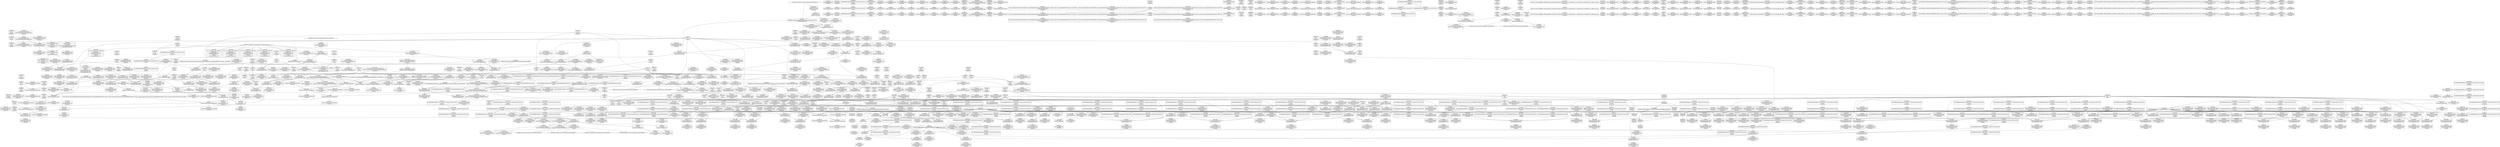 digraph {
	CE0x461dec0 [shape=record,shape=Mrecord,label="{CE0x461dec0|selinux_inode_getsecurity:tmp|*SummSource*}"]
	CE0x46418b0 [shape=record,shape=Mrecord,label="{CE0x46418b0|cred_has_capability:do.end6|*SummSource*}"]
	CE0x46a8030 [shape=record,shape=Mrecord,label="{CE0x46a8030|cred_sid:security|security/selinux/hooks.c,196|*SummSink*}"]
	CE0x468e970 [shape=record,shape=Mrecord,label="{CE0x468e970|selinux_inode_getsecurity:tmp8|security/selinux/hooks.c,3076|*SummSink*}"]
	CE0x4666a10 [shape=record,shape=Mrecord,label="{CE0x4666a10|get_current:tmp2}"]
	CE0x46beae0 [shape=record,shape=Mrecord,label="{CE0x46beae0|selinux_inode_getsecurity:call13|security/selinux/hooks.c,3093|*SummSink*}"]
	CE0x4685320 [shape=record,shape=Mrecord,label="{CE0x4685320|selinux_inode_getsecurity:tobool9|security/selinux/hooks.c,3089|*SummSource*}"]
	CE0x4612660 [shape=record,shape=Mrecord,label="{CE0x4612660|i8*_null|*Constant*|*SummSink*}"]
	CE0x47166a0 [shape=record,shape=Mrecord,label="{CE0x47166a0|__llvm_gcov_indirect_counter_increment:tmp6|*SummSink*}"]
	CE0x4716a00 [shape=record,shape=Mrecord,label="{CE0x4716a00|avc_audit:entry|*SummSource*}"]
	CE0x4696f90 [shape=record,shape=Mrecord,label="{CE0x4696f90|i8*_getelementptr_inbounds_(_45_x_i8_,_45_x_i8_*_.str12,_i32_0,_i32_0)|*Constant*|*SummSource*}"]
	CE0x468d860 [shape=record,shape=Mrecord,label="{CE0x468d860|selinux_inode_getsecurity:call1|security/selinux/hooks.c,3087|*SummSource*}"]
	CE0x46b89b0 [shape=record,shape=Mrecord,label="{CE0x46b89b0|selinux_inode_getsecurity:tmp40|security/selinux/hooks.c,3094}"]
	CE0x46acaf0 [shape=record,shape=Mrecord,label="{CE0x46acaf0|selinux_inode_getsecurity:tmp33|security/selinux/hooks.c,3090}"]
	CE0x470c910 [shape=record,shape=Mrecord,label="{CE0x470c910|cred_has_capability:tmp1|*SummSink*}"]
	CE0x46829f0 [shape=record,shape=Mrecord,label="{CE0x46829f0|GLOBAL:selinux_capable|*Constant*}"]
	CE0x4627c20 [shape=record,shape=Mrecord,label="{CE0x4627c20|i8*_null|*Constant*}"]
	CE0x46ea160 [shape=record,shape=Mrecord,label="{CE0x46ea160|avc_has_perm_noaudit:requested|Function::avc_has_perm_noaudit&Arg::requested::|*SummSource*}"]
	CE0x4658d10 [shape=record,shape=Mrecord,label="{CE0x4658d10|0:_i32,_:_GCMR___llvm_gcov_global_state_pred145_internal_unnamed_addr_global_i32_-1:_elem_0:default:}"]
	CE0x46a2d60 [shape=record,shape=Mrecord,label="{CE0x46a2d60|cred_sid:tmp2|*SummSource*}"]
	CE0x4686580 [shape=record,shape=Mrecord,label="{CE0x4686580|selinux_inode_getsecurity:tmp16|security/selinux/hooks.c,3087|*SummSource*}"]
	CE0x46a37a0 [shape=record,shape=Mrecord,label="{CE0x46a37a0|_call_void_mcount()_#3}"]
	CE0x465a340 [shape=record,shape=Mrecord,label="{CE0x465a340|selinux_inode_getsecurity:tmp12|security/selinux/hooks.c,3087}"]
	CE0x46f4290 [shape=record,shape=Mrecord,label="{CE0x46f4290|cred_has_capability:call7|security/selinux/hooks.c,1579|*SummSource*}"]
	CE0x4639610 [shape=record,shape=Mrecord,label="{CE0x4639610|__llvm_gcov_indirect_counter_increment:pred|*SummSink*}"]
	CE0x46f0e90 [shape=record,shape=Mrecord,label="{CE0x46f0e90|_ret_i32_%retval.0,_!dbg_!27732|security/selinux/include/avc.h,142}"]
	CE0x46ba260 [shape=record,shape=Mrecord,label="{CE0x46ba260|i64*_getelementptr_inbounds_(_21_x_i64_,_21_x_i64_*___llvm_gcov_ctr143,_i64_0,_i64_8)|*Constant*|*SummSink*}"]
	CE0x463b9e0 [shape=record,shape=Mrecord,label="{CE0x463b9e0|cred_has_capability:sw.epilog}"]
	CE0x46be920 [shape=record,shape=Mrecord,label="{CE0x46be920|selinux_inode_getsecurity:call13|security/selinux/hooks.c,3093|*SummSource*}"]
	CE0x46671a0 [shape=record,shape=Mrecord,label="{CE0x46671a0|cred_has_capability:do.end}"]
	CE0x46fcef0 [shape=record,shape=Mrecord,label="{CE0x46fcef0|cred_has_capability:tobool|security/selinux/hooks.c,1582}"]
	CE0x46643c0 [shape=record,shape=Mrecord,label="{CE0x46643c0|selinux_inode_getsecurity:frombool}"]
	CE0x465b190 [shape=record,shape=Mrecord,label="{CE0x465b190|selinux_inode_getsecurity:tmp15|security/selinux/hooks.c,3087}"]
	CE0x4683110 [shape=record,shape=Mrecord,label="{CE0x4683110|selinux_capable:entry|*SummSource*}"]
	CE0x461ca20 [shape=record,shape=Mrecord,label="{CE0x461ca20|selinux_inode_getsecurity:do.body}"]
	CE0x4696ed0 [shape=record,shape=Mrecord,label="{CE0x4696ed0|i8*_getelementptr_inbounds_(_45_x_i8_,_45_x_i8_*_.str12,_i32_0,_i32_0)|*Constant*}"]
	CE0x463ff40 [shape=record,shape=Mrecord,label="{CE0x463ff40|cred_has_capability:if.then}"]
	CE0x46386c0 [shape=record,shape=Mrecord,label="{CE0x46386c0|cred_has_capability:if.end10|*SummSource*}"]
	CE0x46a58c0 [shape=record,shape=Mrecord,label="{CE0x46a58c0|cred_has_capability:sw.bb2|*SummSource*}"]
	CE0x46ebf80 [shape=record,shape=Mrecord,label="{CE0x46ebf80|cred_has_capability:tmp18|security/selinux/hooks.c,1580}"]
	CE0x46b7bd0 [shape=record,shape=Mrecord,label="{CE0x46b7bd0|i64_17|*Constant*|*SummSink*}"]
	CE0x463ccd0 [shape=record,shape=Mrecord,label="{CE0x463ccd0|GLOBAL:cred_sid|*Constant*|*SummSink*}"]
	CE0x46c4390 [shape=record,shape=Mrecord,label="{CE0x46c4390|selinux_inode_getsecurity:buffer|Function::selinux_inode_getsecurity&Arg::buffer::|*SummSource*}"]
	CE0x46fb090 [shape=record,shape=Mrecord,label="{CE0x46fb090|GLOBAL:printk|*Constant*|*SummSource*}"]
	CE0x596e8d0 [shape=record,shape=Mrecord,label="{CE0x596e8d0|selinux_inode_getsecurity:land.lhs.true4|*SummSource*}"]
	CE0x4686ec0 [shape=record,shape=Mrecord,label="{CE0x4686ec0|i64_8|*Constant*}"]
	CE0x4642590 [shape=record,shape=Mrecord,label="{CE0x4642590|i64*_getelementptr_inbounds_(_6_x_i64_,_6_x_i64_*___llvm_gcov_ctr142,_i64_0,_i64_4)|*Constant*|*SummSink*}"]
	CE0x46ed740 [shape=record,shape=Mrecord,label="{CE0x46ed740|cred_has_capability:call8|security/selinux/hooks.c,1581}"]
	CE0x46fde80 [shape=record,shape=Mrecord,label="{CE0x46fde80|cred_has_capability:tmp22|security/selinux/hooks.c,1582|*SummSource*}"]
	CE0x4641eb0 [shape=record,shape=Mrecord,label="{CE0x4641eb0|selinux_capable:tmp3|security/selinux/hooks.c,2008}"]
	CE0x4713420 [shape=record,shape=Mrecord,label="{CE0x4713420|COLLAPSED:_GCMRE___llvm_gcov_ctr143_internal_global_21_x_i64_zeroinitializer:_elem_0:default:}"]
	CE0x4618380 [shape=record,shape=Mrecord,label="{CE0x4618380|_call_void___llvm_gcov_indirect_counter_increment(i32*___llvm_gcov_global_state_pred145,_i64**_getelementptr_inbounds_(_3_x_i64*_,_3_x_i64*_*___llvm_gcda_edge_table144,_i64_0,_i64_1)),_!dbg_!27728|security/selinux/hooks.c,1567|*SummSink*}"]
	CE0x4654ce0 [shape=record,shape=Mrecord,label="{CE0x4654ce0|selinux_inode_getsecurity:alloc|Function::selinux_inode_getsecurity&Arg::alloc::}"]
	CE0x4684e50 [shape=record,shape=Mrecord,label="{CE0x4684e50|selinux_inode_getsecurity:tobool9|security/selinux/hooks.c,3089|*SummSink*}"]
	CE0x470d2d0 [shape=record,shape=Mrecord,label="{CE0x470d2d0|_ret_void}"]
	CE0x46a8b10 [shape=record,shape=Mrecord,label="{CE0x46a8b10|cred_sid:tmp5|security/selinux/hooks.c,196|*SummSource*}"]
	CE0x4696330 [shape=record,shape=Mrecord,label="{CE0x4696330|GLOBAL:lockdep_rcu_suspicious|*Constant*|*SummSource*}"]
	CE0x4618790 [shape=record,shape=Mrecord,label="{CE0x4618790|__llvm_gcov_indirect_counter_increment:tmp1|*SummSource*}"]
	CE0x46f53b0 [shape=record,shape=Mrecord,label="{CE0x46f53b0|i1_true|*Constant*}"]
	CE0x46f9900 [shape=record,shape=Mrecord,label="{CE0x46f9900|cred_has_capability:tmp4|security/selinux/hooks.c,1570}"]
	CE0x465ae50 [shape=record,shape=Mrecord,label="{CE0x465ae50|selinux_inode_getsecurity:tmp14|security/selinux/hooks.c,3087|*SummSource*}"]
	CE0x461f340 [shape=record,shape=Mrecord,label="{CE0x461f340|i64*_getelementptr_inbounds_(_26_x_i64_,_26_x_i64_*___llvm_gcov_ctr242,_i64_0,_i64_0)|*Constant*|*SummSource*}"]
	CE0x46dfe70 [shape=record,shape=Mrecord,label="{CE0x46dfe70|selinux_capable:retval.0|*SummSink*}"]
	CE0x46f5f00 [shape=record,shape=Mrecord,label="{CE0x46f5f00|cred_has_capability:tmp13|security/selinux/hooks.c,1575|*SummSink*}"]
	CE0x4681b70 [shape=record,shape=Mrecord,label="{CE0x4681b70|selinux_inode_getsecurity:tmp3|security/selinux/hooks.c,3073}"]
	CE0x46e9910 [shape=record,shape=Mrecord,label="{CE0x46e9910|avc_has_perm_noaudit:tsid|Function::avc_has_perm_noaudit&Arg::tsid::}"]
	CE0x461f2d0 [shape=record,shape=Mrecord,label="{CE0x461f2d0|i64*_getelementptr_inbounds_(_26_x_i64_,_26_x_i64_*___llvm_gcov_ctr242,_i64_0,_i64_0)|*Constant*}"]
	CE0x46a1d00 [shape=record,shape=Mrecord,label="{CE0x46a1d00|i64*_getelementptr_inbounds_(_6_x_i64_,_6_x_i64_*___llvm_gcov_ctr142,_i64_0,_i64_4)|*Constant*|*SummSource*}"]
	CE0x4691790 [shape=record,shape=Mrecord,label="{CE0x4691790|i64*_getelementptr_inbounds_(_26_x_i64_,_26_x_i64_*___llvm_gcov_ctr242,_i64_0,_i64_4)|*Constant*|*SummSource*}"]
	CE0x4655e40 [shape=record,shape=Mrecord,label="{CE0x4655e40|cred_sid:tmp|*SummSource*}"]
	CE0x47046b0 [shape=record,shape=Mrecord,label="{CE0x47046b0|cred_has_capability:tmp32|security/selinux/hooks.c,1586}"]
	CE0x46ef8b0 [shape=record,shape=Mrecord,label="{CE0x46ef8b0|avc_audit:tsid|Function::avc_audit&Arg::tsid::|*SummSource*}"]
	CE0x4699f80 [shape=record,shape=Mrecord,label="{CE0x4699f80|i8_1|*Constant*|*SummSink*}"]
	CE0x470bae0 [shape=record,shape=Mrecord,label="{CE0x470bae0|i32_1575|*Constant*}"]
	CE0x4630c70 [shape=record,shape=Mrecord,label="{CE0x4630c70|selinux_inode_getsecurity:entry}"]
	CE0x465b010 [shape=record,shape=Mrecord,label="{CE0x465b010|selinux_inode_getsecurity:tmp14|security/selinux/hooks.c,3087|*SummSink*}"]
	CE0x471b540 [shape=record,shape=Mrecord,label="{CE0x471b540|cred_sid:tmp6|security/selinux/hooks.c,197|*SummSink*}"]
	CE0x465a820 [shape=record,shape=Mrecord,label="{CE0x465a820|selinux_inode_getsecurity:tmp13|security/selinux/hooks.c,3087|*SummSource*}"]
	CE0x46952e0 [shape=record,shape=Mrecord,label="{CE0x46952e0|i64*_getelementptr_inbounds_(_26_x_i64_,_26_x_i64_*___llvm_gcov_ctr242,_i64_0,_i64_9)|*Constant*|*SummSource*}"]
	CE0x46990f0 [shape=record,shape=Mrecord,label="{CE0x46990f0|i64*_getelementptr_inbounds_(_26_x_i64_,_26_x_i64_*___llvm_gcov_ctr242,_i64_0,_i64_11)|*Constant*|*SummSink*}"]
	CE0x46b91c0 [shape=record,shape=Mrecord,label="{CE0x46b91c0|i64_18|*Constant*}"]
	CE0x4701950 [shape=record,shape=Mrecord,label="{CE0x4701950|cred_has_capability:tmp29|security/selinux/hooks.c,1584|*SummSink*}"]
	CE0x46f07d0 [shape=record,shape=Mrecord,label="{CE0x46f07d0|avc_audit:result|Function::avc_audit&Arg::result::|*SummSource*}"]
	CE0x468e150 [shape=record,shape=Mrecord,label="{CE0x468e150|selinux_inode_getsecurity:tobool2|security/selinux/hooks.c,3087|*SummSink*}"]
	CE0x4710570 [shape=record,shape=Mrecord,label="{CE0x4710570|__llvm_gcov_indirect_counter_increment:tmp3|*SummSource*}"]
	CE0x46937c0 [shape=record,shape=Mrecord,label="{CE0x46937c0|cred_has_capability:cred|Function::cred_has_capability&Arg::cred::|*SummSink*}"]
	CE0x46c3c90 [shape=record,shape=Mrecord,label="{CE0x46c3c90|selinux_inode_getsecurity:tmp51|security/selinux/hooks.c,3098|*SummSource*}"]
	CE0x46b5fd0 [shape=record,shape=Mrecord,label="{CE0x46b5fd0|selinux_inode_getsecurity:tmp34|security/selinux/hooks.c,3090|*SummSource*}"]
	CE0x463c6a0 [shape=record,shape=Mrecord,label="{CE0x463c6a0|selinux_capable:tmp5|security/selinux/hooks.c,2008|*SummSource*}"]
	CE0x46eb030 [shape=record,shape=Mrecord,label="{CE0x46eb030|avc_has_perm_noaudit:avd|Function::avc_has_perm_noaudit&Arg::avd::|*SummSink*}"]
	CE0x4608420 [shape=record,shape=Mrecord,label="{CE0x4608420|selinux_inode_getsecurity:if.then19}"]
	CE0x4663440 [shape=record,shape=Mrecord,label="{CE0x4663440|i32_0|*Constant*|*SummSink*}"]
	CE0x46c4bf0 [shape=record,shape=Mrecord,label="{CE0x46c4bf0|selinux_inode_getsecurity:tmp52|security/selinux/hooks.c,3101}"]
	CE0x46ab6e0 [shape=record,shape=Mrecord,label="{CE0x46ab6e0|selinux_inode_getsecurity:tmp30|security/selinux/hooks.c,3089|*SummSink*}"]
	CE0x46b61d0 [shape=record,shape=Mrecord,label="{CE0x46b61d0|selinux_inode_getsecurity:tmp34|security/selinux/hooks.c,3090|*SummSink*}"]
	CE0x46932a0 [shape=record,shape=Mrecord,label="{CE0x46932a0|selinux_capable:ns|Function::selinux_capable&Arg::ns::|*SummSink*}"]
	CE0x46c5450 [shape=record,shape=Mrecord,label="{CE0x46c5450|selinux_inode_getsecurity:tmp53|security/selinux/hooks.c,3101}"]
	CE0x46f4560 [shape=record,shape=Mrecord,label="{CE0x46f4560|cred_has_capability:tmp10|security/selinux/hooks.c,1575}"]
	CE0x46287c0 [shape=record,shape=Mrecord,label="{CE0x46287c0|GLOBAL:current_task|Global_var:current_task}"]
	CE0x4695150 [shape=record,shape=Mrecord,label="{CE0x4695150|selinux_inode_getsecurity:call|security/selinux/hooks.c,3075}"]
	CE0x46c0580 [shape=record,shape=Mrecord,label="{CE0x46c0580|i64_21|*Constant*|*SummSource*}"]
	CE0x46bc4c0 [shape=record,shape=Mrecord,label="{CE0x46bc4c0|selinux_inode_getsecurity:tmp44|security/selinux/hooks.c,3096}"]
	CE0x46c2af0 [shape=record,shape=Mrecord,label="{CE0x46c2af0|i64*_getelementptr_inbounds_(_26_x_i64_,_26_x_i64_*___llvm_gcov_ctr242,_i64_0,_i64_22)|*Constant*|*SummSource*}"]
	CE0x46e9b40 [shape=record,shape=Mrecord,label="{CE0x46e9b40|avc_has_perm_noaudit:tsid|Function::avc_has_perm_noaudit&Arg::tsid::|*SummSink*}"]
	CE0x46e9980 [shape=record,shape=Mrecord,label="{CE0x46e9980|avc_has_perm_noaudit:tsid|Function::avc_has_perm_noaudit&Arg::tsid::|*SummSource*}"]
	"CONST[source:0(mediator),value:2(dynamic)][purpose:{subject}][SrcIdx:20]"
	CE0x4704270 [shape=record,shape=Mrecord,label="{CE0x4704270|cred_has_capability:retval.0|*SummSink*}"]
	CE0x4618310 [shape=record,shape=Mrecord,label="{CE0x4618310|_call_void___llvm_gcov_indirect_counter_increment(i32*___llvm_gcov_global_state_pred145,_i64**_getelementptr_inbounds_(_3_x_i64*_,_3_x_i64*_*___llvm_gcda_edge_table144,_i64_0,_i64_1)),_!dbg_!27728|security/selinux/hooks.c,1567|*SummSource*}"]
	CE0x46f0a60 [shape=record,shape=Mrecord,label="{CE0x46f0a60|avc_audit:a|Function::avc_audit&Arg::a::}"]
	CE0x46e94c0 [shape=record,shape=Mrecord,label="{CE0x46e94c0|avc_has_perm_noaudit:ssid|Function::avc_has_perm_noaudit&Arg::ssid::}"]
	CE0x47125d0 [shape=record,shape=Mrecord,label="{CE0x47125d0|cred_has_capability:do.end6}"]
	CE0x4658310 [shape=record,shape=Mrecord,label="{CE0x4658310|VOIDTB_TE:_GCE_init_user_ns_external_global_%struct.user_namespace:_elem_0:default:}"]
	CE0x463b860 [shape=record,shape=Mrecord,label="{CE0x463b860|cred_has_capability:do.cond|*SummSource*}"]
	CE0x471cc50 [shape=record,shape=Mrecord,label="{CE0x471cc50|__llvm_gcov_indirect_counter_increment:tmp2|*SummSource*}"]
	CE0x46b63a0 [shape=record,shape=Mrecord,label="{CE0x46b63a0|selinux_inode_getsecurity:tmp36|security/selinux/hooks.c,3093|*SummSource*}"]
	CE0x463cfe0 [shape=record,shape=Mrecord,label="{CE0x463cfe0|selinux_capable:if.end|*SummSink*}"]
	CE0x46f41c0 [shape=record,shape=Mrecord,label="{CE0x46f41c0|cred_has_capability:call7|security/selinux/hooks.c,1579}"]
	CE0x468c670 [shape=record,shape=Mrecord,label="{CE0x468c670|selinux_inode_getsecurity:tmp27|security/selinux/hooks.c,3087}"]
	CE0x4681be0 [shape=record,shape=Mrecord,label="{CE0x4681be0|selinux_inode_getsecurity:tmp2|*LoadInst*|security/selinux/hooks.c,3073|*SummSink*}"]
	CE0x4642030 [shape=record,shape=Mrecord,label="{CE0x4642030|selinux_capable:tmp4|security/selinux/hooks.c,2008}"]
	CE0x46fe8b0 [shape=record,shape=Mrecord,label="{CE0x46fe8b0|cred_has_capability:tmp24|security/selinux/hooks.c,1582|*SummSink*}"]
	CE0x4618620 [shape=record,shape=Mrecord,label="{CE0x4618620|__llvm_gcov_indirect_counter_increment:predecessor|Function::__llvm_gcov_indirect_counter_increment&Arg::predecessor::}"]
	CE0x46ed5d0 [shape=record,shape=Mrecord,label="{CE0x46ed5d0|cred_has_capability:tmp21|security/selinux/hooks.c,1580|*SummSink*}"]
	CE0x46fd4e0 [shape=record,shape=Mrecord,label="{CE0x46fd4e0|i64_16|*Constant*|*SummSink*}"]
	CE0x47133b0 [shape=record,shape=Mrecord,label="{CE0x47133b0|cred_has_capability:tmp}"]
	CE0x47022b0 [shape=record,shape=Mrecord,label="{CE0x47022b0|cred_has_capability:tmp30|security/selinux/hooks.c,1585}"]
	CE0x4612790 [shape=record,shape=Mrecord,label="{CE0x4612790|i32_0|*Constant*}"]
	CE0x46f11c0 [shape=record,shape=Mrecord,label="{CE0x46f11c0|cred_has_capability:tobool|security/selinux/hooks.c,1582|*SummSink*}"]
	CE0x46a17a0 [shape=record,shape=Mrecord,label="{CE0x46a17a0|selinux_capable:tmp7|security/selinux/hooks.c,2009}"]
	CE0x46c0d10 [shape=record,shape=Mrecord,label="{CE0x46c0d10|selinux_inode_getsecurity:tmp45|security/selinux/hooks.c,3097|*SummSink*}"]
	CE0x4616e50 [shape=record,shape=Mrecord,label="{CE0x4616e50|selinux_capable:tobool|security/selinux/hooks.c,2008|*SummSource*}"]
	CE0x46b8b60 [shape=record,shape=Mrecord,label="{CE0x46b8b60|i64_18|*Constant*|*SummSink*}"]
	CE0x470d340 [shape=record,shape=Mrecord,label="{CE0x470d340|_ret_void|*SummSource*}"]
	CE0x4687520 [shape=record,shape=Mrecord,label="{CE0x4687520|selinux_inode_getsecurity:tmp18|security/selinux/hooks.c,3087}"]
	CE0x46c7890 [shape=record,shape=Mrecord,label="{CE0x46c7890|selinux_inode_getsecurity:tmp55|security/selinux/hooks.c,3103|*SummSource*}"]
	CE0x471a8a0 [shape=record,shape=Mrecord,label="{CE0x471a8a0|__llvm_gcov_indirect_counter_increment:entry|*SummSink*}"]
	CE0x46b7da0 [shape=record,shape=Mrecord,label="{CE0x46b7da0|selinux_inode_getsecurity:tmp38|security/selinux/hooks.c,3094|*SummSource*}"]
	CE0x4618f20 [shape=record,shape=Mrecord,label="{CE0x4618f20|0:_i32,_4:_i32,_8:_i32,_12:_i32,_:_CMRE_8,12_|*MultipleSource*|security/selinux/hooks.c,196|security/selinux/hooks.c,197|*LoadInst*|security/selinux/hooks.c,196}"]
	CE0x46ac4c0 [shape=record,shape=Mrecord,label="{CE0x46ac4c0|selinux_inode_getsecurity:tmp32|security/selinux/hooks.c,3090|*SummSource*}"]
	CE0x469a990 [shape=record,shape=Mrecord,label="{CE0x469a990|selinux_inode_getsecurity:tmp26|security/selinux/hooks.c,3087}"]
	CE0x46913b0 [shape=record,shape=Mrecord,label="{CE0x46913b0|selinux_inode_getsecurity:tmp9|security/selinux/hooks.c,3076|*SummSink*}"]
	CE0x46a04c0 [shape=record,shape=Mrecord,label="{CE0x46a04c0|get_current:bb|*SummSource*}"]
	CE0x46f45d0 [shape=record,shape=Mrecord,label="{CE0x46f45d0|cred_has_capability:tmp10|security/selinux/hooks.c,1575|*SummSource*}"]
	CE0x4710a70 [shape=record,shape=Mrecord,label="{CE0x4710a70|__llvm_gcov_indirect_counter_increment:tmp3|*SummSink*}"]
	CE0x4684390 [shape=record,shape=Mrecord,label="{CE0x4684390|selinux_capable:call1|security/selinux/hooks.c,2011|*SummSource*}"]
	CE0x471c1c0 [shape=record,shape=Mrecord,label="{CE0x471c1c0|cred_has_capability:sw.bb|*SummSink*}"]
	CE0x46fdbf0 [shape=record,shape=Mrecord,label="{CE0x46fdbf0|i64_15|*Constant*|*SummSink*}"]
	CE0x46592c0 [shape=record,shape=Mrecord,label="{CE0x46592c0|cred_has_capability:and|security/selinux/hooks.c,1559|*SummSink*}"]
	CE0x462b1b0 [shape=record,shape=Mrecord,label="{CE0x462b1b0|selinux_inode_getsecurity:size|security/selinux/hooks.c, 3070}"]
	CE0x46ad220 [shape=record,shape=Mrecord,label="{CE0x46ad220|selinux_inode_getsecurity:tmp33|security/selinux/hooks.c,3090|*SummSink*}"]
	CE0x47017e0 [shape=record,shape=Mrecord,label="{CE0x47017e0|cred_has_capability:tmp29|security/selinux/hooks.c,1584|*SummSource*}"]
	CE0x46bfbb0 [shape=record,shape=Mrecord,label="{CE0x46bfbb0|selinux_inode_getsecurity:tobool15|security/selinux/hooks.c,3094|*SummSource*}"]
	CE0x470fe60 [shape=record,shape=Mrecord,label="{CE0x470fe60|cred_has_capability:avd|security/selinux/hooks.c, 1556|*SummSource*}"]
	CE0x4619710 [shape=record,shape=Mrecord,label="{CE0x4619710|0:_i32,_4:_i32,_8:_i32,_12:_i32,_:_CMRE_12,16_|*MultipleSource*|security/selinux/hooks.c,196|security/selinux/hooks.c,197|*LoadInst*|security/selinux/hooks.c,196}"]
	CE0x468c880 [shape=record,shape=Mrecord,label="{CE0x468c880|i32_33|*Constant*|*SummSource*}"]
	CE0x46f38a0 [shape=record,shape=Mrecord,label="{CE0x46f38a0|GLOBAL:avc_has_perm_noaudit|*Constant*}"]
	CE0x46963a0 [shape=record,shape=Mrecord,label="{CE0x46963a0|GLOBAL:lockdep_rcu_suspicious|*Constant*|*SummSink*}"]
	CE0x471c590 [shape=record,shape=Mrecord,label="{CE0x471c590|__llvm_gcov_indirect_counter_increment:exit|*SummSource*}"]
	CE0x461f1d0 [shape=record,shape=Mrecord,label="{CE0x461f1d0|selinux_inode_getsecurity:do.end|*SummSink*}"]
	CE0x4699460 [shape=record,shape=Mrecord,label="{CE0x4699460|selinux_inode_getsecurity:tmp24|security/selinux/hooks.c,3087|*SummSink*}"]
	CE0x4693440 [shape=record,shape=Mrecord,label="{CE0x4693440|_ret_i32_%retval.0,_!dbg_!27765|security/selinux/hooks.c,1586}"]
	CE0x467dcd0 [shape=record,shape=Mrecord,label="{CE0x467dcd0|cred_has_capability:return|*SummSink*}"]
	CE0x46f5dc0 [shape=record,shape=Mrecord,label="{CE0x46f5dc0|cred_has_capability:tmp13|security/selinux/hooks.c,1575|*SummSource*}"]
	CE0x46e9fe0 [shape=record,shape=Mrecord,label="{CE0x46e9fe0|avc_has_perm_noaudit:requested|Function::avc_has_perm_noaudit&Arg::requested::}"]
	CE0x4625480 [shape=record,shape=Mrecord,label="{CE0x4625480|selinux_inode_getsecurity:tmp28|security/selinux/hooks.c,3089|*SummSource*}"]
	CE0x46aa000 [shape=record,shape=Mrecord,label="{CE0x46aa000|i64_14|*Constant*|*SummSource*}"]
	CE0x4695d70 [shape=record,shape=Mrecord,label="{CE0x4695d70|i8*_getelementptr_inbounds_(_25_x_i8_,_25_x_i8_*_.str3,_i32_0,_i32_0)|*Constant*}"]
	CE0x46a3100 [shape=record,shape=Mrecord,label="{CE0x46a3100|i32_31|*Constant*}"]
	CE0x46160f0 [shape=record,shape=Mrecord,label="{CE0x46160f0|selinux_inode_getsecurity:call|security/selinux/hooks.c,3075|*SummSink*}"]
	CE0x4699dc0 [shape=record,shape=Mrecord,label="{CE0x4699dc0|i8_1|*Constant*|*SummSource*}"]
	CE0x462db30 [shape=record,shape=Mrecord,label="{CE0x462db30|selinux_inode_getsecurity:tmp7|security/selinux/hooks.c,3075}"]
	CE0x46c70c0 [shape=record,shape=Mrecord,label="{CE0x46c70c0|GLOBAL:kfree|*Constant*|*SummSource*}"]
	CE0x46f9ad0 [shape=record,shape=Mrecord,label="{CE0x46f9ad0|cred_has_capability:tmp4|security/selinux/hooks.c,1570|*SummSource*}"]
	CE0x47049e0 [shape=record,shape=Mrecord,label="{CE0x47049e0|cred_has_capability:tmp32|security/selinux/hooks.c,1586|*SummSink*}"]
	CE0x46abe00 [shape=record,shape=Mrecord,label="{CE0x46abe00|selinux_inode_getsecurity:tmp32|security/selinux/hooks.c,3090}"]
	CE0x4697fc0 [shape=record,shape=Mrecord,label="{CE0x4697fc0|selinux_inode_getsecurity:tmp22|security/selinux/hooks.c,3087|*SummSource*}"]
	CE0x4698d10 [shape=record,shape=Mrecord,label="{CE0x4698d10|selinux_inode_getsecurity:tmp23|security/selinux/hooks.c,3087}"]
	CE0x46fd330 [shape=record,shape=Mrecord,label="{CE0x46fd330|i64_16|*Constant*}"]
	CE0x4683320 [shape=record,shape=Mrecord,label="{CE0x4683320|selinux_capable:cred|Function::selinux_capable&Arg::cred::|*SummSource*}"]
	CE0x4704900 [shape=record,shape=Mrecord,label="{CE0x4704900|i64*_getelementptr_inbounds_(_21_x_i64_,_21_x_i64_*___llvm_gcov_ctr143,_i64_0,_i64_20)|*Constant*|*SummSink*}"]
	CE0x462fa50 [shape=record,shape=Mrecord,label="{CE0x462fa50|selinux_inode_getsecurity:if.end20|*SummSink*}"]
	CE0x4616620 [shape=record,shape=Mrecord,label="{CE0x4616620|i64_2|*Constant*}"]
	CE0x46f3a10 [shape=record,shape=Mrecord,label="{CE0x46f3a10|i16_47|*Constant*}"]
	CE0x470f470 [shape=record,shape=Mrecord,label="{CE0x470f470|void_(i8*,_i32,_i64)*_asm_sideeffect_1:_09ud2_0A.pushsection___bug_table,_22a_22_0A2:_09.long_1b_-_2b,_$_0:c_-_2b_0A_09.word_$_1:c_,_0_0A_09.org_2b+$_2:c_0A.popsection_,_i,i,i,_dirflag_,_fpsr_,_flags_|*SummSink*}"]
	CE0x4689400 [shape=record,shape=Mrecord,label="{CE0x4689400|selinux_inode_getsecurity:tmp20|security/selinux/hooks.c,3087|*SummSink*}"]
	CE0x46bc530 [shape=record,shape=Mrecord,label="{CE0x46bc530|selinux_inode_getsecurity:tmp44|security/selinux/hooks.c,3096|*SummSource*}"]
	CE0x463cf70 [shape=record,shape=Mrecord,label="{CE0x463cf70|cred_sid:entry|*SummSource*}"]
	"CONST[source:0(mediator),value:0(static)][purpose:{operation}][SnkIdx:7]"
	CE0x46df830 [shape=record,shape=Mrecord,label="{CE0x46df830|i64*_getelementptr_inbounds_(_6_x_i64_,_6_x_i64_*___llvm_gcov_ctr142,_i64_0,_i64_5)|*Constant*}"]
	CE0x4697ae0 [shape=record,shape=Mrecord,label="{CE0x4697ae0|selinux_inode_getsecurity:tmp21|security/selinux/hooks.c,3087}"]
	CE0x46293f0 [shape=record,shape=Mrecord,label="{CE0x46293f0|selinux_capable:tmp2|security/selinux/hooks.c,2008|*SummSource*}"]
	CE0x46df9b0 [shape=record,shape=Mrecord,label="{CE0x46df9b0|selinux_capable:retval.0}"]
	CE0x46ebe10 [shape=record,shape=Mrecord,label="{CE0x46ebe10|cred_has_capability:tmp18|security/selinux/hooks.c,1580|*SummSink*}"]
	CE0x461cbe0 [shape=record,shape=Mrecord,label="{CE0x461cbe0|selinux_inode_getsecurity:if.end14|*SummSource*}"]
	CE0x46910f0 [shape=record,shape=Mrecord,label="{CE0x46910f0|selinux_inode_getsecurity:tmp9|security/selinux/hooks.c,3076}"]
	CE0x465a100 [shape=record,shape=Mrecord,label="{CE0x465a100|i64_5|*Constant*}"]
	CE0x46306a0 [shape=record,shape=Mrecord,label="{CE0x46306a0|i32_1|*Constant*|*SummSink*}"]
	CE0x469a8b0 [shape=record,shape=Mrecord,label="{CE0x469a8b0|i64*_getelementptr_inbounds_(_26_x_i64_,_26_x_i64_*___llvm_gcov_ctr242,_i64_0,_i64_12)|*Constant*|*SummSink*}"]
	CE0x46400b0 [shape=record,shape=Mrecord,label="{CE0x46400b0|cred_has_capability:if.then|*SummSource*}"]
	CE0x46f3760 [shape=record,shape=Mrecord,label="{CE0x46f3760|i16_4|*Constant*|*SummSink*}"]
	CE0x4613500 [shape=record,shape=Mrecord,label="{CE0x4613500|selinux_capable:tmp1}"]
	CE0x470d160 [shape=record,shape=Mrecord,label="{CE0x470d160|i64**_getelementptr_inbounds_(_3_x_i64*_,_3_x_i64*_*___llvm_gcda_edge_table144,_i64_0,_i64_1)|*Constant*|*SummSink*}"]
	CE0x4664720 [shape=record,shape=Mrecord,label="{CE0x4664720|selinux_capable:call|security/selinux/hooks.c,2007|*SummSink*}"]
	CE0x47010e0 [shape=record,shape=Mrecord,label="{CE0x47010e0|i64*_getelementptr_inbounds_(_21_x_i64_,_21_x_i64_*___llvm_gcov_ctr143,_i64_0,_i64_18)|*Constant*|*SummSink*}"]
	CE0x465b3b0 [shape=record,shape=Mrecord,label="{CE0x465b3b0|selinux_inode_getsecurity:tmp15|security/selinux/hooks.c,3087|*SummSource*}"]
	CE0x4687930 [shape=record,shape=Mrecord,label="{CE0x4687930|selinux_inode_getsecurity:tmp17|security/selinux/hooks.c,3087}"]
	CE0x4625ac0 [shape=record,shape=Mrecord,label="{CE0x4625ac0|selinux_inode_getsecurity:tmp29|security/selinux/hooks.c,3089|*SummSink*}"]
	CE0x4663030 [shape=record,shape=Mrecord,label="{CE0x4663030|get_current:tmp3}"]
	CE0x471a980 [shape=record,shape=Mrecord,label="{CE0x471a980|__llvm_gcov_indirect_counter_increment:predecessor|Function::__llvm_gcov_indirect_counter_increment&Arg::predecessor::|*SummSource*}"]
	CE0x4638c70 [shape=record,shape=Mrecord,label="{CE0x4638c70|cred_has_capability:tmp7|security/selinux/hooks.c,1574}"]
	CE0x46385e0 [shape=record,shape=Mrecord,label="{CE0x46385e0|cred_has_capability:if.end10}"]
	CE0x468a200 [shape=record,shape=Mrecord,label="{CE0x468a200|cred_has_capability:shr|security/selinux/hooks.c,1565}"]
	CE0x463fab0 [shape=record,shape=Mrecord,label="{CE0x463fab0|selinux_capable:tmp11|security/selinux/hooks.c,2012|*SummSink*}"]
	CE0x46b8830 [shape=record,shape=Mrecord,label="{CE0x46b8830|selinux_inode_getsecurity:tmp39|security/selinux/hooks.c,3094|*SummSink*}"]
	CE0x4617160 [shape=record,shape=Mrecord,label="{CE0x4617160|i64_2|*Constant*}"]
	CE0x471cfa0 [shape=record,shape=Mrecord,label="{CE0x471cfa0|cred_has_capability:sw.default}"]
	CE0x471c670 [shape=record,shape=Mrecord,label="{CE0x471c670|cred_has_capability:ad|security/selinux/hooks.c, 1555|*SummSink*}"]
	CE0x4636830 [shape=record,shape=Mrecord,label="{CE0x4636830|selinux_inode_getsecurity:if.end20}"]
	CE0x4616c80 [shape=record,shape=Mrecord,label="{CE0x4616c80|selinux_inode_getsecurity:tmp4|security/selinux/hooks.c,3075|*SummSink*}"]
	CE0x46c8c60 [shape=record,shape=Mrecord,label="{CE0x46c8c60|selinux_inode_getsecurity:tmp57|security/selinux/hooks.c,3104}"]
	CE0x4633920 [shape=record,shape=Mrecord,label="{CE0x4633920|selinux_inode_getsecurity:do.end}"]
	CE0x4664530 [shape=record,shape=Mrecord,label="{CE0x4664530|selinux_inode_getsecurity:frombool|*SummSource*}"]
	CE0x46a0370 [shape=record,shape=Mrecord,label="{CE0x46a0370|i64*_getelementptr_inbounds_(_2_x_i64_,_2_x_i64_*___llvm_gcov_ctr98,_i64_0,_i64_0)|*Constant*|*SummSource*}"]
	CE0x4638fd0 [shape=record,shape=Mrecord,label="{CE0x4638fd0|cred_has_capability:do.end|*SummSink*}"]
	CE0x4711020 [shape=record,shape=Mrecord,label="{CE0x4711020|i32_0|*Constant*}"]
	CE0x46abc40 [shape=record,shape=Mrecord,label="{CE0x46abc40|selinux_inode_getsecurity:tmp31|security/selinux/hooks.c,3089|*SummSink*}"]
	CE0x4613b30 [shape=record,shape=Mrecord,label="{CE0x4613b30|i64*_getelementptr_inbounds_(_6_x_i64_,_6_x_i64_*___llvm_gcov_ctr142,_i64_0,_i64_0)|*Constant*|*SummSink*}"]
	CE0x468ccb0 [shape=record,shape=Mrecord,label="{CE0x468ccb0|selinux_capable:cap|Function::selinux_capable&Arg::cap::}"]
	CE0x46f4850 [shape=record,shape=Mrecord,label="{CE0x46f4850|cred_has_capability:tmp10|security/selinux/hooks.c,1575|*SummSink*}"]
	CE0x46f2d40 [shape=record,shape=Mrecord,label="{CE0x46f2d40|i16_4|*Constant*}"]
	CE0x4653940 [shape=record,shape=Mrecord,label="{CE0x4653940|get_current:tmp|*SummSink*}"]
	CE0x4617e90 [shape=record,shape=Mrecord,label="{CE0x4617e90|i32_1|*Constant*}"]
	CE0x4691ae0 [shape=record,shape=Mrecord,label="{CE0x4691ae0|selinux_inode_getsecurity:tmp10|security/selinux/hooks.c,3087}"]
	CE0x4696090 [shape=record,shape=Mrecord,label="{CE0x4696090|i8*_getelementptr_inbounds_(_25_x_i8_,_25_x_i8_*_.str3,_i32_0,_i32_0)|*Constant*|*SummSink*}"]
	CE0x470fdf0 [shape=record,shape=Mrecord,label="{CE0x470fdf0|cred_has_capability:avd|security/selinux/hooks.c, 1556}"]
	CE0x46bff80 [shape=record,shape=Mrecord,label="{CE0x46bff80|i64_20|*Constant*|*SummSource*}"]
	CE0x4619160 [shape=record,shape=Mrecord,label="{CE0x4619160|cred_has_capability:call|security/selinux/hooks.c,1558|*SummSource*}"]
	CE0x46f0460 [shape=record,shape=Mrecord,label="{CE0x46f0460|avc_audit:avd|Function::avc_audit&Arg::avd::|*SummSource*}"]
	CE0x468df90 [shape=record,shape=Mrecord,label="{CE0x468df90|selinux_inode_getsecurity:tobool2|security/selinux/hooks.c,3087|*SummSource*}"]
	CE0x46fc390 [shape=record,shape=Mrecord,label="{CE0x46fc390|cred_has_capability:do.body}"]
	CE0x46c1d00 [shape=record,shape=Mrecord,label="{CE0x46c1d00|selinux_inode_getsecurity:tmp48|security/selinux/hooks.c,3097|*SummSource*}"]
	CE0x46a6ec0 [shape=record,shape=Mrecord,label="{CE0x46a6ec0|selinux_capable:if.end}"]
	CE0x46398f0 [shape=record,shape=Mrecord,label="{CE0x46398f0|i64*_getelementptr_inbounds_(_21_x_i64_,_21_x_i64_*___llvm_gcov_ctr143,_i64_0,_i64_5)|*Constant*|*SummSink*}"]
	CE0x47028a0 [shape=record,shape=Mrecord,label="{CE0x47028a0|cred_has_capability:tmp30|security/selinux/hooks.c,1585|*SummSink*}"]
	CE0x4655c20 [shape=record,shape=Mrecord,label="{CE0x4655c20|_call_void_mcount()_#3|*SummSink*}"]
	CE0x4693c90 [shape=record,shape=Mrecord,label="{CE0x4693c90|cred_has_capability:cap|Function::cred_has_capability&Arg::cap::|*SummSink*}"]
	CE0x471b060 [shape=record,shape=Mrecord,label="{CE0x471b060|i64**_getelementptr_inbounds_(_3_x_i64*_,_3_x_i64*_*___llvm_gcda_edge_table144,_i64_0,_i64_0)|*Constant*}"]
	CE0x46c7b00 [shape=record,shape=Mrecord,label="{CE0x46c7b00|selinux_inode_getsecurity:tmp55|security/selinux/hooks.c,3103|*SummSink*}"]
	CE0x46b6980 [shape=record,shape=Mrecord,label="{CE0x46b6980|selinux_inode_getsecurity:tmp36|security/selinux/hooks.c,3093|*SummSink*}"]
	CE0x46bfaf0 [shape=record,shape=Mrecord,label="{CE0x46bfaf0|selinux_inode_getsecurity:tobool15|security/selinux/hooks.c,3094}"]
	CE0x468a060 [shape=record,shape=Mrecord,label="{CE0x468a060|selinux_capable:tmp|*SummSink*}"]
	CE0x46a78a0 [shape=record,shape=Mrecord,label="{CE0x46a78a0|i32_22|*Constant*|*SummSource*}"]
	CE0x4619440 [shape=record,shape=Mrecord,label="{CE0x4619440|cred_sid:tmp6|security/selinux/hooks.c,197|*SummSource*}"]
	CE0x46ebc70 [shape=record,shape=Mrecord,label="{CE0x46ebc70|i64_14|*Constant*}"]
	CE0x463f940 [shape=record,shape=Mrecord,label="{CE0x463f940|selinux_capable:tmp11|security/selinux/hooks.c,2012|*SummSource*}"]
	CE0x46be6e0 [shape=record,shape=Mrecord,label="{CE0x46be6e0|i64*_getelementptr_inbounds_(_26_x_i64_,_26_x_i64_*___llvm_gcov_ctr242,_i64_0,_i64_19)|*Constant*|*SummSource*}"]
	CE0x46f6bb0 [shape=record,shape=Mrecord,label="{CE0x46f6bb0|cred_has_capability:tmp14|security/selinux/hooks.c,1575|*SummSource*}"]
	CE0x468a4e0 [shape=record,shape=Mrecord,label="{CE0x468a4e0|selinux_capable:return}"]
	CE0x46a4660 [shape=record,shape=Mrecord,label="{CE0x46a4660|i32_22|*Constant*}"]
	CE0x46c6380 [shape=record,shape=Mrecord,label="{CE0x46c6380|selinux_inode_getsecurity:tmp54|security/selinux/hooks.c,3101|*SummSource*}"]
	CE0x469fbf0 [shape=record,shape=Mrecord,label="{CE0x469fbf0|_ret_i32_%retval.0,_!dbg_!27779|security/selinux/hooks.c,3104}"]
	CE0x46454d0 [shape=record,shape=Mrecord,label="{CE0x46454d0|selinux_capable:return|*SummSource*}"]
	CE0x461c570 [shape=record,shape=Mrecord,label="{CE0x461c570|selinux_inode_getsecurity:if.then19|*SummSink*}"]
	CE0x46ba880 [shape=record,shape=Mrecord,label="{CE0x46ba880|i32_1575|*Constant*|*SummSink*}"]
	CE0x46f1f50 [shape=record,shape=Mrecord,label="{CE0x46f1f50|i64_12|*Constant*|*SummSink*}"]
	CE0x46539b0 [shape=record,shape=Mrecord,label="{CE0x46539b0|i64_1|*Constant*}"]
	CE0x4608870 [shape=record,shape=Mrecord,label="{CE0x4608870|selinux_inode_getsecurity:if.end|*SummSource*}"]
	CE0x46f1e20 [shape=record,shape=Mrecord,label="{CE0x46f1e20|i64_12|*Constant*}"]
	CE0x4693170 [shape=record,shape=Mrecord,label="{CE0x4693170|selinux_capable:ns|Function::selinux_capable&Arg::ns::|*SummSource*}"]
	CE0x46394b0 [shape=record,shape=Mrecord,label="{CE0x46394b0|__llvm_gcov_indirect_counter_increment:pred|*SummSource*}"]
	CE0x463aa70 [shape=record,shape=Mrecord,label="{CE0x463aa70|cred_sid:tmp1|*SummSink*}"]
	CE0x46a5050 [shape=record,shape=Mrecord,label="{CE0x46a5050|cred_has_capability:and|security/selinux/hooks.c,1559|*SummSource*}"]
	CE0x4652ef0 [shape=record,shape=Mrecord,label="{CE0x4652ef0|i64_1|*Constant*}"]
	CE0x468e900 [shape=record,shape=Mrecord,label="{CE0x468e900|selinux_inode_getsecurity:tmp8|security/selinux/hooks.c,3076|*SummSource*}"]
	CE0x4689240 [shape=record,shape=Mrecord,label="{CE0x4689240|selinux_inode_getsecurity:tmp20|security/selinux/hooks.c,3087|*SummSource*}"]
	CE0x46c51d0 [shape=record,shape=Mrecord,label="{CE0x46c51d0|i64*_getelementptr_inbounds_(_26_x_i64_,_26_x_i64_*___llvm_gcov_ctr242,_i64_0,_i64_23)|*Constant*|*SummSource*}"]
	CE0x4702a20 [shape=record,shape=Mrecord,label="{CE0x4702a20|i32_-22|*Constant*}"]
	CE0x46927d0 [shape=record,shape=Mrecord,label="{CE0x46927d0|i64*_getelementptr_inbounds_(_26_x_i64_,_26_x_i64_*___llvm_gcov_ctr242,_i64_0,_i64_3)|*Constant*|*SummSource*}"]
	CE0x46aa070 [shape=record,shape=Mrecord,label="{CE0x46aa070|i64_14|*Constant*|*SummSink*}"]
	CE0x4641f20 [shape=record,shape=Mrecord,label="{CE0x4641f20|selinux_capable:tmp3|security/selinux/hooks.c,2008|*SummSource*}"]
	CE0x46f10e0 [shape=record,shape=Mrecord,label="{CE0x46f10e0|_ret_i32_%retval.0,_!dbg_!27732|security/selinux/include/avc.h,142|*SummSink*}"]
	CE0x461ceb0 [shape=record,shape=Mrecord,label="{CE0x461ceb0|selinux_inode_getsecurity:if.end14}"]
	CE0x4698650 [shape=record,shape=Mrecord,label="{CE0x4698650|i1_true|*Constant*|*SummSource*}"]
	CE0x46a9dd0 [shape=record,shape=Mrecord,label="{CE0x46a9dd0|selinux_inode_getsecurity:tmp29|security/selinux/hooks.c,3089}"]
	CE0x46fc940 [shape=record,shape=Mrecord,label="{CE0x46fc940|cred_has_capability:return}"]
	CE0x4706c80 [shape=record,shape=Mrecord,label="{CE0x4706c80|i64*_getelementptr_inbounds_(_21_x_i64_,_21_x_i64_*___llvm_gcov_ctr143,_i64_0,_i64_7)|*Constant*}"]
	CE0x461dde0 [shape=record,shape=Mrecord,label="{CE0x461dde0|selinux_inode_getsecurity:tmp}"]
	CE0x468b6f0 [shape=record,shape=Mrecord,label="{CE0x468b6f0|_ret_%struct.task_struct*_%tmp4,_!dbg_!27714|./arch/x86/include/asm/current.h,14|*SummSource*}"]
	CE0x468dbe0 [shape=record,shape=Mrecord,label="{CE0x468dbe0|selinux_inode_getsecurity:tobool2|security/selinux/hooks.c,3087}"]
	CE0x46c0270 [shape=record,shape=Mrecord,label="{CE0x46c0270|i64_21|*Constant*|*SummSink*}"]
	CE0x460bac0 [shape=record,shape=Mrecord,label="{CE0x460bac0|selinux_inode_getsecurity:if.then5}"]
	CE0x463ce90 [shape=record,shape=Mrecord,label="{CE0x463ce90|cred_sid:entry}"]
	CE0x46a79c0 [shape=record,shape=Mrecord,label="{CE0x46a79c0|cred_sid:tmp4|*LoadInst*|security/selinux/hooks.c,196}"]
	CE0x4704850 [shape=record,shape=Mrecord,label="{CE0x4704850|i64*_getelementptr_inbounds_(_21_x_i64_,_21_x_i64_*___llvm_gcov_ctr143,_i64_0,_i64_20)|*Constant*|*SummSource*}"]
	CE0x4704d00 [shape=record,shape=Mrecord,label="{CE0x4704d00|cred_has_capability:tmp33|security/selinux/hooks.c,1586}"]
	CE0x4618070 [shape=record,shape=Mrecord,label="{CE0x4618070|cred_sid:sid|security/selinux/hooks.c,197|*SummSource*}"]
	CE0x4702bc0 [shape=record,shape=Mrecord,label="{CE0x4702bc0|cred_has_capability:tmp31|security/selinux/hooks.c,1585}"]
	CE0x471a620 [shape=record,shape=Mrecord,label="{CE0x471a620|__llvm_gcov_indirect_counter_increment:counter|*SummSink*}"]
	CE0x4702710 [shape=record,shape=Mrecord,label="{CE0x4702710|i64*_getelementptr_inbounds_(_21_x_i64_,_21_x_i64_*___llvm_gcov_ctr143,_i64_0,_i64_19)|*Constant*|*SummSource*}"]
	CE0x4716280 [shape=record,shape=Mrecord,label="{CE0x4716280|i32_1|*Constant*}"]
	CE0x46a7b20 [shape=record,shape=Mrecord,label="{CE0x46a7b20|cred_sid:security|security/selinux/hooks.c,196|*SummSource*}"]
	CE0x46dfcf0 [shape=record,shape=Mrecord,label="{CE0x46dfcf0|selinux_capable:retval.0|*SummSource*}"]
	CE0x46c34a0 [shape=record,shape=Mrecord,label="{CE0x46c34a0|selinux_inode_getsecurity:tmp50|security/selinux/hooks.c,3098|*SummSink*}"]
	CE0x4705770 [shape=record,shape=Mrecord,label="{CE0x4705770|i64*_getelementptr_inbounds_(_2_x_i64_,_2_x_i64_*___llvm_gcov_ctr131,_i64_0,_i64_0)|*Constant*}"]
	CE0x46a3510 [shape=record,shape=Mrecord,label="{CE0x46a3510|cred_sid:tmp3}"]
	CE0x4689da0 [shape=record,shape=Mrecord,label="{CE0x4689da0|COLLAPSED:_GCMRE___llvm_gcov_ctr142_internal_global_6_x_i64_zeroinitializer:_elem_0:default:}"]
	CE0x4628d60 [shape=record,shape=Mrecord,label="{CE0x4628d60|VOIDTB_TE_array:_GCR_.str63_private_unnamed_addr_constant_8_x_i8_c_selinux_00_,_align_1:_elem_0:default:}"]
	CE0x4712510 [shape=record,shape=Mrecord,label="{CE0x4712510|cred_has_capability:sw.default|*SummSink*}"]
	CE0x4703850 [shape=record,shape=Mrecord,label="{CE0x4703850|i32_-22|*Constant*|*SummSink*}"]
	CE0x46bb1f0 [shape=record,shape=Mrecord,label="{CE0x46bb1f0|selinux_inode_getsecurity:call11|security/selinux/hooks.c,3090|*SummSource*}"]
	CE0x46c0c00 [shape=record,shape=Mrecord,label="{CE0x46c0c00|selinux_inode_getsecurity:tmp45|security/selinux/hooks.c,3097|*SummSource*}"]
	CE0x46827b0 [shape=record,shape=Mrecord,label="{CE0x46827b0|selinux_inode_getsecurity:call8|security/selinux/hooks.c,3087|*SummSink*}"]
	CE0x46288a0 [shape=record,shape=Mrecord,label="{CE0x46288a0|GLOBAL:current_task|Global_var:current_task|*SummSource*}"]
	CE0x46188f0 [shape=record,shape=Mrecord,label="{CE0x46188f0|__llvm_gcov_indirect_counter_increment:tmp1|*SummSink*}"]
	CE0x4692260 [shape=record,shape=Mrecord,label="{CE0x4692260|GLOBAL:__llvm_gcov_ctr242|Global_var:__llvm_gcov_ctr242|*SummSink*}"]
	CE0x465aba0 [shape=record,shape=Mrecord,label="{CE0x465aba0|selinux_inode_getsecurity:tmp14|security/selinux/hooks.c,3087}"]
	CE0x465b730 [shape=record,shape=Mrecord,label="{CE0x465b730|GLOBAL:selinux_inode_getsecurity.__warned|Global_var:selinux_inode_getsecurity.__warned|*SummSource*}"]
	CE0x4712f30 [shape=record,shape=Mrecord,label="{CE0x4712f30|_call_void___llvm_gcov_indirect_counter_increment(i32*___llvm_gcov_global_state_pred145,_i64**_getelementptr_inbounds_(_3_x_i64*_,_3_x_i64*_*___llvm_gcda_edge_table144,_i64_0,_i64_2)),_!dbg_!27732|security/selinux/hooks.c,1570}"]
	CE0x4681dc0 [shape=record,shape=Mrecord,label="{CE0x4681dc0|selinux_inode_getsecurity:tmp3|security/selinux/hooks.c,3073|*SummSource*}"]
	CE0x4640f40 [shape=record,shape=Mrecord,label="{CE0x4640f40|cred_has_capability:tmp9|security/selinux/hooks.c,1575|*SummSource*}"]
	CE0x46294b0 [shape=record,shape=Mrecord,label="{CE0x46294b0|i64_0|*Constant*}"]
	CE0x4692100 [shape=record,shape=Mrecord,label="{CE0x4692100|GLOBAL:__llvm_gcov_ctr242|Global_var:__llvm_gcov_ctr242|*SummSource*}"]
	CE0x46ebce0 [shape=record,shape=Mrecord,label="{CE0x46ebce0|i64_0|*Constant*}"]
	CE0x4682560 [shape=record,shape=Mrecord,label="{CE0x4682560|selinux_inode_getsecurity:call8|security/selinux/hooks.c,3087|*SummSource*}"]
	CE0x46ab270 [shape=record,shape=Mrecord,label="{CE0x46ab270|selinux_inode_getsecurity:tmp30|security/selinux/hooks.c,3089}"]
	CE0x46bcfb0 [shape=record,shape=Mrecord,label="{CE0x46bcfb0|i64_20|*Constant*}"]
	CE0x471ae60 [shape=record,shape=Mrecord,label="{CE0x471ae60|i64*_null|*Constant*|*SummSource*}"]
	CE0x46fc320 [shape=record,shape=Mrecord,label="{CE0x46fc320|cred_has_capability:if.then|*SummSink*}"]
	CE0x46e9180 [shape=record,shape=Mrecord,label="{CE0x46e9180|avc_has_perm_noaudit:entry|*SummSink*}"]
	CE0x4695660 [shape=record,shape=Mrecord,label="{CE0x4695660|i64*_getelementptr_inbounds_(_26_x_i64_,_26_x_i64_*___llvm_gcov_ctr242,_i64_0,_i64_9)|*Constant*|*SummSink*}"]
	CE0x46b9230 [shape=record,shape=Mrecord,label="{CE0x46b9230|i64_18|*Constant*|*SummSource*}"]
	CE0x463f300 [shape=record,shape=Mrecord,label="{CE0x463f300|selinux_capable:tmp10|security/selinux/hooks.c,2012}"]
	CE0x461d050 [shape=record,shape=Mrecord,label="{CE0x461d050|selinux_inode_getsecurity:entry|*SummSource*}"]
	CE0x47145c0 [shape=record,shape=Mrecord,label="{CE0x47145c0|cred_has_capability:tmp3|security/selinux/hooks.c,1567}"]
	CE0x46e8d90 [shape=record,shape=Mrecord,label="{CE0x46e8d90|GLOBAL:avc_has_perm_noaudit|*Constant*|*SummSink*}"]
	CE0x46fd770 [shape=record,shape=Mrecord,label="{CE0x46fd770|i64_15|*Constant*|*SummSource*}"]
	CE0x468c020 [shape=record,shape=Mrecord,label="{CE0x468c020|COLLAPSED:_GCMRE_current_task_external_global_%struct.task_struct*:_elem_0::|security/selinux/hooks.c,3087}"]
	CE0x4636920 [shape=record,shape=Mrecord,label="{CE0x4636920|selinux_inode_getsecurity:if.end20|*SummSource*}"]
	CE0x4624c30 [shape=record,shape=Mrecord,label="{CE0x4624c30|i64_1|*Constant*|*SummSink*}"]
	CE0x46fa200 [shape=record,shape=Mrecord,label="{CE0x46fa200|cred_has_capability:tmp7|security/selinux/hooks.c,1574|*SummSink*}"]
	CE0x46bd510 [shape=record,shape=Mrecord,label="{CE0x46bd510|selinux_inode_getsecurity:tmp40|security/selinux/hooks.c,3094|*SummSink*}"]
	CE0x46a21a0 [shape=record,shape=Mrecord,label="{CE0x46a21a0|cred_sid:tmp1}"]
	CE0x470ee30 [shape=record,shape=Mrecord,label="{CE0x470ee30|__llvm_gcov_indirect_counter_increment:counter}"]
	CE0x46fbbe0 [shape=record,shape=Mrecord,label="{CE0x46fbbe0|__llvm_gcov_indirect_counter_increment:tmp}"]
	CE0x46fb460 [shape=record,shape=Mrecord,label="{CE0x46fb460|i8*_getelementptr_inbounds_(_40_x_i8_,_40_x_i8_*_.str49,_i32_0,_i32_0)|*Constant*}"]
	CE0x4645690 [shape=record,shape=Mrecord,label="{CE0x4645690|selinux_inode_getsecurity:if.end6}"]
	CE0x4714f80 [shape=record,shape=Mrecord,label="{CE0x4714f80|i64*_getelementptr_inbounds_(_21_x_i64_,_21_x_i64_*___llvm_gcov_ctr143,_i64_0,_i64_0)|*Constant*|*SummSink*}"]
	CE0x4705630 [shape=record,shape=Mrecord,label="{CE0x4705630|cred_sid:bb|*SummSink*}"]
	CE0x46f4b30 [shape=record,shape=Mrecord,label="{CE0x46f4b30|cred_has_capability:tmp11|security/selinux/hooks.c,1575}"]
	CE0x469b210 [shape=record,shape=Mrecord,label="{CE0x469b210|selinux_inode_getsecurity:call7|security/selinux/hooks.c,3087}"]
	CE0x46c1330 [shape=record,shape=Mrecord,label="{CE0x46c1330|selinux_inode_getsecurity:tmp46|security/selinux/hooks.c,3097|*SummSink*}"]
	CE0x46ea4b0 [shape=record,shape=Mrecord,label="{CE0x46ea4b0|avc_has_perm_noaudit:requested|Function::avc_has_perm_noaudit&Arg::requested::|*SummSink*}"]
	CE0x4653190 [shape=record,shape=Mrecord,label="{CE0x4653190|selinux_capable:if.then}"]
	CE0x4619200 [shape=record,shape=Mrecord,label="{CE0x4619200|cred_has_capability:call|security/selinux/hooks.c,1558|*SummSink*}"]
	CE0x46926f0 [shape=record,shape=Mrecord,label="{CE0x46926f0|selinux_inode_getsecurity:tmp5|security/selinux/hooks.c,3075|*SummSource*}"]
	CE0x46245f0 [shape=record,shape=Mrecord,label="{CE0x46245f0|_call_void_mcount()_#3}"]
	CE0x4664f60 [shape=record,shape=Mrecord,label="{CE0x4664f60|GLOBAL:cap_capable|*Constant*|*SummSource*}"]
	CE0x46a19d0 [shape=record,shape=Mrecord,label="{CE0x46a19d0|selinux_capable:tmp7|security/selinux/hooks.c,2009|*SummSink*}"]
	CE0x46c6310 [shape=record,shape=Mrecord,label="{CE0x46c6310|selinux_inode_getsecurity:tmp54|security/selinux/hooks.c,3101}"]
	CE0x4613980 [shape=record,shape=Mrecord,label="{CE0x4613980|i64*_getelementptr_inbounds_(_6_x_i64_,_6_x_i64_*___llvm_gcov_ctr142,_i64_0,_i64_0)|*Constant*|*SummSource*}"]
	CE0x4687760 [shape=record,shape=Mrecord,label="{CE0x4687760|i64_7|*Constant*|*SummSource*}"]
	CE0x46b7860 [shape=record,shape=Mrecord,label="{CE0x46b7860|selinux_inode_getsecurity:call13|security/selinux/hooks.c,3093}"]
	CE0x4702ec0 [shape=record,shape=Mrecord,label="{CE0x4702ec0|cred_has_capability:tmp31|security/selinux/hooks.c,1585|*SummSource*}"]
	CE0x46eb1f0 [shape=record,shape=Mrecord,label="{CE0x46eb1f0|_ret_i32_%rc.0,_!dbg_!27793|security/selinux/avc.c,744|*SummSource*}"]
	CE0x4711480 [shape=record,shape=Mrecord,label="{CE0x4711480|__llvm_gcov_indirect_counter_increment:tmp6}"]
	CE0x470d1d0 [shape=record,shape=Mrecord,label="{CE0x470d1d0|__llvm_gcov_indirect_counter_increment:counters|Function::__llvm_gcov_indirect_counter_increment&Arg::counters::|*SummSink*}"]
	CE0x4697330 [shape=record,shape=Mrecord,label="{CE0x4697330|selinux_inode_getsecurity:tmp25|security/selinux/hooks.c,3087}"]
	CE0x46e0100 [shape=record,shape=Mrecord,label="{CE0x46e0100|i64*_getelementptr_inbounds_(_6_x_i64_,_6_x_i64_*___llvm_gcov_ctr142,_i64_0,_i64_5)|*Constant*|*SummSource*}"]
	CE0x4616bb0 [shape=record,shape=Mrecord,label="{CE0x4616bb0|selinux_inode_getsecurity:tmp4|security/selinux/hooks.c,3075|*SummSource*}"]
	CE0x468d300 [shape=record,shape=Mrecord,label="{CE0x468d300|selinux_inode_getsecurity:tmp11|security/selinux/hooks.c,3087|*SummSource*}"]
	CE0x46efe80 [shape=record,shape=Mrecord,label="{CE0x46efe80|avc_audit:requested|Function::avc_audit&Arg::requested::}"]
	CE0x46b76e0 [shape=record,shape=Mrecord,label="{CE0x46b76e0|selinux_inode_getsecurity:tmp37|security/selinux/hooks.c,3093|*SummSink*}"]
	CE0x462e720 [shape=record,shape=Mrecord,label="{CE0x462e720|i64*_getelementptr_inbounds_(_2_x_i64_,_2_x_i64_*___llvm_gcov_ctr131,_i64_0,_i64_0)|*Constant*|*SummSink*}"]
	CE0x4665800 [shape=record,shape=Mrecord,label="{CE0x4665800|%struct.task_struct*_(%struct.task_struct**)*_asm_movq_%gs:$_1:P_,$0_,_r,im,_dirflag_,_fpsr_,_flags_|*SummSource*}"]
	CE0x46991d0 [shape=record,shape=Mrecord,label="{CE0x46991d0|selinux_inode_getsecurity:tmp24|security/selinux/hooks.c,3087}"]
	CE0x46f0540 [shape=record,shape=Mrecord,label="{CE0x46f0540|avc_audit:avd|Function::avc_audit&Arg::avd::|*SummSink*}"]
	CE0x463bce0 [shape=record,shape=Mrecord,label="{CE0x463bce0|selinux_capable:tmp5|security/selinux/hooks.c,2008|*SummSink*}"]
	CE0x4684c00 [shape=record,shape=Mrecord,label="{CE0x4684c00|cred_has_capability:entry}"]
	CE0x46b7b60 [shape=record,shape=Mrecord,label="{CE0x46b7b60|i64_17|*Constant*|*SummSource*}"]
	CE0x4684630 [shape=record,shape=Mrecord,label="{CE0x4684630|GLOBAL:cred_has_capability|*Constant*}"]
	CE0x46efd50 [shape=record,shape=Mrecord,label="{CE0x46efd50|avc_audit:tclass|Function::avc_audit&Arg::tclass::|*SummSink*}"]
	CE0x46280e0 [shape=record,shape=Mrecord,label="{CE0x46280e0|_call_void_mcount()_#3}"]
	CE0x46a7c90 [shape=record,shape=Mrecord,label="{CE0x46a7c90|cred_sid:cred|Function::cred_sid&Arg::cred::|*SummSink*}"]
	CE0x46f6f40 [shape=record,shape=Mrecord,label="{CE0x46f6f40|cred_has_capability:tmp15|security/selinux/hooks.c,1575|*SummSource*}"]
	CE0x46be790 [shape=record,shape=Mrecord,label="{CE0x46be790|i64*_getelementptr_inbounds_(_26_x_i64_,_26_x_i64_*___llvm_gcov_ctr242,_i64_0,_i64_19)|*Constant*|*SummSink*}"]
	CE0x4667240 [shape=record,shape=Mrecord,label="{CE0x4667240|get_current:tmp|*SummSource*}"]
	CE0x46a67a0 [shape=record,shape=Mrecord,label="{CE0x46a67a0|selinux_capable:tmp3|security/selinux/hooks.c,2008|*SummSink*}"]
	CE0x4707ab0 [shape=record,shape=Mrecord,label="{CE0x4707ab0|_call_void___llvm_gcov_indirect_counter_increment(i32*___llvm_gcov_global_state_pred145,_i64**_getelementptr_inbounds_(_3_x_i64*_,_3_x_i64*_*___llvm_gcda_edge_table144,_i64_0,_i64_0)),_!dbg_!27734|security/selinux/hooks.c,1574|*SummSource*}"]
	CE0x46a9500 [shape=record,shape=Mrecord,label="{CE0x46a9500|cred_has_capability:tmp8|security/selinux/hooks.c,1575}"]
	CE0x4608e50 [shape=record,shape=Mrecord,label="{CE0x4608e50|selinux_inode_getsecurity:if.then10}"]
	CE0x46e9040 [shape=record,shape=Mrecord,label="{CE0x46e9040|avc_has_perm_noaudit:entry|*SummSource*}"]
	CE0x46a2560 [shape=record,shape=Mrecord,label="{CE0x46a2560|i64*_getelementptr_inbounds_(_2_x_i64_,_2_x_i64_*___llvm_gcov_ctr131,_i64_0,_i64_1)|*Constant*|*SummSink*}"]
	CE0x47136e0 [shape=record,shape=Mrecord,label="{CE0x47136e0|i64_1|*Constant*}"]
	CE0x463d0f0 [shape=record,shape=Mrecord,label="{CE0x463d0f0|i64*_getelementptr_inbounds_(_6_x_i64_,_6_x_i64_*___llvm_gcov_ctr142,_i64_0,_i64_0)|*Constant*}"]
	CE0x470ca00 [shape=record,shape=Mrecord,label="{CE0x470ca00|GLOBAL:__llvm_gcov_global_state_pred145|Global_var:__llvm_gcov_global_state_pred145}"]
	CE0x4642700 [shape=record,shape=Mrecord,label="{CE0x4642700|selinux_capable:tmp8|security/selinux/hooks.c,2011|*SummSource*}"]
	CE0x4683ac0 [shape=record,shape=Mrecord,label="{CE0x4683ac0|GLOBAL:init_user_ns|Global_var:init_user_ns|*SummSink*}"]
	CE0x46888b0 [shape=record,shape=Mrecord,label="{CE0x46888b0|selinux_inode_getsecurity:tmp36|security/selinux/hooks.c,3093}"]
	CE0x4627170 [shape=record,shape=Mrecord,label="{CE0x4627170|get_current:tmp1}"]
	CE0x46be270 [shape=record,shape=Mrecord,label="{CE0x46be270|selinux_inode_getsecurity:tmp42|security/selinux/hooks.c,3095|*SummSource*}"]
	CE0x4682c70 [shape=record,shape=Mrecord,label="{CE0x4682c70|selinux_capable:entry}"]
	CE0x4682e30 [shape=record,shape=Mrecord,label="{CE0x4682e30|GLOBAL:selinux_capable|*Constant*|*SummSource*}"]
	CE0x4658970 [shape=record,shape=Mrecord,label="{CE0x4658970|_call_void_mcount()_#3|*SummSink*}"]
	CE0x46eaa90 [shape=record,shape=Mrecord,label="{CE0x46eaa90|avc_has_perm_noaudit:flags|Function::avc_has_perm_noaudit&Arg::flags::|*SummSource*}"]
	CE0x46c7490 [shape=record,shape=Mrecord,label="{CE0x46c7490|selinux_inode_getsecurity:tmp55|security/selinux/hooks.c,3103}"]
	CE0x46bcdf0 [shape=record,shape=Mrecord,label="{CE0x46bcdf0|selinux_inode_getsecurity:tobool18|security/selinux/hooks.c,3097|*SummSink*}"]
	CE0x470ffe0 [shape=record,shape=Mrecord,label="{CE0x470ffe0|cred_has_capability:avd|security/selinux/hooks.c, 1556|*SummSink*}"]
	CE0x46c6700 [shape=record,shape=Mrecord,label="{CE0x46c6700|GLOBAL:kfree|*Constant*}"]
	CE0x46ffe50 [shape=record,shape=Mrecord,label="{CE0x46ffe50|cred_has_capability:tmp26|security/selinux/hooks.c,1583|*SummSource*}"]
	CE0x46a8960 [shape=record,shape=Mrecord,label="{CE0x46a8960|cred_sid:tmp5|security/selinux/hooks.c,196}"]
	CE0x46fc6d0 [shape=record,shape=Mrecord,label="{CE0x46fc6d0|i32_-1|*Constant*|*SummSource*}"]
	CE0x46f0930 [shape=record,shape=Mrecord,label="{CE0x46f0930|avc_audit:result|Function::avc_audit&Arg::result::|*SummSink*}"]
	CE0x4639380 [shape=record,shape=Mrecord,label="{CE0x4639380|__llvm_gcov_indirect_counter_increment:exit|*SummSink*}"]
	CE0x46ec730 [shape=record,shape=Mrecord,label="{CE0x46ec730|GLOBAL:avc_audit|*Constant*}"]
	CE0x468e310 [shape=record,shape=Mrecord,label="{CE0x468e310|i64_6|*Constant*}"]
	CE0x4642770 [shape=record,shape=Mrecord,label="{CE0x4642770|selinux_capable:tmp8|security/selinux/hooks.c,2011|*SummSink*}"]
	CE0x46aba80 [shape=record,shape=Mrecord,label="{CE0x46aba80|selinux_inode_getsecurity:tmp31|security/selinux/hooks.c,3089|*SummSource*}"]
	CE0x46ee090 [shape=record,shape=Mrecord,label="{CE0x46ee090|cred_has_capability:call8|security/selinux/hooks.c,1581|*SummSink*}"]
	CE0x46eb920 [shape=record,shape=Mrecord,label="{CE0x46eb920|cred_has_capability:cmp|security/selinux/hooks.c,1580}"]
	CE0x4704970 [shape=record,shape=Mrecord,label="{CE0x4704970|cred_has_capability:tmp32|security/selinux/hooks.c,1586|*SummSource*}"]
	CE0x4688490 [shape=record,shape=Mrecord,label="{CE0x4688490|i64*_getelementptr_inbounds_(_26_x_i64_,_26_x_i64_*___llvm_gcov_ctr242,_i64_0,_i64_16)|*Constant*}"]
	CE0x46fac60 [shape=record,shape=Mrecord,label="{CE0x46fac60|0:_i64*,_array:_GCR___llvm_gcda_edge_table144_internal_unnamed_addr_constant_3_x_i64*_i64*_getelementptr_inbounds_(_21_x_i64_,_21_x_i64_*___llvm_gcov_ctr143,_i64_0,_i64_1),_i64*_getelementptr_inbounds_(_21_x_i64_,_21_x_i64_*___llvm_gcov_ctr143,_i64_0,_i64_2),_i64*_getelementptr_inbounds_(_21_x_i64_,_21_x_i64_*___llvm_gcov_ctr143,_i64_0,_i64_3)_:_elem_0::}"]
	CE0x4694b00 [shape=record,shape=Mrecord,label="{CE0x4694b00|_ret_i32_%retval.0,_!dbg_!27725|security/selinux/hooks.c,2012|*SummSource*}"]
	CE0x4687830 [shape=record,shape=Mrecord,label="{CE0x4687830|i64_7|*Constant*|*SummSink*}"]
	CE0x46bec60 [shape=record,shape=Mrecord,label="{CE0x46bec60|GLOBAL:security_sid_to_context|*Constant*}"]
	CE0x462fbf0 [shape=record,shape=Mrecord,label="{CE0x462fbf0|selinux_inode_getsecurity:if.then16|*SummSink*}"]
	CE0x4657a10 [shape=record,shape=Mrecord,label="{CE0x4657a10|cred_has_capability:u|security/selinux/hooks.c,1563|*SummSource*}"]
	CE0x4630fa0 [shape=record,shape=Mrecord,label="{CE0x4630fa0|selinux_inode_getsecurity:if.then|*SummSource*}"]
	CE0x46f93c0 [shape=record,shape=Mrecord,label="{CE0x46f93c0|i64*_getelementptr_inbounds_(_21_x_i64_,_21_x_i64_*___llvm_gcov_ctr143,_i64_0,_i64_4)|*Constant*}"]
	CE0x46a9070 [shape=record,shape=Mrecord,label="{CE0x46a9070|cred_sid:tmp5|security/selinux/hooks.c,196|*SummSink*}"]
	CE0x4689020 [shape=record,shape=Mrecord,label="{CE0x4689020|selinux_inode_getsecurity:tmp20|security/selinux/hooks.c,3087}"]
	CE0x463eee0 [shape=record,shape=Mrecord,label="{CE0x463eee0|selinux_inode_getsecurity:bb}"]
	CE0x4710120 [shape=record,shape=Mrecord,label="{CE0x4710120|GLOBAL:__llvm_gcov_global_state_pred145|Global_var:__llvm_gcov_global_state_pred145|*SummSource*}"]
	CE0x471b300 [shape=record,shape=Mrecord,label="{CE0x471b300|i64**_getelementptr_inbounds_(_3_x_i64*_,_3_x_i64*_*___llvm_gcda_edge_table144,_i64_0,_i64_0)|*Constant*|*SummSink*}"]
	CE0x4688a30 [shape=record,shape=Mrecord,label="{CE0x4688a30|selinux_inode_getsecurity:tmp19|security/selinux/hooks.c,3087}"]
	CE0x4697dc0 [shape=record,shape=Mrecord,label="{CE0x4697dc0|selinux_inode_getsecurity:tmp22|security/selinux/hooks.c,3087}"]
	CE0x4684320 [shape=record,shape=Mrecord,label="{CE0x4684320|selinux_capable:call1|security/selinux/hooks.c,2011}"]
	CE0x463bb10 [shape=record,shape=Mrecord,label="{CE0x463bb10|cred_has_capability:sw.epilog|*SummSource*}"]
	CE0x4705220 [shape=record,shape=Mrecord,label="{CE0x4705220|cred_has_capability:tmp33|security/selinux/hooks.c,1586|*SummSink*}"]
	CE0x471b850 [shape=record,shape=Mrecord,label="{CE0x471b850|__llvm_gcov_indirect_counter_increment:bb}"]
	CE0x4696ca0 [shape=record,shape=Mrecord,label="{CE0x4696ca0|i32_3087|*Constant*|*SummSink*}"]
	CE0x46664d0 [shape=record,shape=Mrecord,label="{CE0x46664d0|selinux_capable:tmp6|security/selinux/hooks.c,2009|*SummSink*}"]
	CE0x46f4e50 [shape=record,shape=Mrecord,label="{CE0x46f4e50|i64*_getelementptr_inbounds_(_21_x_i64_,_21_x_i64_*___llvm_gcov_ctr143,_i64_0,_i64_9)|*Constant*|*SummSource*}"]
	CE0x46a82e0 [shape=record,shape=Mrecord,label="{CE0x46a82e0|cred_sid:tmp4|*LoadInst*|security/selinux/hooks.c,196|*SummSource*}"]
	CE0x46ff6d0 [shape=record,shape=Mrecord,label="{CE0x46ff6d0|i64*_getelementptr_inbounds_(_21_x_i64_,_21_x_i64_*___llvm_gcov_ctr143,_i64_0,_i64_17)|*Constant*}"]
	"CONST[source:0(mediator),value:2(dynamic)][purpose:{object}][SnkIdx:2]"
	CE0x469a920 [shape=record,shape=Mrecord,label="{CE0x469a920|selinux_inode_getsecurity:tmp25|security/selinux/hooks.c,3087|*SummSink*}"]
	CE0x46f3d70 [shape=record,shape=Mrecord,label="{CE0x46f3d70|i16_47|*Constant*|*SummSink*}"]
	CE0x46a8850 [shape=record,shape=Mrecord,label="{CE0x46a8850|cred_sid:tmp4|*LoadInst*|security/selinux/hooks.c,196|*SummSink*}"]
	CE0x46182a0 [shape=record,shape=Mrecord,label="{CE0x46182a0|cred_has_capability:shr|security/selinux/hooks.c,1565|*SummSink*}"]
	CE0x4682360 [shape=record,shape=Mrecord,label="{CE0x4682360|selinux_inode_getsecurity:tmp27|security/selinux/hooks.c,3087|*SummSink*}"]
	CE0x47074a0 [shape=record,shape=Mrecord,label="{CE0x47074a0|i64*_getelementptr_inbounds_(_21_x_i64_,_21_x_i64_*___llvm_gcov_ctr143,_i64_0,_i64_5)|*Constant*}"]
	CE0x46923b0 [shape=record,shape=Mrecord,label="{CE0x46923b0|i64_0|*Constant*|*SummSource*}"]
	CE0x469a5c0 [shape=record,shape=Mrecord,label="{CE0x469a5c0|_call_void_lockdep_rcu_suspicious(i8*_getelementptr_inbounds_(_25_x_i8_,_25_x_i8_*_.str3,_i32_0,_i32_0),_i32_3087,_i8*_getelementptr_inbounds_(_45_x_i8_,_45_x_i8_*_.str12,_i32_0,_i32_0))_#10,_!dbg_!27740|security/selinux/hooks.c,3087|*SummSource*}"]
	CE0x46181d0 [shape=record,shape=Mrecord,label="{CE0x46181d0|0:_i32,_4:_i32,_8:_i32,_12:_i32,_:_CMRE_0,4_|*MultipleSource*|security/selinux/hooks.c,196|security/selinux/hooks.c,197|*LoadInst*|security/selinux/hooks.c,196}"]
	CE0x4700a90 [shape=record,shape=Mrecord,label="{CE0x4700a90|i64*_getelementptr_inbounds_(_21_x_i64_,_21_x_i64_*___llvm_gcov_ctr143,_i64_0,_i64_18)|*Constant*}"]
	CE0x4618ac0 [shape=record,shape=Mrecord,label="{CE0x4618ac0|cred_has_capability:do.body|*SummSink*}"]
	CE0x46b6f20 [shape=record,shape=Mrecord,label="{CE0x46b6f20|selinux_inode_getsecurity:sid12|security/selinux/hooks.c,3093|*SummSink*}"]
	CE0x4654160 [shape=record,shape=Mrecord,label="{CE0x4654160|get_current:tmp1|*SummSink*}"]
	CE0x468be50 [shape=record,shape=Mrecord,label="{CE0x468be50|i32_78|*Constant*|*SummSource*}"]
	CE0x4627810 [shape=record,shape=Mrecord,label="{CE0x4627810|selinux_capable:if.then|*SummSource*}"]
	CE0x4664680 [shape=record,shape=Mrecord,label="{CE0x4664680|selinux_capable:call|security/selinux/hooks.c,2007|*SummSource*}"]
	CE0x4694d90 [shape=record,shape=Mrecord,label="{CE0x4694d90|i64*_getelementptr_inbounds_(_26_x_i64_,_26_x_i64_*___llvm_gcov_ctr242,_i64_0,_i64_4)|*Constant*|*SummSink*}"]
	CE0x463cc60 [shape=record,shape=Mrecord,label="{CE0x463cc60|GLOBAL:cred_sid|*Constant*|*SummSource*}"]
	CE0x468c270 [shape=record,shape=Mrecord,label="{CE0x468c270|selinux_inode_getsecurity:cred|security/selinux/hooks.c,3087|*SummSink*}"]
	CE0x46c1ec0 [shape=record,shape=Mrecord,label="{CE0x46c1ec0|selinux_inode_getsecurity:tmp48|security/selinux/hooks.c,3097|*SummSink*}"]
	CE0x465ba70 [shape=record,shape=Mrecord,label="{CE0x465ba70|GLOBAL:selinux_inode_getsecurity.__warned|Global_var:selinux_inode_getsecurity.__warned}"]
	CE0x4666ff0 [shape=record,shape=Mrecord,label="{CE0x4666ff0|cred_has_capability:sw.bb2}"]
	CE0x46c9bb0 [shape=record,shape=Mrecord,label="{CE0x46c9bb0|i64*_getelementptr_inbounds_(_26_x_i64_,_26_x_i64_*___llvm_gcov_ctr242,_i64_0,_i64_25)|*Constant*|*SummSource*}"]
	CE0x46279a0 [shape=record,shape=Mrecord,label="{CE0x46279a0|selinux_capable:if.then|*SummSink*}"]
	CE0x46a3270 [shape=record,shape=Mrecord,label="{CE0x46a3270|i32_31|*Constant*|*SummSource*}"]
	CE0x46f2ae0 [shape=record,shape=Mrecord,label="{CE0x46f2ae0|i64*_getelementptr_inbounds_(_21_x_i64_,_21_x_i64_*___llvm_gcov_ctr143,_i64_0,_i64_12)|*Constant*|*SummSink*}"]
	CE0x4699160 [shape=record,shape=Mrecord,label="{CE0x4699160|selinux_inode_getsecurity:tmp23|security/selinux/hooks.c,3087|*SummSink*}"]
	CE0x46a9f90 [shape=record,shape=Mrecord,label="{CE0x46a9f90|i64_14|*Constant*}"]
	CE0x46a4260 [shape=record,shape=Mrecord,label="{CE0x46a4260|i64**_getelementptr_inbounds_(_3_x_i64*_,_3_x_i64*_*___llvm_gcda_edge_table144,_i64_0,_i64_2)|*Constant*}"]
	CE0x4710380 [shape=record,shape=Mrecord,label="{CE0x4710380|__llvm_gcov_indirect_counter_increment:tmp3}"]
	CE0x4704b60 [shape=record,shape=Mrecord,label="{CE0x4704b60|cred_sid:bb}"]
	CE0x46df560 [shape=record,shape=Mrecord,label="{CE0x46df560|_ret_i32_%retval.0,_!dbg_!27765|security/selinux/hooks.c,1586|*SummSource*}"]
	CE0x4612530 [shape=record,shape=Mrecord,label="{CE0x4612530|i32_10|*Constant*|*SummSink*}"]
	CE0x4694610 [shape=record,shape=Mrecord,label="{CE0x4694610|selinux_capable:audit|Function::selinux_capable&Arg::audit::|*SummSource*}"]
	CE0x465a240 [shape=record,shape=Mrecord,label="{CE0x465a240|i64_5|*Constant*|*SummSink*}"]
	CE0x46ad600 [shape=record,shape=Mrecord,label="{CE0x46ad600|i32_3|*Constant*|*SummSource*}"]
	CE0x46b8e70 [shape=record,shape=Mrecord,label="{CE0x46b8e70|i64_17|*Constant*}"]
	CE0x46b7520 [shape=record,shape=Mrecord,label="{CE0x46b7520|selinux_inode_getsecurity:tmp37|security/selinux/hooks.c,3093|*SummSource*}"]
	CE0x47109b0 [shape=record,shape=Mrecord,label="{CE0x47109b0|i64**_getelementptr_inbounds_(_3_x_i64*_,_3_x_i64*_*___llvm_gcda_edge_table144,_i64_0,_i64_1)|*Constant*}"]
	CE0x46ae720 [shape=record,shape=Mrecord,label="{CE0x46ae720|selinux_inode_getsecurity:call11|security/selinux/hooks.c,3090}"]
	CE0x46bc8b0 [shape=record,shape=Mrecord,label="{CE0x46bc8b0|selinux_inode_getsecurity:tobool18|security/selinux/hooks.c,3097}"]
	CE0x46ac300 [shape=record,shape=Mrecord,label="{CE0x46ac300|i64*_getelementptr_inbounds_(_26_x_i64_,_26_x_i64_*___llvm_gcov_ctr242,_i64_0,_i64_15)|*Constant*}"]
	CE0x468a880 [shape=record,shape=Mrecord,label="{CE0x468a880|selinux_inode_getsecurity:call7|security/selinux/hooks.c,3087|*SummSource*}"]
	CE0x46ec180 [shape=record,shape=Mrecord,label="{CE0x46ec180|cred_has_capability:tmp18|security/selinux/hooks.c,1580|*SummSource*}"]
	CE0x46bfc90 [shape=record,shape=Mrecord,label="{CE0x46bfc90|selinux_inode_getsecurity:tobool15|security/selinux/hooks.c,3094|*SummSink*}"]
	CE0x4693ff0 [shape=record,shape=Mrecord,label="{CE0x4693ff0|cred_has_capability:audit|Function::cred_has_capability&Arg::audit::|*SummSource*}"]
	CE0x4663230 [shape=record,shape=Mrecord,label="{CE0x4663230|selinux_inode_getsecurity:i_security|security/selinux/hooks.c,3073|*SummSource*}"]
	CE0x46c4a80 [shape=record,shape=Mrecord,label="{CE0x46c4a80|0:_i8*,_:_CME:_elem_0:default:}"]
	CE0x4655920 [shape=record,shape=Mrecord,label="{CE0x4655920|_call_void_mcount()_#3}"]
	CE0x4714c10 [shape=record,shape=Mrecord,label="{CE0x4714c10|cred_has_capability:do.body4|*SummSink*}"]
	CE0x46a9570 [shape=record,shape=Mrecord,label="{CE0x46a9570|cred_has_capability:tmp8|security/selinux/hooks.c,1575|*SummSource*}"]
	CE0x4686770 [shape=record,shape=Mrecord,label="{CE0x4686770|selinux_inode_getsecurity:tmp16|security/selinux/hooks.c,3087|*SummSink*}"]
	CE0x4638f00 [shape=record,shape=Mrecord,label="{CE0x4638f00|cred_has_capability:do.end|*SummSource*}"]
	CE0x4702830 [shape=record,shape=Mrecord,label="{CE0x4702830|cred_has_capability:tmp30|security/selinux/hooks.c,1585|*SummSource*}"]
	CE0x4652e80 [shape=record,shape=Mrecord,label="{CE0x4652e80|selinux_inode_getsecurity:tmp|*SummSink*}"]
	CE0x46a6fa0 [shape=record,shape=Mrecord,label="{CE0x46a6fa0|selinux_capable:if.end|*SummSource*}"]
	CE0x596e9c0 [shape=record,shape=Mrecord,label="{CE0x596e9c0|selinux_inode_getsecurity:land.lhs.true4|*SummSink*}"]
	CE0x4700510 [shape=record,shape=Mrecord,label="{CE0x4700510|cred_has_capability:tmp27|security/selinux/hooks.c,1583|*SummSource*}"]
	CE0x4625e60 [shape=record,shape=Mrecord,label="{CE0x4625e60|selinux_inode_getsecurity:if.else}"]
	CE0x4627030 [shape=record,shape=Mrecord,label="{CE0x4627030|cred_has_capability:if.end|*SummSink*}"]
	CE0x46bb4a0 [shape=record,shape=Mrecord,label="{CE0x46bb4a0|GLOBAL:security_sid_to_context_force|*Constant*}"]
	CE0x46bee50 [shape=record,shape=Mrecord,label="{CE0x46bee50|GLOBAL:security_sid_to_context|*Constant*|*SummSource*}"]
	CE0x47011c0 [shape=record,shape=Mrecord,label="{CE0x47011c0|cred_has_capability:tmp28|security/selinux/hooks.c,1584|*SummSink*}"]
	CE0x471c3a0 [shape=record,shape=Mrecord,label="{CE0x471c3a0|__llvm_gcov_indirect_counter_increment:bb|*SummSource*}"]
	CE0x46bbbc0 [shape=record,shape=Mrecord,label="{CE0x46bbbc0|selinux_inode_getsecurity:tmp43|security/selinux/hooks.c,3095|*SummSource*}"]
	CE0x46b8cb0 [shape=record,shape=Mrecord,label="{CE0x46b8cb0|selinux_inode_getsecurity:tmp39|security/selinux/hooks.c,3094}"]
	CE0x4618e60 [shape=record,shape=Mrecord,label="{CE0x4618e60|0:_i32,_4:_i32,_8:_i32,_12:_i32,_:_CMRE_4,8_|*MultipleSource*|security/selinux/hooks.c,196|security/selinux/hooks.c,197|*LoadInst*|security/selinux/hooks.c,196}"]
	CE0x470e340 [shape=record,shape=Mrecord,label="{CE0x470e340|cred_has_capability:tmp6|security/selinux/hooks.c,1574}"]
	CE0x4713650 [shape=record,shape=Mrecord,label="{CE0x4713650|cred_has_capability:tmp|*SummSink*}"]
	CE0x46f0110 [shape=record,shape=Mrecord,label="{CE0x46f0110|avc_audit:requested|Function::avc_audit&Arg::requested::|*SummSink*}"]
	CE0x4718e30 [shape=record,shape=Mrecord,label="{CE0x4718e30|i64*_getelementptr_inbounds_(_21_x_i64_,_21_x_i64_*___llvm_gcov_ctr143,_i64_0,_i64_4)|*Constant*|*SummSink*}"]
	CE0x46fd070 [shape=record,shape=Mrecord,label="{CE0x46fd070|cred_has_capability:tobool|security/selinux/hooks.c,1582|*SummSource*}"]
	CE0x471cdb0 [shape=record,shape=Mrecord,label="{CE0x471cdb0|__llvm_gcov_indirect_counter_increment:tmp2|*SummSink*}"]
	CE0x4616b40 [shape=record,shape=Mrecord,label="{CE0x4616b40|selinux_inode_getsecurity:tmp4|security/selinux/hooks.c,3075}"]
	CE0x46fddb0 [shape=record,shape=Mrecord,label="{CE0x46fddb0|cred_has_capability:tmp22|security/selinux/hooks.c,1582}"]
	CE0x46bf2d0 [shape=record,shape=Mrecord,label="{CE0x46bf2d0|selinux_inode_getsecurity:error.0|*SummSource*}"]
	CE0x468c9b0 [shape=record,shape=Mrecord,label="{CE0x468c9b0|i32_33|*Constant*|*SummSink*}"]
	CE0x4632a10 [shape=record,shape=Mrecord,label="{CE0x4632a10|selinux_inode_getsecurity:out_nofree|*SummSink*}"]
	CE0x46f3de0 [shape=record,shape=Mrecord,label="{CE0x46f3de0|cred_has_capability:sclass.0}"]
	"CONST[source:0(mediator),value:2(dynamic)][purpose:{subject}][SnkIdx:0]"
	CE0x4626f60 [shape=record,shape=Mrecord,label="{CE0x4626f60|cred_has_capability:if.end|*SummSource*}"]
	CE0x4711800 [shape=record,shape=Mrecord,label="{CE0x4711800|__llvm_gcov_indirect_counter_increment:counters|Function::__llvm_gcov_indirect_counter_increment&Arg::counters::|*SummSource*}"]
	CE0x4683250 [shape=record,shape=Mrecord,label="{CE0x4683250|selinux_capable:cred|Function::selinux_capable&Arg::cred::}"]
	CE0x467deb0 [shape=record,shape=Mrecord,label="{CE0x467deb0|get_current:tmp2|*SummSink*}"]
	CE0x465a440 [shape=record,shape=Mrecord,label="{CE0x465a440|selinux_inode_getsecurity:tmp12|security/selinux/hooks.c,3087|*SummSource*}"]
	CE0x4638db0 [shape=record,shape=Mrecord,label="{CE0x4638db0|cred_has_capability:tmp7|security/selinux/hooks.c,1574|*SummSource*}"]
	CE0x4623db0 [shape=record,shape=Mrecord,label="{CE0x4623db0|_call_void_mcount()_#3|*SummSink*}"]
	CE0x4630e60 [shape=record,shape=Mrecord,label="{CE0x4630e60|selinux_inode_getsecurity:if.then}"]
	CE0x46244c0 [shape=record,shape=Mrecord,label="{CE0x46244c0|selinux_inode_getsecurity:context|security/selinux/hooks.c, 3072|*SummSink*}"]
	CE0x46992c0 [shape=record,shape=Mrecord,label="{CE0x46992c0|selinux_inode_getsecurity:tmp24|security/selinux/hooks.c,3087|*SummSource*}"]
	CE0x46fbca0 [shape=record,shape=Mrecord,label="{CE0x46fbca0|__llvm_gcov_indirect_counter_increment:tmp|*SummSource*}"]
	CE0x46fbab0 [shape=record,shape=Mrecord,label="{CE0x46fbab0|__llvm_gcov_indirect_counter_increment:tmp1}"]
	CE0x4693a60 [shape=record,shape=Mrecord,label="{CE0x4693a60|cred_has_capability:cap|Function::cred_has_capability&Arg::cap::}"]
	CE0x46c10e0 [shape=record,shape=Mrecord,label="{CE0x46c10e0|selinux_inode_getsecurity:tmp46|security/selinux/hooks.c,3097|*SummSource*}"]
	CE0x46863f0 [shape=record,shape=Mrecord,label="{CE0x46863f0|0:_i8,_:_GCMR_selinux_inode_getsecurity.__warned_internal_global_i8_0,_section_.data.unlikely_,_align_1:_elem_0:default:}"]
	CE0x46fbd10 [shape=record,shape=Mrecord,label="{CE0x46fbd10|__llvm_gcov_indirect_counter_increment:tmp|*SummSink*}"]
	CE0x46fa490 [shape=record,shape=Mrecord,label="{CE0x46fa490|cred_has_capability:call3|security/selinux/hooks.c,1573}"]
	"CONST[source:0(mediator),value:2(dynamic)][purpose:{object}][SnkIdx:1]"
	CE0x59a41d0 [shape=record,shape=Mrecord,label="{CE0x59a41d0|selinux_inode_getsecurity:land.lhs.true|*SummSink*}"]
	CE0x46876c0 [shape=record,shape=Mrecord,label="{CE0x46876c0|i64_7|*Constant*}"]
	CE0x4641b60 [shape=record,shape=Mrecord,label="{CE0x4641b60|i64*_getelementptr_inbounds_(_2_x_i64_,_2_x_i64_*___llvm_gcov_ctr98,_i64_0,_i64_1)|*Constant*}"]
	CE0x4699040 [shape=record,shape=Mrecord,label="{CE0x4699040|i64*_getelementptr_inbounds_(_26_x_i64_,_26_x_i64_*___llvm_gcov_ctr242,_i64_0,_i64_11)|*Constant*|*SummSource*}"]
	CE0x46c4010 [shape=record,shape=Mrecord,label="{CE0x46c4010|selinux_inode_getsecurity:buffer|Function::selinux_inode_getsecurity&Arg::buffer::}"]
	CE0x46a95e0 [shape=record,shape=Mrecord,label="{CE0x46a95e0|cred_has_capability:tmp8|security/selinux/hooks.c,1575|*SummSink*}"]
	CE0x4719b20 [shape=record,shape=Mrecord,label="{CE0x4719b20|cred_has_capability:tmp3|security/selinux/hooks.c,1567|*SummSink*}"]
	CE0x4716ec0 [shape=record,shape=Mrecord,label="{CE0x4716ec0|avc_audit:ssid|Function::avc_audit&Arg::ssid::|*SummSource*}"]
	CE0x46a6470 [shape=record,shape=Mrecord,label="{CE0x46a6470|cred_has_capability:type|security/selinux/hooks.c,1562|*SummSink*}"]
	CE0x4698150 [shape=record,shape=Mrecord,label="{CE0x4698150|selinux_inode_getsecurity:tmp22|security/selinux/hooks.c,3087|*SummSink*}"]
	CE0x46af8f0 [shape=record,shape=Mrecord,label="{CE0x46af8f0|28:_i32,_:_CRE_28,32_|*MultipleSource*|*LoadInst*|security/selinux/hooks.c,3073|security/selinux/hooks.c,3090|security/selinux/hooks.c,3073}"]
	CE0x4683c30 [shape=record,shape=Mrecord,label="{CE0x4683c30|selinux_capable:ns|Function::selinux_capable&Arg::ns::}"]
	CE0x46650e0 [shape=record,shape=Mrecord,label="{CE0x46650e0|GLOBAL:cap_capable|*Constant*|*SummSink*}"]
	CE0x46babc0 [shape=record,shape=Mrecord,label="{CE0x46babc0|selinux_inode_getsecurity:tmp35|security/selinux/hooks.c,3093}"]
	CE0x46c7a90 [shape=record,shape=Mrecord,label="{CE0x46c7a90|i64*_getelementptr_inbounds_(_26_x_i64_,_26_x_i64_*___llvm_gcov_ctr242,_i64_0,_i64_24)|*Constant*|*SummSink*}"]
	CE0x470e130 [shape=record,shape=Mrecord,label="{CE0x470e130|i64*_getelementptr_inbounds_(_21_x_i64_,_21_x_i64_*___llvm_gcov_ctr143,_i64_0,_i64_6)|*Constant*|*SummSink*}"]
	CE0x46936b0 [shape=record,shape=Mrecord,label="{CE0x46936b0|cred_has_capability:cred|Function::cred_has_capability&Arg::cred::|*SummSource*}"]
	CE0x46f6da0 [shape=record,shape=Mrecord,label="{CE0x46f6da0|cred_has_capability:tmp15|security/selinux/hooks.c,1575}"]
	CE0x46efa10 [shape=record,shape=Mrecord,label="{CE0x46efa10|avc_audit:tsid|Function::avc_audit&Arg::tsid::|*SummSink*}"]
	CE0x4613d00 [shape=record,shape=Mrecord,label="{CE0x4613d00|selinux_capable:bb}"]
	CE0x4716bb0 [shape=record,shape=Mrecord,label="{CE0x4716bb0|avc_audit:entry|*SummSink*}"]
	CE0x46f4ce0 [shape=record,shape=Mrecord,label="{CE0x46f4ce0|cred_has_capability:tmp11|security/selinux/hooks.c,1575|*SummSink*}"]
	CE0x46a3d30 [shape=record,shape=Mrecord,label="{CE0x46a3d30|_call_void_mcount()_#3|*SummSource*}"]
	CE0x4716540 [shape=record,shape=Mrecord,label="{CE0x4716540|__llvm_gcov_indirect_counter_increment:tmp6|*SummSource*}"]
	CE0x47001e0 [shape=record,shape=Mrecord,label="{CE0x47001e0|cred_has_capability:tmp27|security/selinux/hooks.c,1583}"]
	CE0x46835c0 [shape=record,shape=Mrecord,label="{CE0x46835c0|selinux_capable:cred|Function::selinux_capable&Arg::cred::|*SummSink*}"]
	CE0x4712100 [shape=record,shape=Mrecord,label="{CE0x4712100|cred_has_capability:do.body4|*SummSource*}"]
	CE0x46f12b0 [shape=record,shape=Mrecord,label="{CE0x46f12b0|cred_sid:tmp|*SummSink*}"]
	CE0x470dbc0 [shape=record,shape=Mrecord,label="{CE0x470dbc0|_call_void___llvm_gcov_indirect_counter_increment(i32*___llvm_gcov_global_state_pred145,_i64**_getelementptr_inbounds_(_3_x_i64*_,_3_x_i64*_*___llvm_gcda_edge_table144,_i64_0,_i64_0)),_!dbg_!27734|security/selinux/hooks.c,1574}"]
	CE0x46f6460 [shape=record,shape=Mrecord,label="{CE0x46f6460|cred_has_capability:tmp14|security/selinux/hooks.c,1575}"]
	CE0x46c17a0 [shape=record,shape=Mrecord,label="{CE0x46c17a0|selinux_inode_getsecurity:tmp47|security/selinux/hooks.c,3097|*SummSource*}"]
	CE0x46efbf0 [shape=record,shape=Mrecord,label="{CE0x46efbf0|avc_audit:tclass|Function::avc_audit&Arg::tclass::|*SummSource*}"]
	CE0x46a4f20 [shape=record,shape=Mrecord,label="{CE0x46a4f20|_ret_i32_%tmp6,_!dbg_!27716|security/selinux/hooks.c,197|*SummSink*}"]
	CE0x46c2080 [shape=record,shape=Mrecord,label="{CE0x46c2080|selinux_inode_getsecurity:tmp49|security/selinux/hooks.c,3098}"]
	CE0x46337f0 [shape=record,shape=Mrecord,label="{CE0x46337f0|selinux_inode_getsecurity:return|*SummSource*}"]
	CE0x468e530 [shape=record,shape=Mrecord,label="{CE0x468e530|i64_6|*Constant*|*SummSource*}"]
	CE0x4618000 [shape=record,shape=Mrecord,label="{CE0x4618000|cred_sid:sid|security/selinux/hooks.c,197}"]
	CE0x46ea8f0 [shape=record,shape=Mrecord,label="{CE0x46ea8f0|avc_has_perm_noaudit:flags|Function::avc_has_perm_noaudit&Arg::flags::}"]
	CE0x47050b0 [shape=record,shape=Mrecord,label="{CE0x47050b0|cred_has_capability:tmp33|security/selinux/hooks.c,1586|*SummSource*}"]
	CE0x46632a0 [shape=record,shape=Mrecord,label="{CE0x46632a0|selinux_inode_getsecurity:i_security|security/selinux/hooks.c,3073|*SummSink*}"]
	CE0x468b5e0 [shape=record,shape=Mrecord,label="{CE0x468b5e0|get_current:entry|*SummSink*}"]
	CE0x46bf340 [shape=record,shape=Mrecord,label="{CE0x46bf340|selinux_inode_getsecurity:error.0|*SummSink*}"]
	CE0x4663580 [shape=record,shape=Mrecord,label="{CE0x4663580|i32_10|*Constant*}"]
	CE0x46a2dd0 [shape=record,shape=Mrecord,label="{CE0x46a2dd0|cred_sid:tmp2|*SummSink*}"]
	CE0x4638c00 [shape=record,shape=Mrecord,label="{CE0x4638c00|GLOBAL:printk|*Constant*}"]
	CE0x46fb9d0 [shape=record,shape=Mrecord,label="{CE0x46fb9d0|i32_-1|*Constant*|*SummSink*}"]
	CE0x4666df0 [shape=record,shape=Mrecord,label="{CE0x4666df0|selinux_inode_getsecurity:alloc|Function::selinux_inode_getsecurity&Arg::alloc::|*SummSink*}"]
	CE0x465b570 [shape=record,shape=Mrecord,label="{CE0x465b570|selinux_inode_getsecurity:tmp15|security/selinux/hooks.c,3087|*SummSink*}"]
	CE0x46a8d30 [shape=record,shape=Mrecord,label="{CE0x46a8d30|cred_sid:entry|*SummSink*}"]
	CE0x46f4ba0 [shape=record,shape=Mrecord,label="{CE0x46f4ba0|cred_has_capability:tmp11|security/selinux/hooks.c,1575|*SummSource*}"]
	CE0x469ffe0 [shape=record,shape=Mrecord,label="{CE0x469ffe0|i64*_getelementptr_inbounds_(_2_x_i64_,_2_x_i64_*___llvm_gcov_ctr98,_i64_0,_i64_0)|*Constant*}"]
	CE0x46f5b80 [shape=record,shape=Mrecord,label="{CE0x46f5b80|cred_has_capability:tmp12|security/selinux/hooks.c,1575|*SummSink*}"]
	CE0x4691bc0 [shape=record,shape=Mrecord,label="{CE0x4691bc0|selinux_inode_getsecurity:tmp10|security/selinux/hooks.c,3087|*SummSink*}"]
	CE0x4658250 [shape=record,shape=Mrecord,label="{CE0x4658250|i32_0|*Constant*}"]
	CE0x46c79d0 [shape=record,shape=Mrecord,label="{CE0x46c79d0|i64*_getelementptr_inbounds_(_26_x_i64_,_26_x_i64_*___llvm_gcov_ctr242,_i64_0,_i64_24)|*Constant*|*SummSource*}"]
	CE0x46df6d0 [shape=record,shape=Mrecord,label="{CE0x46df6d0|_ret_i32_%retval.0,_!dbg_!27765|security/selinux/hooks.c,1586|*SummSink*}"]
	CE0x463ab90 [shape=record,shape=Mrecord,label="{CE0x463ab90|i64*_getelementptr_inbounds_(_2_x_i64_,_2_x_i64_*___llvm_gcov_ctr131,_i64_0,_i64_1)|*Constant*|*SummSource*}"]
	CE0x46c9a10 [shape=record,shape=Mrecord,label="{CE0x46c9a10|selinux_inode_getsecurity:tmp57|security/selinux/hooks.c,3104|*SummSource*}"]
	CE0x46a4770 [shape=record,shape=Mrecord,label="{CE0x46a4770|i32_22|*Constant*|*SummSink*}"]
	CE0x462b0b0 [shape=record,shape=Mrecord,label="{CE0x462b0b0|selinux_inode_getsecurity:context|security/selinux/hooks.c, 3072}"]
	CE0x462e420 [shape=record,shape=Mrecord,label="{CE0x462e420|selinux_capable:tmp2|security/selinux/hooks.c,2008}"]
	CE0x46c14f0 [shape=record,shape=Mrecord,label="{CE0x46c14f0|selinux_inode_getsecurity:tmp47|security/selinux/hooks.c,3097}"]
	CE0x4716f30 [shape=record,shape=Mrecord,label="{CE0x4716f30|avc_audit:ssid|Function::avc_audit&Arg::ssid::|*SummSink*}"]
	CE0x462b720 [shape=record,shape=Mrecord,label="{CE0x462b720|selinux_inode_getsecurity:size|security/selinux/hooks.c, 3070|*SummSource*}"]
	CE0x470f2c0 [shape=record,shape=Mrecord,label="{CE0x470f2c0|_call_void_asm_sideeffect_1:_09ud2_0A.pushsection___bug_table,_22a_22_0A2:_09.long_1b_-_2b,_$_0:c_-_2b_0A_09.word_$_1:c_,_0_0A_09.org_2b+$_2:c_0A.popsection_,_i,i,i,_dirflag_,_fpsr_,_flags_(i8*_getelementptr_inbounds_(_25_x_i8_,_25_x_i8_*_.str3,_i32_0,_i32_0),_i32_1575,_i64_12)_#3,_!dbg_!27737,_!srcloc_!27740|security/selinux/hooks.c,1575|*SummSource*}"]
	CE0x46ffec0 [shape=record,shape=Mrecord,label="{CE0x46ffec0|cred_has_capability:tmp26|security/selinux/hooks.c,1583|*SummSink*}"]
	CE0x46836d0 [shape=record,shape=Mrecord,label="{CE0x46836d0|GLOBAL:init_user_ns|Global_var:init_user_ns}"]
	CE0x461bde0 [shape=record,shape=Mrecord,label="{CE0x461bde0|get_current:tmp}"]
	CE0x46f44f0 [shape=record,shape=Mrecord,label="{CE0x46f44f0|i64*_getelementptr_inbounds_(_21_x_i64_,_21_x_i64_*___llvm_gcov_ctr143,_i64_0,_i64_9)|*Constant*}"]
	CE0x46f3d00 [shape=record,shape=Mrecord,label="{CE0x46f3d00|i16_47|*Constant*|*SummSource*}"]
	CE0x4616280 [shape=record,shape=Mrecord,label="{CE0x4616280|VOIDTB_TE:_CRE:_elem_0:default:}"]
	CE0x4638a20 [shape=record,shape=Mrecord,label="{CE0x4638a20|cred_has_capability:tmp6|security/selinux/hooks.c,1574|*SummSink*}"]
	CE0x4617af0 [shape=record,shape=Mrecord,label="{CE0x4617af0|cred_has_capability:cap1|security/selinux/hooks.c,1563}"]
	CE0x4693e40 [shape=record,shape=Mrecord,label="{CE0x4693e40|cred_has_capability:audit|Function::cred_has_capability&Arg::audit::}"]
	CE0x46eab00 [shape=record,shape=Mrecord,label="{CE0x46eab00|avc_has_perm_noaudit:flags|Function::avc_has_perm_noaudit&Arg::flags::|*SummSink*}"]
	CE0x46bd8b0 [shape=record,shape=Mrecord,label="{CE0x46bd8b0|selinux_inode_getsecurity:tmp41|security/selinux/hooks.c,3094|*SummSource*}"]
	CE0x461a770 [shape=record,shape=Mrecord,label="{CE0x461a770|selinux_inode_getsecurity:land.lhs.true4}"]
	CE0x46b8280 [shape=record,shape=Mrecord,label="{CE0x46b8280|selinux_inode_getsecurity:tmp38|security/selinux/hooks.c,3094|*SummSink*}"]
	CE0x46c9cd0 [shape=record,shape=Mrecord,label="{CE0x46c9cd0|selinux_inode_getsecurity:tmp57|security/selinux/hooks.c,3104|*SummSink*}"]
	CE0x46a5450 [shape=record,shape=Mrecord,label="{CE0x46a5450|i64*_getelementptr_inbounds_(_6_x_i64_,_6_x_i64_*___llvm_gcov_ctr142,_i64_0,_i64_3)|*Constant*|*SummSink*}"]
	CE0x4711f80 [shape=record,shape=Mrecord,label="{CE0x4711f80|cred_has_capability:do.body4}"]
	CE0x46e09b0 [shape=record,shape=Mrecord,label="{CE0x46e09b0|i64*_getelementptr_inbounds_(_6_x_i64_,_6_x_i64_*___llvm_gcov_ctr142,_i64_0,_i64_5)|*Constant*|*SummSink*}"]
	CE0x4714700 [shape=record,shape=Mrecord,label="{CE0x4714700|cred_has_capability:tmp3|security/selinux/hooks.c,1567|*SummSource*}"]
	CE0x46fa500 [shape=record,shape=Mrecord,label="{CE0x46fa500|cred_has_capability:call3|security/selinux/hooks.c,1573|*SummSource*}"]
	CE0x46be0f0 [shape=record,shape=Mrecord,label="{CE0x46be0f0|i64*_getelementptr_inbounds_(_26_x_i64_,_26_x_i64_*___llvm_gcov_ctr242,_i64_0,_i64_19)|*Constant*}"]
	CE0x46a2330 [shape=record,shape=Mrecord,label="{CE0x46a2330|selinux_capable:bb|*SummSource*}"]
	CE0x468bde0 [shape=record,shape=Mrecord,label="{CE0x468bde0|i32_78|*Constant*|*SummSink*}"]
	CE0x4641a50 [shape=record,shape=Mrecord,label="{CE0x4641a50|cred_has_capability:do.cond}"]
	CE0x46ee6e0 [shape=record,shape=Mrecord,label="{CE0x46ee6e0|GLOBAL:avc_audit|*Constant*|*SummSink*}"]
	CE0x4615f30 [shape=record,shape=Mrecord,label="{CE0x4615f30|selinux_inode_getsecurity:call|security/selinux/hooks.c,3075|*SummSource*}"]
	CE0x468bfb0 [shape=record,shape=Mrecord,label="{CE0x468bfb0|selinux_inode_getsecurity:cred|security/selinux/hooks.c,3087}"]
	CE0x4623cb0 [shape=record,shape=Mrecord,label="{CE0x4623cb0|_call_void_mcount()_#3|*SummSource*}"]
	CE0x46ac990 [shape=record,shape=Mrecord,label="{CE0x46ac990|selinux_inode_getsecurity:tmp32|security/selinux/hooks.c,3090|*SummSink*}"]
	CE0x4625590 [shape=record,shape=Mrecord,label="{CE0x4625590|selinux_inode_getsecurity:tmp28|security/selinux/hooks.c,3089|*SummSink*}"]
	CE0x46f2b50 [shape=record,shape=Mrecord,label="{CE0x46f2b50|cred_has_capability:tmp16|security/selinux/hooks.c,1576|*SummSource*}"]
	CE0x46c6dc0 [shape=record,shape=Mrecord,label="{CE0x46c6dc0|_call_void_kfree(i8*_%tmp54)_#10,_!dbg_!27776|security/selinux/hooks.c,3101|*SummSink*}"]
	CE0x46c8870 [shape=record,shape=Mrecord,label="{CE0x46c8870|i32_-95|*Constant*}"]
	CE0x46f31e0 [shape=record,shape=Mrecord,label="{CE0x46f31e0|cred_has_capability:tmp17|security/selinux/hooks.c,1576|*SummSource*}"]
	CE0x4687a30 [shape=record,shape=Mrecord,label="{CE0x4687a30|selinux_inode_getsecurity:tmp17|security/selinux/hooks.c,3087|*SummSource*}"]
	CE0x46a2210 [shape=record,shape=Mrecord,label="{CE0x46a2210|cred_sid:tmp1|*SummSource*}"]
	CE0x471b7c0 [shape=record,shape=Mrecord,label="{CE0x471b7c0|__llvm_gcov_indirect_counter_increment:bb4|*SummSink*}"]
	CE0x4642690 [shape=record,shape=Mrecord,label="{CE0x4642690|selinux_capable:tmp8|security/selinux/hooks.c,2011}"]
	CE0x4623560 [shape=record,shape=Mrecord,label="{CE0x4623560|GLOBAL:__llvm_gcov_ctr142|Global_var:__llvm_gcov_ctr142|*SummSource*}"]
	CE0x46fd5c0 [shape=record,shape=Mrecord,label="{CE0x46fd5c0|cred_has_capability:tmp22|security/selinux/hooks.c,1582|*SummSink*}"]
	CE0x462b000 [shape=record,shape=Mrecord,label="{CE0x462b000|selinux_inode_getsecurity:inode|Function::selinux_inode_getsecurity&Arg::inode::|*SummSource*}"]
	CE0x46844c0 [shape=record,shape=Mrecord,label="{CE0x46844c0|selinux_capable:call1|security/selinux/hooks.c,2011|*SummSink*}"]
	CE0x4712450 [shape=record,shape=Mrecord,label="{CE0x4712450|cred_has_capability:sw.default|*SummSource*}"]
	CE0x46c9080 [shape=record,shape=Mrecord,label="{CE0x46c9080|selinux_inode_getsecurity:retval.0|*SummSink*}"]
	CE0x4655d60 [shape=record,shape=Mrecord,label="{CE0x4655d60|cred_sid:tmp}"]
	CE0x46bb850 [shape=record,shape=Mrecord,label="{CE0x46bb850|GLOBAL:security_sid_to_context_force|*Constant*|*SummSink*}"]
	CE0x45f8ff0 [shape=record,shape=Mrecord,label="{CE0x45f8ff0|selinux_inode_getsecurity:tmp1|*SummSink*}"]
	"CONST[source:0(mediator),value:0(static)][purpose:{operation}][SnkIdx:3]"
	CE0x468aa40 [shape=record,shape=Mrecord,label="{CE0x468aa40|selinux_inode_getsecurity:call7|security/selinux/hooks.c,3087|*SummSink*}"]
	CE0x46c1ae0 [shape=record,shape=Mrecord,label="{CE0x46c1ae0|selinux_inode_getsecurity:tmp48|security/selinux/hooks.c,3097}"]
	CE0x470e530 [shape=record,shape=Mrecord,label="{CE0x470e530|cred_has_capability:tmp6|security/selinux/hooks.c,1574|*SummSource*}"]
	CE0x469a630 [shape=record,shape=Mrecord,label="{CE0x469a630|_call_void_lockdep_rcu_suspicious(i8*_getelementptr_inbounds_(_25_x_i8_,_25_x_i8_*_.str3,_i32_0,_i32_0),_i32_3087,_i8*_getelementptr_inbounds_(_45_x_i8_,_45_x_i8_*_.str12,_i32_0,_i32_0))_#10,_!dbg_!27740|security/selinux/hooks.c,3087|*SummSink*}"]
	CE0x4664610 [shape=record,shape=Mrecord,label="{CE0x4664610|0:_i8*,_:_SCMRE:_elem_0:default:}"]
	CE0x46ecf20 [shape=record,shape=Mrecord,label="{CE0x46ecf20|cred_has_capability:tmp20|security/selinux/hooks.c,1580}"]
	CE0x46ef760 [shape=record,shape=Mrecord,label="{CE0x46ef760|avc_audit:tsid|Function::avc_audit&Arg::tsid::}"]
	CE0x4608600 [shape=record,shape=Mrecord,label="{CE0x4608600|selinux_inode_getsecurity:do.body|*SummSink*}"]
	CE0x463f120 [shape=record,shape=Mrecord,label="{CE0x463f120|selinux_inode_getsecurity:bb|*SummSink*}"]
	CE0x4623be0 [shape=record,shape=Mrecord,label="{CE0x4623be0|i64*_getelementptr_inbounds_(_2_x_i64_,_2_x_i64_*___llvm_gcov_ctr98,_i64_0,_i64_0)|*Constant*|*SummSink*}"]
	CE0x4715520 [shape=record,shape=Mrecord,label="{CE0x4715520|i64*_getelementptr_inbounds_(_21_x_i64_,_21_x_i64_*___llvm_gcov_ctr143,_i64_0,_i64_7)|*Constant*|*SummSink*}"]
	CE0x4711920 [shape=record,shape=Mrecord,label="{CE0x4711920|i64**_getelementptr_inbounds_(_3_x_i64*_,_3_x_i64*_*___llvm_gcda_edge_table144,_i64_0,_i64_1)|*Constant*|*SummSource*}"]
	CE0x4666460 [shape=record,shape=Mrecord,label="{CE0x4666460|selinux_capable:tmp6|security/selinux/hooks.c,2009|*SummSource*}"]
	CE0x46c4db0 [shape=record,shape=Mrecord,label="{CE0x46c4db0|selinux_inode_getsecurity:tmp52|security/selinux/hooks.c,3101|*SummSource*}"]
	CE0x46a1c90 [shape=record,shape=Mrecord,label="{CE0x46a1c90|i64*_getelementptr_inbounds_(_6_x_i64_,_6_x_i64_*___llvm_gcov_ctr142,_i64_0,_i64_4)|*Constant*}"]
	CE0x46c8ff0 [shape=record,shape=Mrecord,label="{CE0x46c8ff0|selinux_inode_getsecurity:retval.0|*SummSource*}"]
	CE0x46c4550 [shape=record,shape=Mrecord,label="{CE0x46c4550|selinux_inode_getsecurity:buffer|Function::selinux_inode_getsecurity&Arg::buffer::|*SummSink*}"]
	CE0x47037e0 [shape=record,shape=Mrecord,label="{CE0x47037e0|i32_-22|*Constant*|*SummSource*}"]
	CE0x46fb350 [shape=record,shape=Mrecord,label="{CE0x46fb350|GLOBAL:printk|*Constant*|*SummSink*}"]
	CE0x4703df0 [shape=record,shape=Mrecord,label="{CE0x4703df0|cred_has_capability:retval.0|*SummSource*}"]
	CE0x468cdc0 [shape=record,shape=Mrecord,label="{CE0x468cdc0|selinux_capable:cap|Function::selinux_capable&Arg::cap::|*SummSink*}"]
	CE0x4612850 [shape=record,shape=Mrecord,label="{CE0x4612850|i32_0|*Constant*|*SummSource*}"]
	CE0x4688740 [shape=record,shape=Mrecord,label="{CE0x4688740|selinux_inode_getsecurity:tmp35|security/selinux/hooks.c,3093|*SummSink*}"]
	CE0x46eac90 [shape=record,shape=Mrecord,label="{CE0x46eac90|avc_has_perm_noaudit:avd|Function::avc_has_perm_noaudit&Arg::avd::}"]
	CE0x4684a90 [shape=record,shape=Mrecord,label="{CE0x4684a90|GLOBAL:cred_has_capability|*Constant*|*SummSink*}"]
	CE0x4683d30 [shape=record,shape=Mrecord,label="{CE0x4683d30|selinux_capable:tmp9|security/selinux/hooks.c,2011}"]
	CE0x46864d0 [shape=record,shape=Mrecord,label="{CE0x46864d0|selinux_inode_getsecurity:tmp16|security/selinux/hooks.c,3087}"]
	CE0x4688ea0 [shape=record,shape=Mrecord,label="{CE0x4688ea0|selinux_inode_getsecurity:tmp19|security/selinux/hooks.c,3087|*SummSink*}"]
	CE0x468e890 [shape=record,shape=Mrecord,label="{CE0x468e890|selinux_inode_getsecurity:tmp8|security/selinux/hooks.c,3076}"]
	CE0x46831e0 [shape=record,shape=Mrecord,label="{CE0x46831e0|selinux_capable:entry|*SummSink*}"]
	CE0x46964c0 [shape=record,shape=Mrecord,label="{CE0x46964c0|i32_3087|*Constant*}"]
	CE0x46f5870 [shape=record,shape=Mrecord,label="{CE0x46f5870|cred_has_capability:tmp12|security/selinux/hooks.c,1575|*SummSource*}"]
	CE0x4630840 [shape=record,shape=Mrecord,label="{CE0x4630840|selinux_inode_getsecurity:if.end17}"]
	CE0x460f430 [shape=record,shape=Mrecord,label="{CE0x460f430|selinux_inode_getsecurity:tmp5|security/selinux/hooks.c,3075|*SummSink*}"]
	CE0x4613260 [shape=record,shape=Mrecord,label="{CE0x4613260|selinux_capable:tmp1|*SummSink*}"]
	CE0x4616400 [shape=record,shape=Mrecord,label="{CE0x4616400|selinux_inode_getsecurity:tobool|security/selinux/hooks.c,3075|*SummSink*}"]
	CE0x46a0d40 [shape=record,shape=Mrecord,label="{CE0x46a0d40|selinux_capable:tmp4|security/selinux/hooks.c,2008|*SummSink*}"]
	CE0x4695fc0 [shape=record,shape=Mrecord,label="{CE0x4695fc0|i8*_getelementptr_inbounds_(_25_x_i8_,_25_x_i8_*_.str3,_i32_0,_i32_0)|*Constant*|*SummSource*}"]
	CE0x4684000 [shape=record,shape=Mrecord,label="{CE0x4684000|selinux_capable:tmp9|security/selinux/hooks.c,2011|*SummSink*}"]
	CE0x46eaeb0 [shape=record,shape=Mrecord,label="{CE0x46eaeb0|avc_has_perm_noaudit:avd|Function::avc_has_perm_noaudit&Arg::avd::|*SummSource*}"]
	CE0x46886d0 [shape=record,shape=Mrecord,label="{CE0x46886d0|i64*_getelementptr_inbounds_(_26_x_i64_,_26_x_i64_*___llvm_gcov_ctr242,_i64_0,_i64_16)|*Constant*|*SummSink*}"]
	CE0x46f2490 [shape=record,shape=Mrecord,label="{CE0x46f2490|i64*_getelementptr_inbounds_(_21_x_i64_,_21_x_i64_*___llvm_gcov_ctr143,_i64_0,_i64_12)|*Constant*}"]
	CE0x470f970 [shape=record,shape=Mrecord,label="{CE0x470f970|void_(i8*,_i32,_i64)*_asm_sideeffect_1:_09ud2_0A.pushsection___bug_table,_22a_22_0A2:_09.long_1b_-_2b,_$_0:c_-_2b_0A_09.word_$_1:c_,_0_0A_09.org_2b+$_2:c_0A.popsection_,_i,i,i,_dirflag_,_fpsr_,_flags_}"]
	CE0x46ffde0 [shape=record,shape=Mrecord,label="{CE0x46ffde0|i64*_getelementptr_inbounds_(_21_x_i64_,_21_x_i64_*___llvm_gcov_ctr143,_i64_0,_i64_17)|*Constant*|*SummSink*}"]
	CE0x471b6b0 [shape=record,shape=Mrecord,label="{CE0x471b6b0|__llvm_gcov_indirect_counter_increment:bb4|*SummSource*}"]
	CE0x4719db0 [shape=record,shape=Mrecord,label="{CE0x4719db0|_call_void___llvm_gcov_indirect_counter_increment(i32*___llvm_gcov_global_state_pred145,_i64**_getelementptr_inbounds_(_3_x_i64*_,_3_x_i64*_*___llvm_gcda_edge_table144,_i64_0,_i64_2)),_!dbg_!27732|security/selinux/hooks.c,1570|*SummSource*}"]
	CE0x46a3ec0 [shape=record,shape=Mrecord,label="{CE0x46a3ec0|i32_0|*Constant*}"]
	CE0x47058e0 [shape=record,shape=Mrecord,label="{CE0x47058e0|i64*_getelementptr_inbounds_(_2_x_i64_,_2_x_i64_*___llvm_gcov_ctr131,_i64_0,_i64_0)|*Constant*|*SummSource*}"]
	CE0x4610a50 [shape=record,shape=Mrecord,label="{CE0x4610a50|i32_5|*Constant*|*SummSink*}"]
	CE0x46e9cc0 [shape=record,shape=Mrecord,label="{CE0x46e9cc0|avc_has_perm_noaudit:tclass|Function::avc_has_perm_noaudit&Arg::tclass::|*SummSource*}"]
	CE0x4624e40 [shape=record,shape=Mrecord,label="{CE0x4624e40|i32_1|*Constant*}"]
	CE0x46a0c10 [shape=record,shape=Mrecord,label="{CE0x46a0c10|selinux_capable:tmp4|security/selinux/hooks.c,2008|*SummSource*}"]
	CE0x46f6c20 [shape=record,shape=Mrecord,label="{CE0x46f6c20|cred_has_capability:tmp14|security/selinux/hooks.c,1575|*SummSink*}"]
	CE0x46bcc30 [shape=record,shape=Mrecord,label="{CE0x46bcc30|selinux_inode_getsecurity:tobool18|security/selinux/hooks.c,3097|*SummSource*}"]
	CE0x4692b50 [shape=record,shape=Mrecord,label="{CE0x4692b50|i64*_getelementptr_inbounds_(_26_x_i64_,_26_x_i64_*___llvm_gcov_ctr242,_i64_0,_i64_3)|*Constant*|*SummSink*}"]
	CE0x4693ad0 [shape=record,shape=Mrecord,label="{CE0x4693ad0|cred_has_capability:cap|Function::cred_has_capability&Arg::cap::|*SummSource*}"]
	CE0x471a790 [shape=record,shape=Mrecord,label="{CE0x471a790|__llvm_gcov_indirect_counter_increment:entry|*SummSource*}"]
	CE0x4619850 [shape=record,shape=Mrecord,label="{CE0x4619850|i8_3|*Constant*}"]
	CE0x468b4e0 [shape=record,shape=Mrecord,label="{CE0x468b4e0|get_current:entry|*SummSource*}"]
	CE0x46bda70 [shape=record,shape=Mrecord,label="{CE0x46bda70|selinux_inode_getsecurity:tmp41|security/selinux/hooks.c,3094|*SummSink*}"]
	CE0x46f21a0 [shape=record,shape=Mrecord,label="{CE0x46f21a0|i64*_getelementptr_inbounds_(_21_x_i64_,_21_x_i64_*___llvm_gcov_ctr143,_i64_0,_i64_8)|*Constant*}"]
	CE0x46a0850 [shape=record,shape=Mrecord,label="{CE0x46a0850|GLOBAL:__llvm_gcov_indirect_counter_increment|*Constant*|*SummSink*}"]
	CE0x470cb00 [shape=record,shape=Mrecord,label="{CE0x470cb00|cred_has_capability:ad|security/selinux/hooks.c, 1555}"]
	CE0x469a550 [shape=record,shape=Mrecord,label="{CE0x469a550|_call_void_lockdep_rcu_suspicious(i8*_getelementptr_inbounds_(_25_x_i8_,_25_x_i8_*_.str3,_i32_0,_i32_0),_i32_3087,_i8*_getelementptr_inbounds_(_45_x_i8_,_45_x_i8_*_.str12,_i32_0,_i32_0))_#10,_!dbg_!27740|security/selinux/hooks.c,3087}"]
	CE0x46396f0 [shape=record,shape=Mrecord,label="{CE0x46396f0|i64**_getelementptr_inbounds_(_3_x_i64*_,_3_x_i64*_*___llvm_gcda_edge_table144,_i64_0,_i64_2)|*Constant*|*SummSink*}"]
	CE0x46935e0 [shape=record,shape=Mrecord,label="{CE0x46935e0|cred_has_capability:cred|Function::cred_has_capability&Arg::cred::}"]
	CE0x46c2f10 [shape=record,shape=Mrecord,label="{CE0x46c2f10|selinux_inode_getsecurity:tmp50|security/selinux/hooks.c,3098|*SummSource*}"]
	CE0x467dc30 [shape=record,shape=Mrecord,label="{CE0x467dc30|cred_has_capability:return|*SummSource*}"]
	CE0x4624f70 [shape=record,shape=Mrecord,label="{CE0x4624f70|selinux_inode_getsecurity:tmp1}"]
	CE0x4691b50 [shape=record,shape=Mrecord,label="{CE0x4691b50|selinux_inode_getsecurity:tmp10|security/selinux/hooks.c,3087|*SummSource*}"]
	CE0x4682040 [shape=record,shape=Mrecord,label="{CE0x4682040|selinux_inode_getsecurity:tmp27|security/selinux/hooks.c,3087|*SummSource*}"]
	CE0x46184b0 [shape=record,shape=Mrecord,label="{CE0x46184b0|GLOBAL:__llvm_gcov_indirect_counter_increment|*Constant*}"]
	CE0x46c7650 [shape=record,shape=Mrecord,label="{CE0x46c7650|i64*_getelementptr_inbounds_(_26_x_i64_,_26_x_i64_*___llvm_gcov_ctr242,_i64_0,_i64_24)|*Constant*}"]
	CE0x468b380 [shape=record,shape=Mrecord,label="{CE0x468b380|get_current:entry}"]
	CE0x4629620 [shape=record,shape=Mrecord,label="{CE0x4629620|selinux_capable:tmp2|security/selinux/hooks.c,2008|*SummSink*}"]
	CE0x46c72c0 [shape=record,shape=Mrecord,label="{CE0x46c72c0|GLOBAL:kfree|*Constant*|*SummSink*}"]
	CE0x46f0280 [shape=record,shape=Mrecord,label="{CE0x46f0280|avc_audit:avd|Function::avc_audit&Arg::avd::}"]
	CE0x4711e70 [shape=record,shape=Mrecord,label="{CE0x4711e70|cred_has_capability:sw.epilog|*SummSink*}"]
	CE0x4694440 [shape=record,shape=Mrecord,label="{CE0x4694440|i32_33|*Constant*}"]
	CE0x46c8aa0 [shape=record,shape=Mrecord,label="{CE0x46c8aa0|i32_-95|*Constant*|*SummSink*}"]
	CE0x4689e10 [shape=record,shape=Mrecord,label="{CE0x4689e10|selinux_capable:tmp|*SummSource*}"]
	CE0x469a820 [shape=record,shape=Mrecord,label="{CE0x469a820|i64*_getelementptr_inbounds_(_26_x_i64_,_26_x_i64_*___llvm_gcov_ctr242,_i64_0,_i64_12)|*Constant*|*SummSource*}"]
	CE0x46eb810 [shape=record,shape=Mrecord,label="{CE0x46eb810|i64_13|*Constant*}"]
	CE0x46895c0 [shape=record,shape=Mrecord,label="{CE0x46895c0|i64*_getelementptr_inbounds_(_26_x_i64_,_26_x_i64_*___llvm_gcov_ctr242,_i64_0,_i64_9)|*Constant*}"]
	CE0x4616690 [shape=record,shape=Mrecord,label="{CE0x4616690|i64_2|*Constant*|*SummSource*}"]
	CE0x468cd20 [shape=record,shape=Mrecord,label="{CE0x468cd20|selinux_capable:cap|Function::selinux_capable&Arg::cap::|*SummSource*}"]
	CE0x46f6a90 [shape=record,shape=Mrecord,label="{CE0x46f6a90|i64*_getelementptr_inbounds_(_21_x_i64_,_21_x_i64_*___llvm_gcov_ctr143,_i64_0,_i64_11)|*Constant*|*SummSource*}"]
	CE0x45f8f80 [shape=record,shape=Mrecord,label="{CE0x45f8f80|selinux_inode_getsecurity:tmp1|*SummSource*}"]
	CE0x4631210 [shape=record,shape=Mrecord,label="{CE0x4631210|selinux_inode_getsecurity:land.lhs.true}"]
	CE0x460f1f0 [shape=record,shape=Mrecord,label="{CE0x460f1f0|selinux_inode_getsecurity:i_security|security/selinux/hooks.c,3073}"]
	CE0x4694c50 [shape=record,shape=Mrecord,label="{CE0x4694c50|_ret_i32_%retval.0,_!dbg_!27725|security/selinux/hooks.c,2012|*SummSink*}"]
	CE0x46312d0 [shape=record,shape=Mrecord,label="{CE0x46312d0|selinux_inode_getsecurity:land.lhs.true|*SummSource*}"]
	CE0x46a3dd0 [shape=record,shape=Mrecord,label="{CE0x46a3dd0|_call_void_mcount()_#3|*SummSink*}"]
	CE0x46f90e0 [shape=record,shape=Mrecord,label="{CE0x46f90e0|_ret_void|*SummSink*}"]
	CE0x4653f20 [shape=record,shape=Mrecord,label="{CE0x4653f20|selinux_inode_getsecurity:alloc|Function::selinux_inode_getsecurity&Arg::alloc::|*SummSource*}"]
	CE0x46946f0 [shape=record,shape=Mrecord,label="{CE0x46946f0|selinux_capable:audit|Function::selinux_capable&Arg::audit::|*SummSink*}"]
	CE0x46be800 [shape=record,shape=Mrecord,label="{CE0x46be800|selinux_inode_getsecurity:tmp42|security/selinux/hooks.c,3095|*SummSink*}"]
	CE0x461dd70 [shape=record,shape=Mrecord,label="{CE0x461dd70|i64*_getelementptr_inbounds_(_26_x_i64_,_26_x_i64_*___llvm_gcov_ctr242,_i64_0,_i64_0)|*Constant*|*SummSink*}"]
	CE0x46aa1a0 [shape=record,shape=Mrecord,label="{CE0x46aa1a0|selinux_inode_getsecurity:tmp28|security/selinux/hooks.c,3089}"]
	CE0x4712ec0 [shape=record,shape=Mrecord,label="{CE0x4712ec0|cred_has_capability:tmp2|security/selinux/hooks.c,1567|*SummSink*}"]
	CE0x46c9e30 [shape=record,shape=Mrecord,label="{CE0x46c9e30|selinux_inode_getsecurity:tmp58|security/selinux/hooks.c,3104}"]
	CE0x465a550 [shape=record,shape=Mrecord,label="{CE0x465a550|selinux_inode_getsecurity:tmp12|security/selinux/hooks.c,3087|*SummSink*}"]
	CE0x46c3c20 [shape=record,shape=Mrecord,label="{CE0x46c3c20|selinux_inode_getsecurity:tmp51|security/selinux/hooks.c,3098}"]
	CE0x46989d0 [shape=record,shape=Mrecord,label="{CE0x46989d0|selinux_inode_getsecurity:tmp23|security/selinux/hooks.c,3087|*SummSource*}"]
	CE0x461cdd0 [shape=record,shape=Mrecord,label="{CE0x461cdd0|i64*_getelementptr_inbounds_(_2_x_i64_,_2_x_i64_*___llvm_gcov_ctr98,_i64_0,_i64_1)|*Constant*|*SummSink*}"]
	"CONST[source:2(external),value:0(static)][purpose:{operation}][SrcIdx:18]"
	CE0x46b7cd0 [shape=record,shape=Mrecord,label="{CE0x46b7cd0|selinux_inode_getsecurity:tmp38|security/selinux/hooks.c,3094}"]
	CE0x460f850 [shape=record,shape=Mrecord,label="{CE0x460f850|i32_10|*Constant*|*SummSource*}"]
	CE0x46656c0 [shape=record,shape=Mrecord,label="{CE0x46656c0|%struct.task_struct*_(%struct.task_struct**)*_asm_movq_%gs:$_1:P_,$0_,_r,im,_dirflag_,_fpsr_,_flags_}"]
	CE0x46290e0 [shape=record,shape=Mrecord,label="{CE0x46290e0|selinux_inode_getsecurity:tobool|security/selinux/hooks.c,3075|*SummSource*}"]
	CE0x468bd30 [shape=record,shape=Mrecord,label="{CE0x468bd30|i32_78|*Constant*}"]
	CE0x463eff0 [shape=record,shape=Mrecord,label="{CE0x463eff0|selinux_inode_getsecurity:bb|*SummSource*}"]
	CE0x4640c70 [shape=record,shape=Mrecord,label="{CE0x4640c70|_call_void_asm_sideeffect_1:_09ud2_0A.pushsection___bug_table,_22a_22_0A2:_09.long_1b_-_2b,_$_0:c_-_2b_0A_09.word_$_1:c_,_0_0A_09.org_2b+$_2:c_0A.popsection_,_i,i,i,_dirflag_,_fpsr_,_flags_(i8*_getelementptr_inbounds_(_25_x_i8_,_25_x_i8_*_.str3,_i32_0,_i32_0),_i32_1575,_i64_12)_#3,_!dbg_!27737,_!srcloc_!27740|security/selinux/hooks.c,1575}"]
	CE0x46271e0 [shape=record,shape=Mrecord,label="{CE0x46271e0|get_current:tmp1|*SummSource*}"]
	CE0x46f7870 [shape=record,shape=Mrecord,label="{CE0x46f7870|cred_has_capability:if.then9|*SummSource*}"]
	CE0x4714dd0 [shape=record,shape=Mrecord,label="{CE0x4714dd0|i64*_getelementptr_inbounds_(_21_x_i64_,_21_x_i64_*___llvm_gcov_ctr143,_i64_0,_i64_0)|*Constant*|*SummSource*}"]
	CE0x46f25d0 [shape=record,shape=Mrecord,label="{CE0x46f25d0|cred_has_capability:tmp16|security/selinux/hooks.c,1576}"]
	CE0x46fe490 [shape=record,shape=Mrecord,label="{CE0x46fe490|cred_has_capability:tmp24|security/selinux/hooks.c,1582}"]
	CE0x46adcc0 [shape=record,shape=Mrecord,label="{CE0x46adcc0|selinux_inode_getsecurity:sid|security/selinux/hooks.c,3090}"]
	CE0x471c940 [shape=record,shape=Mrecord,label="{CE0x471c940|cred_has_capability:ad|security/selinux/hooks.c, 1555|*SummSource*}"]
	CE0x46edf50 [shape=record,shape=Mrecord,label="{CE0x46edf50|cred_has_capability:call8|security/selinux/hooks.c,1581|*SummSource*}"]
	CE0x4616a40 [shape=record,shape=Mrecord,label="{CE0x4616a40|i64_0|*Constant*}"]
	CE0x46967a0 [shape=record,shape=Mrecord,label="{CE0x46967a0|i32_3087|*Constant*|*SummSource*}"]
	CE0x4642250 [shape=record,shape=Mrecord,label="{CE0x4642250|cred_has_capability:u|security/selinux/hooks.c,1563|*SummSink*}"]
	CE0x47014e0 [shape=record,shape=Mrecord,label="{CE0x47014e0|cred_has_capability:tmp29|security/selinux/hooks.c,1584}"]
	CE0x4666f20 [shape=record,shape=Mrecord,label="{CE0x4666f20|i64*_getelementptr_inbounds_(_2_x_i64_,_2_x_i64_*___llvm_gcov_ctr98,_i64_0,_i64_1)|*Constant*|*SummSource*}"]
	CE0x471c460 [shape=record,shape=Mrecord,label="{CE0x471c460|__llvm_gcov_indirect_counter_increment:bb|*SummSink*}"]
	CE0x46a36e0 [shape=record,shape=Mrecord,label="{CE0x46a36e0|cred_sid:tmp3|*SummSink*}"]
	CE0x4645570 [shape=record,shape=Mrecord,label="{CE0x4645570|selinux_capable:return|*SummSink*}"]
	CE0x46a9c10 [shape=record,shape=Mrecord,label="{CE0x46a9c10|i64_13|*Constant*|*SummSink*}"]
	CE0x46f3350 [shape=record,shape=Mrecord,label="{CE0x46f3350|cred_has_capability:tmp17|security/selinux/hooks.c,1576|*SummSink*}"]
	CE0x46c7e90 [shape=record,shape=Mrecord,label="{CE0x46c7e90|selinux_inode_getsecurity:tmp56|security/selinux/hooks.c,3103|*SummSource*}"]
	CE0x4659330 [shape=record,shape=Mrecord,label="{CE0x4659330|cred_has_capability:shl|security/selinux/hooks.c,1559}"]
	CE0x471b8e0 [shape=record,shape=Mrecord,label="{CE0x471b8e0|cred_has_capability:tmp5|security/selinux/hooks.c,1570}"]
	CE0x4627fa0 [shape=record,shape=Mrecord,label="{CE0x4627fa0|get_current:tmp3|*SummSource*}"]
	CE0x46a8e40 [shape=record,shape=Mrecord,label="{CE0x46a8e40|cred_sid:cred|Function::cred_sid&Arg::cred::}"]
	CE0x4652f60 [shape=record,shape=Mrecord,label="{CE0x4652f60|i64_1|*Constant*|*SummSource*}"]
	CE0x46bb690 [shape=record,shape=Mrecord,label="{CE0x46bb690|GLOBAL:security_sid_to_context_force|*Constant*|*SummSource*}"]
	CE0x46c52f0 [shape=record,shape=Mrecord,label="{CE0x46c52f0|selinux_inode_getsecurity:tmp52|security/selinux/hooks.c,3101|*SummSink*}"]
	CE0x4697570 [shape=record,shape=Mrecord,label="{CE0x4697570|i64*_getelementptr_inbounds_(_26_x_i64_,_26_x_i64_*___llvm_gcov_ctr242,_i64_0,_i64_12)|*Constant*}"]
	CE0x471c010 [shape=record,shape=Mrecord,label="{CE0x471c010|cred_has_capability:sw.bb}"]
	CE0x46eca30 [shape=record,shape=Mrecord,label="{CE0x46eca30|cred_has_capability:tmp19|security/selinux/hooks.c,1580|*SummSink*}"]
	CE0x46acc90 [shape=record,shape=Mrecord,label="{CE0x46acc90|selinux_inode_getsecurity:tmp33|security/selinux/hooks.c,3090|*SummSource*}"]
	CE0x46898a0 [shape=record,shape=Mrecord,label="{CE0x46898a0|get_current:tmp4|./arch/x86/include/asm/current.h,14}"]
	CE0x46b85e0 [shape=record,shape=Mrecord,label="{CE0x46b85e0|selinux_inode_getsecurity:tmp39|security/selinux/hooks.c,3094|*SummSource*}"]
	CE0x4609ca0 [shape=record,shape=Mrecord,label="{CE0x4609ca0|selinux_inode_getsecurity:if.then10|*SummSource*}"]
	CE0x468afb0 [shape=record,shape=Mrecord,label="{CE0x468afb0|GLOBAL:get_current|*Constant*|*SummSource*}"]
	CE0x46ae1b0 [shape=record,shape=Mrecord,label="{CE0x46ae1b0|selinux_inode_getsecurity:sid|security/selinux/hooks.c,3090|*SummSink*}"]
	CE0x46a7260 [shape=record,shape=Mrecord,label="{CE0x46a7260|get_current:tmp4|./arch/x86/include/asm/current.h,14|*SummSink*}"]
	CE0x46821c0 [shape=record,shape=Mrecord,label="{CE0x46821c0|selinux_inode_getsecurity:call8|security/selinux/hooks.c,3087}"]
	CE0x46bd350 [shape=record,shape=Mrecord,label="{CE0x46bd350|selinux_inode_getsecurity:tmp40|security/selinux/hooks.c,3094|*SummSource*}"]
	CE0x4641970 [shape=record,shape=Mrecord,label="{CE0x4641970|cred_has_capability:do.end6|*SummSink*}"]
	CE0x4707330 [shape=record,shape=Mrecord,label="{CE0x4707330|i64*_getelementptr_inbounds_(_21_x_i64_,_21_x_i64_*___llvm_gcov_ctr143,_i64_0,_i64_5)|*Constant*|*SummSource*}"]
	CE0x46ec5c0 [shape=record,shape=Mrecord,label="{CE0x46ec5c0|GLOBAL:__llvm_gcov_ctr143|Global_var:__llvm_gcov_ctr143|*SummSink*}"]
	CE0x471bb90 [shape=record,shape=Mrecord,label="{CE0x471bb90|cred_has_capability:tmp5|security/selinux/hooks.c,1570|*SummSink*}"]
	CE0x46328e0 [shape=record,shape=Mrecord,label="{CE0x46328e0|selinux_inode_getsecurity:out_nofree|*SummSource*}"]
	CE0x471b4d0 [shape=record,shape=Mrecord,label="{CE0x471b4d0|__llvm_gcov_indirect_counter_increment:bb4}"]
	CE0x46f7940 [shape=record,shape=Mrecord,label="{CE0x46f7940|cred_has_capability:if.then9|*SummSink*}"]
	CE0x46310b0 [shape=record,shape=Mrecord,label="{CE0x46310b0|selinux_inode_getsecurity:if.then|*SummSink*}"]
	CE0x468ac00 [shape=record,shape=Mrecord,label="{CE0x468ac00|GLOBAL:get_current|*Constant*}"]
	CE0x46f5240 [shape=record,shape=Mrecord,label="{CE0x46f5240|i64*_getelementptr_inbounds_(_21_x_i64_,_21_x_i64_*___llvm_gcov_ctr143,_i64_0,_i64_9)|*Constant*|*SummSink*}"]
	"CONST[source:2(external),value:2(dynamic)][purpose:{subject}][SrcIdx:19]"
	CE0x4627e00 [shape=record,shape=Mrecord,label="{CE0x4627e00|i8*_null|*Constant*|*SummSource*}"]
	CE0x463c7d0 [shape=record,shape=Mrecord,label="{CE0x463c7d0|i64*_getelementptr_inbounds_(_6_x_i64_,_6_x_i64_*___llvm_gcov_ctr142,_i64_0,_i64_3)|*Constant*}"]
	CE0x46a7a30 [shape=record,shape=Mrecord,label="{CE0x46a7a30|cred_sid:security|security/selinux/hooks.c,196}"]
	CE0x46c98b0 [shape=record,shape=Mrecord,label="{CE0x46c98b0|i64*_getelementptr_inbounds_(_26_x_i64_,_26_x_i64_*___llvm_gcov_ctr242,_i64_0,_i64_25)|*Constant*}"]
	CE0x4617b60 [shape=record,shape=Mrecord,label="{CE0x4617b60|cred_has_capability:cap1|security/selinux/hooks.c,1563|*SummSource*}"]
	CE0x461a9f0 [shape=record,shape=Mrecord,label="{CE0x461a9f0|selinux_inode_getsecurity:if.end}"]
	CE0x4688060 [shape=record,shape=Mrecord,label="{CE0x4688060|selinux_inode_getsecurity:tmp18|security/selinux/hooks.c,3087|*SummSink*}"]
	CE0x46f2bc0 [shape=record,shape=Mrecord,label="{CE0x46f2bc0|cred_has_capability:tmp16|security/selinux/hooks.c,1576|*SummSink*}"]
	CE0x46b6cf0 [shape=record,shape=Mrecord,label="{CE0x46b6cf0|selinux_inode_getsecurity:sid12|security/selinux/hooks.c,3093}"]
	CE0x46c4e20 [shape=record,shape=Mrecord,label="{CE0x46c4e20|i64*_getelementptr_inbounds_(_26_x_i64_,_26_x_i64_*___llvm_gcov_ctr242,_i64_0,_i64_23)|*Constant*}"]
	CE0x46c88e0 [shape=record,shape=Mrecord,label="{CE0x46c88e0|i32_-95|*Constant*|*SummSource*}"]
	CE0x4706cf0 [shape=record,shape=Mrecord,label="{CE0x4706cf0|i64*_getelementptr_inbounds_(_21_x_i64_,_21_x_i64_*___llvm_gcov_ctr143,_i64_0,_i64_7)|*Constant*|*SummSource*}"]
	CE0x4702170 [shape=record,shape=Mrecord,label="{CE0x4702170|i64*_getelementptr_inbounds_(_21_x_i64_,_21_x_i64_*___llvm_gcov_ctr143,_i64_0,_i64_19)|*Constant*}"]
	CE0x46c6540 [shape=record,shape=Mrecord,label="{CE0x46c6540|selinux_inode_getsecurity:tmp54|security/selinux/hooks.c,3101|*SummSink*}"]
	CE0x471a720 [shape=record,shape=Mrecord,label="{CE0x471a720|__llvm_gcov_indirect_counter_increment:entry}"]
	CE0x46fb5d0 [shape=record,shape=Mrecord,label="{CE0x46fb5d0|i8*_getelementptr_inbounds_(_40_x_i8_,_40_x_i8_*_.str49,_i32_0,_i32_0)|*Constant*|*SummSource*}"]
	CE0x4714ca0 [shape=record,shape=Mrecord,label="{CE0x4714ca0|i64*_getelementptr_inbounds_(_21_x_i64_,_21_x_i64_*___llvm_gcov_ctr143,_i64_0,_i64_0)|*Constant*}"]
	CE0x46f5d50 [shape=record,shape=Mrecord,label="{CE0x46f5d50|cred_has_capability:tmp13|security/selinux/hooks.c,1575}"]
	"CONST[source:0(mediator),value:2(dynamic)][purpose:{object}][SnkIdx:5]"
	CE0x46a0640 [shape=record,shape=Mrecord,label="{CE0x46a0640|get_current:bb|*SummSink*}"]
	CE0x4664810 [shape=record,shape=Mrecord,label="{CE0x4664810|GLOBAL:cap_capable|*Constant*}"]
	CE0x4687ea0 [shape=record,shape=Mrecord,label="{CE0x4687ea0|selinux_inode_getsecurity:tmp18|security/selinux/hooks.c,3087|*SummSource*}"]
	CE0x46bc6f0 [shape=record,shape=Mrecord,label="{CE0x46bc6f0|selinux_inode_getsecurity:tmp44|security/selinux/hooks.c,3096|*SummSink*}"]
	CE0x4616ec0 [shape=record,shape=Mrecord,label="{CE0x4616ec0|selinux_capable:tobool|security/selinux/hooks.c,2008}"]
	CE0x4659f40 [shape=record,shape=Mrecord,label="{CE0x4659f40|selinux_inode_getsecurity:tmp13|security/selinux/hooks.c,3087}"]
	CE0x460bcb0 [shape=record,shape=Mrecord,label="{CE0x460bcb0|selinux_inode_getsecurity:if.then5|*SummSink*}"]
	CE0x470fb90 [shape=record,shape=Mrecord,label="{CE0x470fb90|0:_i32,_4:_i32,_8:_i32,_12:_i32,_:_CMRE_20,24_|*MultipleSource*|security/selinux/hooks.c,196|security/selinux/hooks.c,197|*LoadInst*|security/selinux/hooks.c,196}"]
	CE0x46ed0a0 [shape=record,shape=Mrecord,label="{CE0x46ed0a0|cred_has_capability:tmp20|security/selinux/hooks.c,1580|*SummSink*}"]
	CE0x4701150 [shape=record,shape=Mrecord,label="{CE0x4701150|cred_has_capability:tmp28|security/selinux/hooks.c,1584|*SummSource*}"]
	CE0x4701030 [shape=record,shape=Mrecord,label="{CE0x4701030|i64*_getelementptr_inbounds_(_21_x_i64_,_21_x_i64_*___llvm_gcov_ctr143,_i64_0,_i64_18)|*Constant*|*SummSource*}"]
	CE0x4659dc0 [shape=record,shape=Mrecord,label="{CE0x4659dc0|i64_6|*Constant*|*SummSink*}"]
	CE0x4608950 [shape=record,shape=Mrecord,label="{CE0x4608950|selinux_inode_getsecurity:if.end|*SummSink*}"]
	CE0x4713490 [shape=record,shape=Mrecord,label="{CE0x4713490|cred_has_capability:tmp|*SummSource*}"]
	CE0x46c8500 [shape=record,shape=Mrecord,label="{CE0x46c8500|selinux_inode_getsecurity:tmp56|security/selinux/hooks.c,3103|*SummSink*}"]
	CE0x469f470 [shape=record,shape=Mrecord,label="{CE0x469f470|selinux_inode_getsecurity:tmp58|security/selinux/hooks.c,3104|*SummSink*}"]
	CE0x4633700 [shape=record,shape=Mrecord,label="{CE0x4633700|selinux_inode_getsecurity:return}"]
	CE0x4619af0 [shape=record,shape=Mrecord,label="{CE0x4619af0|i8_3|*Constant*|*SummSink*}"]
	CE0x46579a0 [shape=record,shape=Mrecord,label="{CE0x46579a0|cred_has_capability:u|security/selinux/hooks.c,1563}"]
	CE0x468b170 [shape=record,shape=Mrecord,label="{CE0x468b170|GLOBAL:get_current|*Constant*|*SummSink*}"]
	CE0x4708420 [shape=record,shape=Mrecord,label="{CE0x4708420|i64**_getelementptr_inbounds_(_3_x_i64*_,_3_x_i64*_*___llvm_gcda_edge_table144,_i64_0,_i64_2)|*Constant*|*SummSource*}"]
	CE0x46fe210 [shape=record,shape=Mrecord,label="{CE0x46fe210|cred_has_capability:tmp23|security/selinux/hooks.c,1582|*SummSource*}"]
	CE0x46ffd30 [shape=record,shape=Mrecord,label="{CE0x46ffd30|i64*_getelementptr_inbounds_(_21_x_i64_,_21_x_i64_*___llvm_gcov_ctr143,_i64_0,_i64_17)|*Constant*|*SummSource*}"]
	CE0x46e9290 [shape=record,shape=Mrecord,label="{CE0x46e9290|avc_has_perm_noaudit:tclass|Function::avc_has_perm_noaudit&Arg::tclass::}"]
	CE0x4716040 [shape=record,shape=Mrecord,label="{CE0x4716040|cred_has_capability:tmp1|*SummSource*}"]
	CE0x46ab520 [shape=record,shape=Mrecord,label="{CE0x46ab520|selinux_inode_getsecurity:tmp30|security/selinux/hooks.c,3089|*SummSource*}"]
	CE0x46bba40 [shape=record,shape=Mrecord,label="{CE0x46bba40|selinux_inode_getsecurity:tmp43|security/selinux/hooks.c,3095}"]
	CE0x460f730 [shape=record,shape=Mrecord,label="{CE0x460f730|selinux_inode_getsecurity:tmp6|security/selinux/hooks.c,3075|*SummSource*}"]
	CE0x468c1a0 [shape=record,shape=Mrecord,label="{CE0x468c1a0|selinux_inode_getsecurity:cred|security/selinux/hooks.c,3087|*SummSource*}"]
	CE0x463f3e0 [shape=record,shape=Mrecord,label="{CE0x463f3e0|selinux_capable:tmp10|security/selinux/hooks.c,2012|*SummSink*}"]
	CE0x46e8d20 [shape=record,shape=Mrecord,label="{CE0x46e8d20|GLOBAL:avc_has_perm_noaudit|*Constant*|*SummSource*}"]
	CE0x4662bb0 [shape=record,shape=Mrecord,label="{CE0x4662bb0|56:_i8*,_:_CRE_56,64_|*MultipleSource*|Function::selinux_inode_getsecurity&Arg::inode::|security/selinux/hooks.c,3073}"]
	CE0x46f1010 [shape=record,shape=Mrecord,label="{CE0x46f1010|_ret_i32_%retval.0,_!dbg_!27732|security/selinux/include/avc.h,142|*SummSource*}"]
	CE0x4703030 [shape=record,shape=Mrecord,label="{CE0x4703030|cred_has_capability:tmp31|security/selinux/hooks.c,1585|*SummSink*}"]
	CE0x4637710 [shape=record,shape=Mrecord,label="{CE0x4637710|GLOBAL:cred_sid|*Constant*}"]
	CE0x46593a0 [shape=record,shape=Mrecord,label="{CE0x46593a0|cred_has_capability:shl|security/selinux/hooks.c,1559|*SummSource*}"]
	CE0x46faee0 [shape=record,shape=Mrecord,label="{CE0x46faee0|i64*_null|*Constant*}"]
	CE0x46ab860 [shape=record,shape=Mrecord,label="{CE0x46ab860|selinux_inode_getsecurity:tmp31|security/selinux/hooks.c,3089}"]
	CE0x46c1960 [shape=record,shape=Mrecord,label="{CE0x46c1960|selinux_inode_getsecurity:tmp47|security/selinux/hooks.c,3097|*SummSink*}"]
	CE0x46e8ed0 [shape=record,shape=Mrecord,label="{CE0x46e8ed0|avc_has_perm_noaudit:entry}"]
	CE0x4712cd0 [shape=record,shape=Mrecord,label="{CE0x4712cd0|cred_has_capability:tmp2|security/selinux/hooks.c,1567|*SummSource*}"]
	CE0x46fd3a0 [shape=record,shape=Mrecord,label="{CE0x46fd3a0|i64_16|*Constant*|*SummSource*}"]
	CE0x47067c0 [shape=record,shape=Mrecord,label="{CE0x47067c0|i8*_getelementptr_inbounds_(_40_x_i8_,_40_x_i8_*_.str49,_i32_0,_i32_0)|*Constant*|*SummSink*}"]
	CE0x46c9fd0 [shape=record,shape=Mrecord,label="{CE0x46c9fd0|selinux_inode_getsecurity:tmp58|security/selinux/hooks.c,3104|*SummSource*}"]
	CE0x4697b50 [shape=record,shape=Mrecord,label="{CE0x4697b50|selinux_inode_getsecurity:tmp21|security/selinux/hooks.c,3087|*SummSource*}"]
	CE0x4618b90 [shape=record,shape=Mrecord,label="{CE0x4618b90|cred_has_capability:if.then9}"]
	CE0x4712c60 [shape=record,shape=Mrecord,label="{CE0x4712c60|cred_has_capability:tmp2|security/selinux/hooks.c,1567}"]
	CE0x462aca0 [shape=record,shape=Mrecord,label="{CE0x462aca0|selinux_inode_getsecurity:context|security/selinux/hooks.c, 3072|*SummSource*}"]
	CE0x461a480 [shape=record,shape=Mrecord,label="{CE0x461a480|cred_has_capability:bb}"]
	CE0x461ce40 [shape=record,shape=Mrecord,label="{CE0x461ce40|selinux_inode_getsecurity:if.end17|*SummSink*}"]
	CE0x461f0e0 [shape=record,shape=Mrecord,label="{CE0x461f0e0|selinux_inode_getsecurity:do.end|*SummSource*}"]
	CE0x471b290 [shape=record,shape=Mrecord,label="{CE0x471b290|i64**_getelementptr_inbounds_(_3_x_i64*_,_3_x_i64*_*___llvm_gcda_edge_table144,_i64_0,_i64_0)|*Constant*|*SummSource*}"]
	CE0x46ac920 [shape=record,shape=Mrecord,label="{CE0x46ac920|i64*_getelementptr_inbounds_(_26_x_i64_,_26_x_i64_*___llvm_gcov_ctr242,_i64_0,_i64_15)|*Constant*|*SummSink*}"]
	CE0x46f1e90 [shape=record,shape=Mrecord,label="{CE0x46f1e90|i64_12|*Constant*|*SummSource*}"]
	CE0x468d170 [shape=record,shape=Mrecord,label="{CE0x468d170|selinux_inode_getsecurity:tmp11|security/selinux/hooks.c,3087}"]
	CE0x46339e0 [shape=record,shape=Mrecord,label="{CE0x46339e0|selinux_inode_getsecurity:return|*SummSink*}"]
	CE0x46a1860 [shape=record,shape=Mrecord,label="{CE0x46a1860|selinux_capable:tmp7|security/selinux/hooks.c,2009|*SummSource*}"]
	CE0x471c0f0 [shape=record,shape=Mrecord,label="{CE0x471c0f0|cred_has_capability:sw.bb|*SummSource*}"]
	CE0x4691720 [shape=record,shape=Mrecord,label="{CE0x4691720|i64*_getelementptr_inbounds_(_26_x_i64_,_26_x_i64_*___llvm_gcov_ctr242,_i64_0,_i64_4)|*Constant*}"]
	CE0x46a71c0 [shape=record,shape=Mrecord,label="{CE0x46a71c0|get_current:tmp4|./arch/x86/include/asm/current.h,14|*SummSource*}"]
	CE0x4610b10 [shape=record,shape=Mrecord,label="{CE0x4610b10|cred_has_capability:shr|security/selinux/hooks.c,1565|*SummSource*}"]
	CE0x46fede0 [shape=record,shape=Mrecord,label="{CE0x46fede0|cred_has_capability:tmp25|security/selinux/hooks.c,1582|*SummSink*}"]
	CE0x46885d0 [shape=record,shape=Mrecord,label="{CE0x46885d0|i64*_getelementptr_inbounds_(_26_x_i64_,_26_x_i64_*___llvm_gcov_ctr242,_i64_0,_i64_16)|*Constant*|*SummSource*}"]
	CE0x46fe320 [shape=record,shape=Mrecord,label="{CE0x46fe320|cred_has_capability:tmp23|security/selinux/hooks.c,1582|*SummSink*}"]
	CE0x46bd690 [shape=record,shape=Mrecord,label="{CE0x46bd690|selinux_inode_getsecurity:tmp41|security/selinux/hooks.c,3094}"]
	CE0x4719e20 [shape=record,shape=Mrecord,label="{CE0x4719e20|_call_void___llvm_gcov_indirect_counter_increment(i32*___llvm_gcov_global_state_pred145,_i64**_getelementptr_inbounds_(_3_x_i64*_,_3_x_i64*_*___llvm_gcda_edge_table144,_i64_0,_i64_2)),_!dbg_!27732|security/selinux/hooks.c,1570|*SummSink*}"]
	CE0x46e8b30 [shape=record,shape=Mrecord,label="{CE0x46e8b30|cred_has_capability:call7|security/selinux/hooks.c,1579|*SummSink*}"]
	CE0x4616f30 [shape=record,shape=Mrecord,label="{CE0x4616f30|selinux_capable:tobool|security/selinux/hooks.c,2008|*SummSink*}"]
	CE0x46bad60 [shape=record,shape=Mrecord,label="{CE0x46bad60|selinux_inode_getsecurity:tmp35|security/selinux/hooks.c,3093|*SummSource*}"]
	CE0x46efb40 [shape=record,shape=Mrecord,label="{CE0x46efb40|avc_audit:tclass|Function::avc_audit&Arg::tclass::}"]
	CE0x4691f40 [shape=record,shape=Mrecord,label="{CE0x4691f40|GLOBAL:__llvm_gcov_ctr242|Global_var:__llvm_gcov_ctr242}"]
	CE0x4700bd0 [shape=record,shape=Mrecord,label="{CE0x4700bd0|cred_has_capability:tmp28|security/selinux/hooks.c,1584}"]
	CE0x468da20 [shape=record,shape=Mrecord,label="{CE0x468da20|selinux_inode_getsecurity:call1|security/selinux/hooks.c,3087|*SummSink*}"]
	CE0x46ec4b0 [shape=record,shape=Mrecord,label="{CE0x46ec4b0|GLOBAL:__llvm_gcov_ctr143|Global_var:__llvm_gcov_ctr143|*SummSource*}"]
	CE0x46410b0 [shape=record,shape=Mrecord,label="{CE0x46410b0|cred_has_capability:tmp9|security/selinux/hooks.c,1575|*SummSink*}"]
	CE0x46fc4c0 [shape=record,shape=Mrecord,label="{CE0x46fc4c0|i32_-1|*Constant*}"]
	CE0x4683970 [shape=record,shape=Mrecord,label="{CE0x4683970|GLOBAL:init_user_ns|Global_var:init_user_ns|*SummSource*}"]
	CE0x4692530 [shape=record,shape=Mrecord,label="{CE0x4692530|selinux_inode_getsecurity:tmp6|security/selinux/hooks.c,3075}"]
	CE0x46f0bf0 [shape=record,shape=Mrecord,label="{CE0x46f0bf0|avc_audit:a|Function::avc_audit&Arg::a::|*SummSource*}"]
	CE0x462fb30 [shape=record,shape=Mrecord,label="{CE0x462fb30|selinux_inode_getsecurity:if.then16|*SummSource*}"]
	CE0x46c9c60 [shape=record,shape=Mrecord,label="{CE0x46c9c60|i64*_getelementptr_inbounds_(_26_x_i64_,_26_x_i64_*___llvm_gcov_ctr242,_i64_0,_i64_25)|*Constant*|*SummSink*}"]
	CE0x59a42d0 [shape=record,shape=Mrecord,label="{CE0x59a42d0|selinux_inode_getsecurity:out_nofree}"]
	CE0x4692420 [shape=record,shape=Mrecord,label="{CE0x4692420|i64_0|*Constant*|*SummSink*}"]
	CE0x47045d0 [shape=record,shape=Mrecord,label="{CE0x47045d0|i64*_getelementptr_inbounds_(_21_x_i64_,_21_x_i64_*___llvm_gcov_ctr143,_i64_0,_i64_20)|*Constant*}"]
	CE0x46a3670 [shape=record,shape=Mrecord,label="{CE0x46a3670|cred_sid:tmp3|*SummSource*}"]
	"CONST[source:0(mediator),value:2(dynamic)][purpose:{object}][SnkIdx:6]"
	CE0x461bd10 [shape=record,shape=Mrecord,label="{CE0x461bd10|selinux_inode_getsecurity:if.else|*SummSource*}"]
	CE0x4706a80 [shape=record,shape=Mrecord,label="{CE0x4706a80|VOIDTB_TE_array:_GCE_.str49_private_unnamed_addr_constant_40_x_i8_c_013SELinux:_out_of_range_capability_%d_0A_00_,_align_1:_elem_0:default:}"]
	CE0x46ecf90 [shape=record,shape=Mrecord,label="{CE0x46ecf90|cred_has_capability:tmp20|security/selinux/hooks.c,1580|*SummSource*}"]
	CE0x46c8f80 [shape=record,shape=Mrecord,label="{CE0x46c8f80|selinux_inode_getsecurity:retval.0}"]
	CE0x468a130 [shape=record,shape=Mrecord,label="{CE0x468a130|_call_void___llvm_gcov_indirect_counter_increment(i32*___llvm_gcov_global_state_pred145,_i64**_getelementptr_inbounds_(_3_x_i64*_,_3_x_i64*_*___llvm_gcda_edge_table144,_i64_0,_i64_1)),_!dbg_!27728|security/selinux/hooks.c,1567}"]
	CE0x4710690 [shape=record,shape=Mrecord,label="{CE0x4710690|__llvm_gcov_indirect_counter_increment:predecessor|Function::__llvm_gcov_indirect_counter_increment&Arg::predecessor::|*SummSink*}"]
	CE0x4688ce0 [shape=record,shape=Mrecord,label="{CE0x4688ce0|selinux_inode_getsecurity:tmp19|security/selinux/hooks.c,3087|*SummSource*}"]
	CE0x46ed210 [shape=record,shape=Mrecord,label="{CE0x46ed210|cred_has_capability:tmp21|security/selinux/hooks.c,1580}"]
	CE0x46f5800 [shape=record,shape=Mrecord,label="{CE0x46f5800|cred_has_capability:tmp12|security/selinux/hooks.c,1575}"]
	CE0x463a6b0 [shape=record,shape=Mrecord,label="{CE0x463a6b0|cred_has_capability:and|security/selinux/hooks.c,1559}"]
	CE0x461cc50 [shape=record,shape=Mrecord,label="{CE0x461cc50|selinux_inode_getsecurity:if.end14|*SummSink*}"]
	CE0x465bc30 [shape=record,shape=Mrecord,label="{CE0x465bc30|GLOBAL:selinux_inode_getsecurity.__warned|Global_var:selinux_inode_getsecurity.__warned|*SummSink*}"]
	CE0x4683e90 [shape=record,shape=Mrecord,label="{CE0x4683e90|selinux_capable:tmp9|security/selinux/hooks.c,2011|*SummSource*}"]
	CE0x4698df0 [shape=record,shape=Mrecord,label="{CE0x4698df0|i64*_getelementptr_inbounds_(_26_x_i64_,_26_x_i64_*___llvm_gcov_ctr242,_i64_0,_i64_11)|*Constant*}"]
	CE0x46651c0 [shape=record,shape=Mrecord,label="{CE0x46651c0|COLLAPSED:_CMRE:_elem_0:default:}"]
	CE0x46f2a30 [shape=record,shape=Mrecord,label="{CE0x46f2a30|i64*_getelementptr_inbounds_(_21_x_i64_,_21_x_i64_*___llvm_gcov_ctr143,_i64_0,_i64_12)|*Constant*|*SummSource*}"]
	CE0x46f0d20 [shape=record,shape=Mrecord,label="{CE0x46f0d20|avc_audit:a|Function::avc_audit&Arg::a::|*SummSink*}"]
	CE0x4707b20 [shape=record,shape=Mrecord,label="{CE0x4707b20|_call_void___llvm_gcov_indirect_counter_increment(i32*___llvm_gcov_global_state_pred145,_i64**_getelementptr_inbounds_(_3_x_i64*_,_3_x_i64*_*___llvm_gcda_edge_table144,_i64_0,_i64_0)),_!dbg_!27734|security/selinux/hooks.c,1574|*SummSink*}"]
	CE0x46bdbf0 [shape=record,shape=Mrecord,label="{CE0x46bdbf0|selinux_inode_getsecurity:tmp42|security/selinux/hooks.c,3095}"]
	CE0x4628040 [shape=record,shape=Mrecord,label="{CE0x4628040|get_current:tmp3|*SummSink*}"]
	CE0x4618980 [shape=record,shape=Mrecord,label="{CE0x4618980|__llvm_gcov_indirect_counter_increment:tmp2}"]
	CE0x467de40 [shape=record,shape=Mrecord,label="{CE0x467de40|get_current:tmp2|*SummSource*}"]
	CE0x4710da0 [shape=record,shape=Mrecord,label="{CE0x4710da0|__llvm_gcov_indirect_counter_increment:tmp5|*SummSource*}"]
	CE0x4617a80 [shape=record,shape=Mrecord,label="{CE0x4617a80|i32_5|*Constant*}"]
	CE0x46131f0 [shape=record,shape=Mrecord,label="{CE0x46131f0|selinux_capable:tmp1|*SummSource*}"]
	CE0x461d380 [shape=record,shape=Mrecord,label="{CE0x461d380|selinux_inode_getsecurity:tmp7|security/selinux/hooks.c,3075|*SummSource*}"]
	CE0x46911f0 [shape=record,shape=Mrecord,label="{CE0x46911f0|selinux_inode_getsecurity:tmp9|security/selinux/hooks.c,3076|*SummSource*}"]
	CE0x469aa90 [shape=record,shape=Mrecord,label="{CE0x469aa90|selinux_inode_getsecurity:tmp26|security/selinux/hooks.c,3087|*SummSource*}"]
	CE0x46850d0 [shape=record,shape=Mrecord,label="{CE0x46850d0|selinux_inode_getsecurity:tobool9|security/selinux/hooks.c,3089}"]
	CE0x46376a0 [shape=record,shape=Mrecord,label="{CE0x46376a0|_call_void_mcount()_#3}"]
	CE0x46c2ba0 [shape=record,shape=Mrecord,label="{CE0x46c2ba0|i64*_getelementptr_inbounds_(_26_x_i64_,_26_x_i64_*___llvm_gcov_ctr242,_i64_0,_i64_22)|*Constant*|*SummSink*}"]
	CE0x4641ce0 [shape=record,shape=Mrecord,label="{CE0x4641ce0|GLOBAL:__llvm_gcov_ctr142|Global_var:__llvm_gcov_ctr142|*SummSink*}"]
	CE0x46e9670 [shape=record,shape=Mrecord,label="{CE0x46e9670|avc_has_perm_noaudit:ssid|Function::avc_has_perm_noaudit&Arg::ssid::|*SummSink*}"]
	CE0x46fc880 [shape=record,shape=Mrecord,label="{CE0x46fc880|cred_has_capability:if.end10|*SummSink*}"]
	CE0x460bb80 [shape=record,shape=Mrecord,label="{CE0x460bb80|selinux_inode_getsecurity:if.then5|*SummSource*}"]
	CE0x461d540 [shape=record,shape=Mrecord,label="{CE0x461d540|selinux_inode_getsecurity:tmp7|security/selinux/hooks.c,3075|*SummSink*}"]
	CE0x4697bc0 [shape=record,shape=Mrecord,label="{CE0x4697bc0|selinux_inode_getsecurity:tmp21|security/selinux/hooks.c,3087|*SummSink*}"]
	CE0x465a9e0 [shape=record,shape=Mrecord,label="{CE0x465a9e0|selinux_inode_getsecurity:tmp13|security/selinux/hooks.c,3087|*SummSink*}"]
	CE0x463bf70 [shape=record,shape=Mrecord,label="{CE0x463bf70|i64*_getelementptr_inbounds_(_6_x_i64_,_6_x_i64_*___llvm_gcov_ctr142,_i64_0,_i64_3)|*Constant*|*SummSource*}"]
	CE0x469fe20 [shape=record,shape=Mrecord,label="{CE0x469fe20|_ret_i32_%retval.0,_!dbg_!27779|security/selinux/hooks.c,3104|*SummSink*}"]
	CE0x4628ec0 [shape=record,shape=Mrecord,label="{CE0x4628ec0|selinux_inode_getsecurity:tobool|security/selinux/hooks.c,3075}"]
	CE0x4710e30 [shape=record,shape=Mrecord,label="{CE0x4710e30|GLOBAL:__llvm_gcov_global_state_pred145|Global_var:__llvm_gcov_global_state_pred145|*SummSink*}"]
	CE0x46594d0 [shape=record,shape=Mrecord,label="{CE0x46594d0|cred_has_capability:shl|security/selinux/hooks.c,1559|*SummSink*}"]
	CE0x4617c80 [shape=record,shape=Mrecord,label="{CE0x4617c80|cred_has_capability:cap1|security/selinux/hooks.c,1563|*SummSink*}"]
	CE0x461d230 [shape=record,shape=Mrecord,label="{CE0x461d230|selinux_inode_getsecurity:if.end17|*SummSource*}"]
	CE0x4628930 [shape=record,shape=Mrecord,label="{CE0x4628930|GLOBAL:current_task|Global_var:current_task|*SummSink*}"]
	CE0x468d7f0 [shape=record,shape=Mrecord,label="{CE0x468d7f0|selinux_inode_getsecurity:call1|security/selinux/hooks.c,3087}"]
	CE0x46fc400 [shape=record,shape=Mrecord,label="{CE0x46fc400|cred_has_capability:do.body|*SummSource*}"]
	CE0x4682fb0 [shape=record,shape=Mrecord,label="{CE0x4682fb0|GLOBAL:selinux_capable|*Constant*|*SummSink*}"]
	CE0x469ac30 [shape=record,shape=Mrecord,label="{CE0x469ac30|selinux_inode_getsecurity:tmp26|security/selinux/hooks.c,3087|*SummSink*}"]
	CE0x46c2c10 [shape=record,shape=Mrecord,label="{CE0x46c2c10|selinux_inode_getsecurity:tmp49|security/selinux/hooks.c,3098|*SummSink*}"]
	CE0x4640e50 [shape=record,shape=Mrecord,label="{CE0x4640e50|cred_has_capability:tmp9|security/selinux/hooks.c,1575}"]
	CE0x46f6b40 [shape=record,shape=Mrecord,label="{CE0x46f6b40|i64*_getelementptr_inbounds_(_21_x_i64_,_21_x_i64_*___llvm_gcov_ctr143,_i64_0,_i64_11)|*Constant*|*SummSink*}"]
	CE0x46c3e50 [shape=record,shape=Mrecord,label="{CE0x46c3e50|selinux_inode_getsecurity:tmp51|security/selinux/hooks.c,3098|*SummSink*}"]
	CE0x463a820 [shape=record,shape=Mrecord,label="{CE0x463a820|i64*_getelementptr_inbounds_(_2_x_i64_,_2_x_i64_*___llvm_gcov_ctr131,_i64_0,_i64_1)|*Constant*}"]
	CE0x46199a0 [shape=record,shape=Mrecord,label="{CE0x46199a0|i8_3|*Constant*|*SummSource*}"]
	CE0x4698310 [shape=record,shape=Mrecord,label="{CE0x4698310|i1_true|*Constant*}"]
	CE0x46f65d0 [shape=record,shape=Mrecord,label="{CE0x46f65d0|i64*_getelementptr_inbounds_(_21_x_i64_,_21_x_i64_*___llvm_gcov_ctr143,_i64_0,_i64_11)|*Constant*}"]
	CE0x465a170 [shape=record,shape=Mrecord,label="{CE0x465a170|i64_5|*Constant*|*SummSource*}"]
	CE0x4694860 [shape=record,shape=Mrecord,label="{CE0x4694860|_ret_i32_%retval.0,_!dbg_!27725|security/selinux/hooks.c,2012}"]
	CE0x46f36f0 [shape=record,shape=Mrecord,label="{CE0x46f36f0|i16_4|*Constant*|*SummSource*}"]
	CE0x46ec440 [shape=record,shape=Mrecord,label="{CE0x46ec440|GLOBAL:__llvm_gcov_ctr143|Global_var:__llvm_gcov_ctr143}"]
	CE0x47027c0 [shape=record,shape=Mrecord,label="{CE0x47027c0|i64*_getelementptr_inbounds_(_21_x_i64_,_21_x_i64_*___llvm_gcov_ctr143,_i64_0,_i64_19)|*Constant*|*SummSink*}"]
	CE0x46ad7c0 [shape=record,shape=Mrecord,label="{CE0x46ad7c0|i32_3|*Constant*|*SummSink*}"]
	CE0x463f7c0 [shape=record,shape=Mrecord,label="{CE0x463f7c0|selinux_capable:tmp11|security/selinux/hooks.c,2012}"]
	CE0x46c2740 [shape=record,shape=Mrecord,label="{CE0x46c2740|selinux_inode_getsecurity:tmp49|security/selinux/hooks.c,3098|*SummSource*}"]
	CE0x470f5e0 [shape=record,shape=Mrecord,label="{CE0x470f5e0|i8*_getelementptr_inbounds_(_25_x_i8_,_25_x_i8_*_.str3,_i32_0,_i32_0)|*Constant*}"]
	CE0x46663f0 [shape=record,shape=Mrecord,label="{CE0x46663f0|selinux_capable:tmp6|security/selinux/hooks.c,2009}"]
	CE0x46fc000 [shape=record,shape=Mrecord,label="{CE0x46fc000|GLOBAL:__llvm_gcov_indirect_counter_increment|*Constant*|*SummSource*}"]
	CE0x46f7270 [shape=record,shape=Mrecord,label="{CE0x46f7270|cred_has_capability:tmp15|security/selinux/hooks.c,1575|*SummSink*}"]
	CE0x46ee200 [shape=record,shape=Mrecord,label="{CE0x46ee200|GLOBAL:avc_audit|*Constant*|*SummSource*}"]
	CE0x4608210 [shape=record,shape=Mrecord,label="{CE0x4608210|selinux_inode_getsecurity:entry|*SummSink*}"]
	CE0x46bb320 [shape=record,shape=Mrecord,label="{CE0x46bb320|selinux_inode_getsecurity:call11|security/selinux/hooks.c,3090|*SummSink*}"]
	CE0x4715fd0 [shape=record,shape=Mrecord,label="{CE0x4715fd0|cred_has_capability:tmp1}"]
	CE0x46fa640 [shape=record,shape=Mrecord,label="{CE0x46fa640|cred_has_capability:call3|security/selinux/hooks.c,1573|*SummSink*}"]
	CE0x46ecba0 [shape=record,shape=Mrecord,label="{CE0x46ecba0|cred_has_capability:tmp19|security/selinux/hooks.c,1580|*SummSource*}"]
	CE0x468b980 [shape=record,shape=Mrecord,label="{CE0x468b980|_ret_%struct.task_struct*_%tmp4,_!dbg_!27714|./arch/x86/include/asm/current.h,14|*SummSink*}"]
	CE0x4667090 [shape=record,shape=Mrecord,label="{CE0x4667090|cred_has_capability:sw.bb2|*SummSink*}"]
	CE0x4707e30 [shape=record,shape=Mrecord,label="{CE0x4707e30|i64*_getelementptr_inbounds_(_21_x_i64_,_21_x_i64_*___llvm_gcov_ctr143,_i64_0,_i64_6)|*Constant*}"]
	CE0x46f2ee0 [shape=record,shape=Mrecord,label="{CE0x46f2ee0|cred_has_capability:tmp17|security/selinux/hooks.c,1576}"]
	CE0x46ff810 [shape=record,shape=Mrecord,label="{CE0x46ff810|cred_has_capability:tmp26|security/selinux/hooks.c,1583}"]
	CE0x462fac0 [shape=record,shape=Mrecord,label="{CE0x462fac0|selinux_inode_getsecurity:if.then16}"]
	CE0x4617e00 [shape=record,shape=Mrecord,label="{CE0x4617e00|i32_5|*Constant*|*SummSource*}"]
	CE0x4664170 [shape=record,shape=Mrecord,label="{CE0x4664170|cred_has_capability:type|security/selinux/hooks.c,1562}"]
	CE0x4686700 [shape=record,shape=Mrecord,label="{CE0x4686700|selinux_inode_getsecurity:tobool3|security/selinux/hooks.c,3087}"]
	CE0x471ce90 [shape=record,shape=Mrecord,label="{CE0x471ce90|cred_has_capability:bb|*SummSource*}"]
	CE0x4710750 [shape=record,shape=Mrecord,label="{CE0x4710750|__llvm_gcov_indirect_counter_increment:counters|Function::__llvm_gcov_indirect_counter_increment&Arg::counters::}"]
	CE0x4655bb0 [shape=record,shape=Mrecord,label="{CE0x4655bb0|_call_void_mcount()_#3|*SummSource*}"]
	CE0x47055c0 [shape=record,shape=Mrecord,label="{CE0x47055c0|cred_sid:bb|*SummSource*}"]
	CE0x463b900 [shape=record,shape=Mrecord,label="{CE0x463b900|cred_has_capability:do.cond|*SummSink*}"]
	CE0x4625900 [shape=record,shape=Mrecord,label="{CE0x4625900|selinux_inode_getsecurity:tmp29|security/selinux/hooks.c,3089|*SummSource*}"]
	CE0x4696200 [shape=record,shape=Mrecord,label="{CE0x4696200|GLOBAL:lockdep_rcu_suspicious|*Constant*}"]
	CE0x46baa80 [shape=record,shape=Mrecord,label="{CE0x46baa80|0:_i32,_:_SCRE:_elem_0:default:}"]
	CE0x46a7c20 [shape=record,shape=Mrecord,label="{CE0x46a7c20|cred_sid:cred|Function::cred_sid&Arg::cred::|*SummSource*}"]
	CE0x46eff50 [shape=record,shape=Mrecord,label="{CE0x46eff50|avc_audit:requested|Function::avc_audit&Arg::requested::|*SummSource*}"]
	CE0x46a7ef0 [shape=record,shape=Mrecord,label="{CE0x46a7ef0|_ret_i32_%tmp6,_!dbg_!27716|security/selinux/hooks.c,197|*SummSource*}"]
	CE0x46fe7a0 [shape=record,shape=Mrecord,label="{CE0x46fe7a0|cred_has_capability:tmp24|security/selinux/hooks.c,1582|*SummSource*}"]
	CE0x4658fd0 [shape=record,shape=Mrecord,label="{CE0x4658fd0|_call_void_mcount()_#3|*SummSink*}"]
	CE0x462d9d0 [shape=record,shape=Mrecord,label="{CE0x462d9d0|selinux_inode_getsecurity:tmp6|security/selinux/hooks.c,3075|*SummSink*}"]
	CE0x46add30 [shape=record,shape=Mrecord,label="{CE0x46add30|selinux_inode_getsecurity:sid|security/selinux/hooks.c,3090|*SummSource*}"]
	CE0x46fd700 [shape=record,shape=Mrecord,label="{CE0x46fd700|i64_15|*Constant*}"]
	CE0x4623430 [shape=record,shape=Mrecord,label="{CE0x4623430|GLOBAL:__llvm_gcov_ctr142|Global_var:__llvm_gcov_ctr142}"]
	CE0x4681d50 [shape=record,shape=Mrecord,label="{CE0x4681d50|selinux_inode_getsecurity:tmp3|security/selinux/hooks.c,3073|*SummSink*}"]
	CE0x46fea20 [shape=record,shape=Mrecord,label="{CE0x46fea20|cred_has_capability:tmp25|security/selinux/hooks.c,1582}"]
	CE0x46c0b30 [shape=record,shape=Mrecord,label="{CE0x46c0b30|selinux_inode_getsecurity:tmp45|security/selinux/hooks.c,3097}"]
	CE0x46a0300 [shape=record,shape=Mrecord,label="{CE0x46a0300|get_current:bb}"]
	CE0x46871a0 [shape=record,shape=Mrecord,label="{CE0x46871a0|i64_8|*Constant*|*SummSource*}"]
	CE0x4693310 [shape=record,shape=Mrecord,label="{CE0x4693310|cred_has_capability:entry|*SummSource*}"]
	CE0x463a410 [shape=record,shape=Mrecord,label="{CE0x463a410|i32_31|*Constant*|*SummSink*}"]
	CE0x46084c0 [shape=record,shape=Mrecord,label="{CE0x46084c0|selinux_inode_getsecurity:if.then19|*SummSource*}"]
	CE0x46c2d70 [shape=record,shape=Mrecord,label="{CE0x46c2d70|selinux_inode_getsecurity:tmp50|security/selinux/hooks.c,3098}"]
	CE0x470d9b0 [shape=record,shape=Mrecord,label="{CE0x470d9b0|cred_has_capability:tmp4|security/selinux/hooks.c,1570|*SummSink*}"]
	CE0x46c6a80 [shape=record,shape=Mrecord,label="{CE0x46c6a80|_call_void_kfree(i8*_%tmp54)_#10,_!dbg_!27776|security/selinux/hooks.c,3101}"]
	CE0x46ba620 [shape=record,shape=Mrecord,label="{CE0x46ba620|i32_1575|*Constant*|*SummSource*}"]
	CE0x4716890 [shape=record,shape=Mrecord,label="{CE0x4716890|avc_audit:entry}"]
	CE0x4699a80 [shape=record,shape=Mrecord,label="{CE0x4699a80|i8_1|*Constant*}"]
	CE0x4663f60 [shape=record,shape=Mrecord,label="{CE0x4663f60|0:_i8,_8:_i32,_24:_%struct.selinux_audit_data*,_:_SCMRE_0,1_|*MultipleSource*|security/selinux/hooks.c, 1555|security/selinux/hooks.c,1562}"]
	CE0x46f2260 [shape=record,shape=Mrecord,label="{CE0x46f2260|i64*_getelementptr_inbounds_(_21_x_i64_,_21_x_i64_*___llvm_gcov_ctr143,_i64_0,_i64_8)|*Constant*|*SummSource*}"]
	CE0x4707cc0 [shape=record,shape=Mrecord,label="{CE0x4707cc0|i64*_getelementptr_inbounds_(_21_x_i64_,_21_x_i64_*___llvm_gcov_ctr143,_i64_0,_i64_6)|*Constant*|*SummSource*}"]
	CE0x46bf190 [shape=record,shape=Mrecord,label="{CE0x46bf190|selinux_inode_getsecurity:error.0}"]
	CE0x46856e0 [shape=record,shape=Mrecord,label="{CE0x46856e0|i64_13|*Constant*|*SummSource*}"]
	CE0x46c00b0 [shape=record,shape=Mrecord,label="{CE0x46c00b0|i64_20|*Constant*|*SummSink*}"]
	CE0x4681300 [shape=record,shape=Mrecord,label="{CE0x4681300|selinux_inode_getsecurity:tmp2|*LoadInst*|security/selinux/hooks.c,3073}"]
	CE0x468b8e0 [shape=record,shape=Mrecord,label="{CE0x468b8e0|_ret_%struct.task_struct*_%tmp4,_!dbg_!27714|./arch/x86/include/asm/current.h,14}"]
	CE0x46ad590 [shape=record,shape=Mrecord,label="{CE0x46ad590|i32_3|*Constant*}"]
	CE0x46658e0 [shape=record,shape=Mrecord,label="{CE0x46658e0|%struct.task_struct*_(%struct.task_struct**)*_asm_movq_%gs:$_1:P_,$0_,_r,im,_dirflag_,_fpsr_,_flags_|*SummSink*}"]
	CE0x46bc150 [shape=record,shape=Mrecord,label="{CE0x46bc150|selinux_inode_getsecurity:tmp43|security/selinux/hooks.c,3095|*SummSink*}"]
	CE0x470f330 [shape=record,shape=Mrecord,label="{CE0x470f330|_call_void_asm_sideeffect_1:_09ud2_0A.pushsection___bug_table,_22a_22_0A2:_09.long_1b_-_2b,_$_0:c_-_2b_0A_09.word_$_1:c_,_0_0A_09.org_2b+$_2:c_0A.popsection_,_i,i,i,_dirflag_,_fpsr_,_flags_(i8*_getelementptr_inbounds_(_25_x_i8_,_25_x_i8_*_.str3,_i32_0,_i32_0),_i32_1575,_i64_12)_#3,_!dbg_!27737,_!srcloc_!27740|security/selinux/hooks.c,1575|*SummSink*}"]
	CE0x4693380 [shape=record,shape=Mrecord,label="{CE0x4693380|cred_has_capability:entry|*SummSink*}"]
	CE0x46c04b0 [shape=record,shape=Mrecord,label="{CE0x46c04b0|i64_21|*Constant*}"]
	CE0x4681a10 [shape=record,shape=Mrecord,label="{CE0x4681a10|selinux_inode_getsecurity:tmp2|*LoadInst*|security/selinux/hooks.c,3073|*SummSource*}"]
	CE0x468d480 [shape=record,shape=Mrecord,label="{CE0x468d480|selinux_inode_getsecurity:tmp11|security/selinux/hooks.c,3087|*SummSink*}"]
	CE0x4684960 [shape=record,shape=Mrecord,label="{CE0x4684960|GLOBAL:cred_has_capability|*Constant*|*SummSource*}"]
	CE0x470ef60 [shape=record,shape=Mrecord,label="{CE0x470ef60|__llvm_gcov_indirect_counter_increment:counter|*SummSource*}"]
	CE0x46ac870 [shape=record,shape=Mrecord,label="{CE0x46ac870|i64*_getelementptr_inbounds_(_26_x_i64_,_26_x_i64_*___llvm_gcov_ctr242,_i64_0,_i64_15)|*Constant*|*SummSource*}"]
	CE0x4697690 [shape=record,shape=Mrecord,label="{CE0x4697690|selinux_inode_getsecurity:tmp25|security/selinux/hooks.c,3087|*SummSource*}"]
	CE0x4700680 [shape=record,shape=Mrecord,label="{CE0x4700680|cred_has_capability:tmp27|security/selinux/hooks.c,1583|*SummSink*}"]
	CE0x4685670 [shape=record,shape=Mrecord,label="{CE0x4685670|i64_13|*Constant*}"]
	CE0x5ad48b0 [shape=record,shape=Mrecord,label="{CE0x5ad48b0|selinux_inode_getsecurity:do.body|*SummSource*}"]
	CE0x46548e0 [shape=record,shape=Mrecord,label="{CE0x46548e0|selinux_capable:call|security/selinux/hooks.c,2007}"]
	CE0x4711330 [shape=record,shape=Mrecord,label="{CE0x4711330|__llvm_gcov_indirect_counter_increment:tmp5|*SummSink*}"]
	CE0x462b790 [shape=record,shape=Mrecord,label="{CE0x462b790|selinux_inode_getsecurity:size|security/selinux/hooks.c, 3070|*SummSink*}"]
	"CONST[source:0(mediator),value:2(dynamic)][purpose:{subject}][SnkIdx:4]"
	CE0x46a2cf0 [shape=record,shape=Mrecord,label="{CE0x46a2cf0|cred_sid:tmp2}"]
	CE0x46c5280 [shape=record,shape=Mrecord,label="{CE0x46c5280|i64*_getelementptr_inbounds_(_26_x_i64_,_26_x_i64_*___llvm_gcov_ctr242,_i64_0,_i64_23)|*Constant*|*SummSink*}"]
	CE0x4686c60 [shape=record,shape=Mrecord,label="{CE0x4686c60|selinux_inode_getsecurity:tobool3|security/selinux/hooks.c,3087|*SummSource*}"]
	CE0x468cb50 [shape=record,shape=Mrecord,label="{CE0x468cb50|selinux_capable:audit|Function::selinux_capable&Arg::audit::}"]
	CE0x46b5dd0 [shape=record,shape=Mrecord,label="{CE0x46b5dd0|selinux_inode_getsecurity:tmp34|security/selinux/hooks.c,3090}"]
	CE0x46e9e80 [shape=record,shape=Mrecord,label="{CE0x46e9e80|avc_has_perm_noaudit:tclass|Function::avc_has_perm_noaudit&Arg::tclass::|*SummSink*}"]
	CE0x469fc60 [shape=record,shape=Mrecord,label="{CE0x469fc60|_ret_i32_%retval.0,_!dbg_!27779|security/selinux/hooks.c,3104|*SummSource*}"]
	CE0x460f920 [shape=record,shape=Mrecord,label="{CE0x460f920|selinux_inode_getsecurity:inode|Function::selinux_inode_getsecurity&Arg::inode::}"]
	CE0x4619030 [shape=record,shape=Mrecord,label="{CE0x4619030|cred_has_capability:call|security/selinux/hooks.c,1558}"]
	CE0x46c2580 [shape=record,shape=Mrecord,label="{CE0x46c2580|i64*_getelementptr_inbounds_(_26_x_i64_,_26_x_i64_*___llvm_gcov_ctr242,_i64_0,_i64_22)|*Constant*}"]
	CE0x46f3eb0 [shape=record,shape=Mrecord,label="{CE0x46f3eb0|cred_has_capability:sclass.0|*SummSource*}"]
	CE0x4689d30 [shape=record,shape=Mrecord,label="{CE0x4689d30|selinux_capable:tmp}"]
	CE0x46fe1a0 [shape=record,shape=Mrecord,label="{CE0x46fe1a0|cred_has_capability:tmp23|security/selinux/hooks.c,1582}"]
	CE0x46c7cf0 [shape=record,shape=Mrecord,label="{CE0x46c7cf0|selinux_inode_getsecurity:tmp56|security/selinux/hooks.c,3103}"]
	CE0x4694170 [shape=record,shape=Mrecord,label="{CE0x4694170|cred_has_capability:audit|Function::cred_has_capability&Arg::audit::|*SummSink*}"]
	CE0x461d6e0 [shape=record,shape=Mrecord,label="{CE0x461d6e0|i64*_getelementptr_inbounds_(_26_x_i64_,_26_x_i64_*___llvm_gcov_ctr242,_i64_0,_i64_3)|*Constant*}"]
	CE0x470faa0 [shape=record,shape=Mrecord,label="{CE0x470faa0|0:_i32,_4:_i32,_8:_i32,_12:_i32,_:_CMRE_16,20_|*MultipleSource*|security/selinux/hooks.c,196|security/selinux/hooks.c,197|*LoadInst*|security/selinux/hooks.c,196}"]
	CE0x46c5b90 [shape=record,shape=Mrecord,label="{CE0x46c5b90|selinux_inode_getsecurity:tmp53|security/selinux/hooks.c,3101|*SummSink*}"]
	CE0x4624780 [shape=record,shape=Mrecord,label="{CE0x4624780|i32_1|*Constant*|*SummSource*}"]
	CE0x467dd40 [shape=record,shape=Mrecord,label="{CE0x467dd40|cred_has_capability:if.end}"]
	CE0x46b6d60 [shape=record,shape=Mrecord,label="{CE0x46b6d60|selinux_inode_getsecurity:sid12|security/selinux/hooks.c,3093|*SummSource*}"]
	CE0x46925f0 [shape=record,shape=Mrecord,label="{CE0x46925f0|selinux_inode_getsecurity:tmp5|security/selinux/hooks.c,3075}"]
	CE0x4655dd0 [shape=record,shape=Mrecord,label="{CE0x4655dd0|COLLAPSED:_GCMRE___llvm_gcov_ctr131_internal_global_2_x_i64_zeroinitializer:_elem_0:default:}"]
	CE0x4645780 [shape=record,shape=Mrecord,label="{CE0x4645780|selinux_inode_getsecurity:if.end6|*SummSource*}"]
	CE0x471c4d0 [shape=record,shape=Mrecord,label="{CE0x471c4d0|__llvm_gcov_indirect_counter_increment:exit}"]
	CE0x46b70e0 [shape=record,shape=Mrecord,label="{CE0x46b70e0|selinux_inode_getsecurity:tmp37|security/selinux/hooks.c,3093}"]
	CE0x463f370 [shape=record,shape=Mrecord,label="{CE0x463f370|selinux_capable:tmp10|security/selinux/hooks.c,2012|*SummSource*}"]
	CE0x46c6c40 [shape=record,shape=Mrecord,label="{CE0x46c6c40|_call_void_kfree(i8*_%tmp54)_#10,_!dbg_!27776|security/selinux/hooks.c,3101|*SummSource*}"]
	CE0x46458b0 [shape=record,shape=Mrecord,label="{CE0x46458b0|selinux_inode_getsecurity:if.end6|*SummSink*}"]
	CE0x46b9f00 [shape=record,shape=Mrecord,label="{CE0x46b9f00|void_(i8*,_i32,_i64)*_asm_sideeffect_1:_09ud2_0A.pushsection___bug_table,_22a_22_0A2:_09.long_1b_-_2b,_$_0:c_-_2b_0A_09.word_$_1:c_,_0_0A_09.org_2b+$_2:c_0A.popsection_,_i,i,i,_dirflag_,_fpsr_,_flags_|*SummSource*}"]
	CE0x46a2130 [shape=record,shape=Mrecord,label="{CE0x46a2130|i64_1|*Constant*}"]
	CE0x4687b40 [shape=record,shape=Mrecord,label="{CE0x4687b40|selinux_inode_getsecurity:tmp17|security/selinux/hooks.c,3087|*SummSink*}"]
	CE0x46645a0 [shape=record,shape=Mrecord,label="{CE0x46645a0|selinux_inode_getsecurity:frombool|*SummSink*}"]
	CE0x461a5e0 [shape=record,shape=Mrecord,label="{CE0x461a5e0|cred_has_capability:bb|*SummSink*}"]
	CE0x46ed490 [shape=record,shape=Mrecord,label="{CE0x46ed490|cred_has_capability:tmp21|security/selinux/hooks.c,1580|*SummSource*}"]
	CE0x46feca0 [shape=record,shape=Mrecord,label="{CE0x46feca0|cred_has_capability:tmp25|security/selinux/hooks.c,1582|*SummSource*}"]
	CE0x46a0eb0 [shape=record,shape=Mrecord,label="{CE0x46a0eb0|selinux_capable:tmp5|security/selinux/hooks.c,2008}"]
	CE0x46ebc00 [shape=record,shape=Mrecord,label="{CE0x46ebc00|cred_has_capability:cmp|security/selinux/hooks.c,1580|*SummSink*}"]
	CE0x46a6300 [shape=record,shape=Mrecord,label="{CE0x46a6300|cred_has_capability:type|security/selinux/hooks.c,1562|*SummSource*}"]
	CE0x460f310 [shape=record,shape=Mrecord,label="{CE0x460f310|selinux_inode_getsecurity:inode|Function::selinux_inode_getsecurity&Arg::inode::|*SummSink*}"]
	CE0x46f06b0 [shape=record,shape=Mrecord,label="{CE0x46f06b0|avc_audit:result|Function::avc_audit&Arg::result::}"]
	CE0x46bf010 [shape=record,shape=Mrecord,label="{CE0x46bf010|GLOBAL:security_sid_to_context|*Constant*|*SummSink*}"]
	CE0x4623a90 [shape=record,shape=Mrecord,label="{CE0x4623a90|selinux_capable:bb|*SummSink*}"]
	CE0x4698810 [shape=record,shape=Mrecord,label="{CE0x4698810|i1_true|*Constant*|*SummSink*}"]
	CE0x47102a0 [shape=record,shape=Mrecord,label="{CE0x47102a0|__llvm_gcov_indirect_counter_increment:tmp5}"]
	CE0x46c0ac0 [shape=record,shape=Mrecord,label="{CE0x46c0ac0|selinux_inode_getsecurity:tmp46|security/selinux/hooks.c,3097}"]
	CE0x46eb450 [shape=record,shape=Mrecord,label="{CE0x46eb450|cred_has_capability:cmp|security/selinux/hooks.c,1580|*SummSource*}"]
	CE0x46eb260 [shape=record,shape=Mrecord,label="{CE0x46eb260|_ret_i32_%rc.0,_!dbg_!27793|security/selinux/avc.c,744|*SummSink*}"]
	CE0x471ba20 [shape=record,shape=Mrecord,label="{CE0x471ba20|cred_has_capability:tmp5|security/selinux/hooks.c,1570|*SummSource*}"]
	CE0x4703b00 [shape=record,shape=Mrecord,label="{CE0x4703b00|cred_has_capability:retval.0}"]
	CE0x461de50 [shape=record,shape=Mrecord,label="{CE0x461de50|COLLAPSED:_GCMRE___llvm_gcov_ctr242_internal_global_26_x_i64_zeroinitializer:_elem_0:default:}"]
	CE0x46222f0 [shape=record,shape=Mrecord,label="{CE0x46222f0|selinux_inode_getsecurity:if.then10|*SummSink*}"]
	CE0x46e9560 [shape=record,shape=Mrecord,label="{CE0x46e9560|avc_has_perm_noaudit:ssid|Function::avc_has_perm_noaudit&Arg::ssid::|*SummSource*}"]
	CE0x46ec920 [shape=record,shape=Mrecord,label="{CE0x46ec920|cred_has_capability:tmp19|security/selinux/hooks.c,1580}"]
	CE0x4624660 [shape=record,shape=Mrecord,label="{CE0x4624660|_call_void_mcount()_#3|*SummSource*}"]
	CE0x470fc80 [shape=record,shape=Mrecord,label="{CE0x470fc80|cred_sid:tmp6|security/selinux/hooks.c,197}"]
	CE0x4686d90 [shape=record,shape=Mrecord,label="{CE0x4686d90|selinux_inode_getsecurity:tobool3|security/selinux/hooks.c,3087|*SummSink*}"]
	CE0x471aed0 [shape=record,shape=Mrecord,label="{CE0x471aed0|i64*_null|*Constant*|*SummSink*}"]
	CE0x4687360 [shape=record,shape=Mrecord,label="{CE0x4687360|i64_8|*Constant*|*SummSink*}"]
	CE0x4618c20 [shape=record,shape=Mrecord,label="{CE0x4618c20|cred_sid:sid|security/selinux/hooks.c,197|*SummSink*}"]
	CE0x46393f0 [shape=record,shape=Mrecord,label="{CE0x46393f0|__llvm_gcov_indirect_counter_increment:pred}"]
	CE0x46f3f80 [shape=record,shape=Mrecord,label="{CE0x46f3f80|cred_has_capability:sclass.0|*SummSink*}"]
	CE0x4716cc0 [shape=record,shape=Mrecord,label="{CE0x4716cc0|avc_audit:ssid|Function::avc_audit&Arg::ssid::}"]
	CE0x46c55f0 [shape=record,shape=Mrecord,label="{CE0x46c55f0|selinux_inode_getsecurity:tmp53|security/selinux/hooks.c,3101|*SummSource*}"]
	CE0x46eac20 [shape=record,shape=Mrecord,label="{CE0x46eac20|_ret_i32_%rc.0,_!dbg_!27793|security/selinux/avc.c,744}"]
	CE0x46a7d60 [shape=record,shape=Mrecord,label="{CE0x46a7d60|_ret_i32_%tmp6,_!dbg_!27716|security/selinux/hooks.c,197}"]
	CE0x46307d0 [shape=record,shape=Mrecord,label="{CE0x46307d0|selinux_inode_getsecurity:if.else|*SummSink*}"]
	CE0x4697090 [shape=record,shape=Mrecord,label="{CE0x4697090|i8*_getelementptr_inbounds_(_45_x_i8_,_45_x_i8_*_.str12,_i32_0,_i32_0)|*Constant*|*SummSink*}"]
	CE0x4636420 [shape=record,shape=Mrecord,label="{CE0x4636420|COLLAPSED:_GCMRE___llvm_gcov_ctr98_internal_global_2_x_i64_zeroinitializer:_elem_0:default:}"]
	CE0x470c140 [shape=record,shape=Mrecord,label="{CE0x470c140|i64*_getelementptr_inbounds_(_21_x_i64_,_21_x_i64_*___llvm_gcov_ctr143,_i64_0,_i64_4)|*Constant*|*SummSource*}"]
	CE0x4658a70 [shape=record,shape=Mrecord,label="{CE0x4658a70|_call_void_mcount()_#3|*SummSource*}"]
	CE0x46168e0 [shape=record,shape=Mrecord,label="{CE0x46168e0|i64_2|*Constant*|*SummSink*}"]
	CE0x4702170 -> CE0x47027c0
	CE0x46a71c0 -> CE0x46898a0
	CE0x4636920 -> CE0x4636830
	CE0x46293f0 -> CE0x462e420
	CE0x4688a30 -> CE0x4688ea0
	CE0x4665800 -> CE0x46656c0
	CE0x4684630 -> CE0x4684a90
	CE0x4716cc0 -> CE0x4716f30
	CE0x460f1f0 -> CE0x46632a0
	CE0x4699a80 -> CE0x4699f80
	CE0x461de50 -> CE0x461dde0
	CE0x4628ec0 -> CE0x4616400
	CE0x46eb810 -> CE0x46a9c10
	CE0x4683250 -> CE0x46835c0
	CE0x46efb40 -> CE0x46efd50
	CE0x465aba0 -> CE0x465b010
	CE0x4664610 -> CE0x46c6310
	CE0x46a6fa0 -> CE0x46a6ec0
	CE0x46ed740 -> CE0x46ee090
	"CONST[source:2(external),value:2(dynamic)][purpose:{subject}][SrcIdx:19]" -> CE0x46288a0
	CE0x46a8e40 -> CE0x46a7c90
	CE0x4619200 -> "CONST[source:0(mediator),value:2(dynamic)][purpose:{object}][SnkIdx:1]"
	CE0x46eac20 -> CE0x46f41c0
	CE0x46fd3a0 -> CE0x46fd330
	CE0x46fde80 -> CE0x46fddb0
	CE0x469b210 -> CE0x468bfb0
	CE0x461de50 -> CE0x465aba0
	CE0x4627170 -> CE0x4636420
	CE0x46991d0 -> CE0x4699460
	CE0x46b8cb0 -> CE0x46b89b0
	CE0x4716540 -> CE0x4711480
	CE0x46ebf80 -> CE0x46ebe10
	CE0x4618790 -> CE0x46fbab0
	CE0x46bc8b0 -> CE0x46bcdf0
	CE0x46a7d60 -> CE0x46a4f20
	CE0x468c1a0 -> CE0x468bfb0
	CE0x46a0eb0 -> CE0x463bce0
	CE0x468d170 -> CE0x461de50
	CE0x4641b60 -> CE0x461cdd0
	CE0x46c79d0 -> CE0x46c7650
	CE0x4624f70 -> CE0x45f8ff0
	CE0x46663f0 -> CE0x46664d0
	CE0x4693170 -> CE0x4683c30
	CE0x46b89b0 -> CE0x46bd510
	CE0x4641eb0 -> CE0x4642030
	CE0x4713420 -> CE0x46fe490
	CE0x47136e0 -> CE0x46fea20
	CE0x4625e60 -> CE0x46307d0
	CE0x4655d60 -> CE0x46a21a0
	CE0x46fbca0 -> CE0x46fbbe0
	CE0x4710750 -> CE0x4618980
	CE0x4613500 -> CE0x4689da0
	CE0x4711020 -> CE0x46579a0
	CE0x4686700 -> CE0x4687930
	CE0x4658250 -> CE0x4663440
	CE0x46f44f0 -> CE0x46f5240
	CE0x4684c00 -> CE0x4693380
	CE0x4612790 -> CE0x46adcc0
	CE0x46bee50 -> CE0x46bec60
	CE0x4612790 -> CE0x46850d0
	CE0x46856e0 -> CE0x46eb810
	CE0x46923b0 -> CE0x46294b0
	CE0x46f6460 -> CE0x46f6c20
	CE0x46f93c0 -> CE0x4718e30
	CE0x46c8c60 -> CE0x46c9e30
	CE0x46294b0 -> CE0x4641eb0
	CE0x470fe60 -> CE0x470fdf0
	CE0x46850d0 -> CE0x4684e50
	CE0x46fe210 -> CE0x46fe1a0
	CE0x46910f0 -> CE0x46913b0
	CE0x46b9f00 -> CE0x470f970
	CE0x4712450 -> CE0x471cfa0
	CE0x4706c80 -> CE0x46a9500
	CE0x46f53b0 -> CE0x4698810
	CE0x4716280 -> CE0x46eb920
	CE0x4695150 -> CE0x46160f0
	CE0x4642690 -> CE0x4642770
	CE0x46ec440 -> CE0x46ec5c0
	CE0x46bdbf0 -> CE0x46be800
	CE0x46c8f80 -> CE0x469fbf0
	CE0x461d6e0 -> CE0x468e890
	CE0x469aa90 -> CE0x469a990
	CE0x46bb690 -> CE0x46bb4a0
	CE0x4713420 -> CE0x470e340
	CE0x46fe490 -> CE0x46fe8b0
	CE0x468dbe0 -> CE0x465a340
	CE0x4696330 -> CE0x4696200
	CE0x47046b0 -> CE0x4704d00
	CE0x471b060 -> CE0x471b300
	CE0x46bf2d0 -> CE0x46bf190
	CE0x4689da0 -> CE0x4642030
	CE0x46fd330 -> CE0x46fddb0
	CE0x4664680 -> CE0x46548e0
	CE0x46b7860 -> CE0x46beae0
	CE0x471c010 -> CE0x471c1c0
	CE0x5ad48b0 -> CE0x461ca20
	CE0x460bb80 -> CE0x460bac0
	CE0x47136e0 -> CE0x46f5d50
	CE0x46ff6d0 -> CE0x46ff810
	CE0x4693e40 -> CE0x4694170
	CE0x46bdbf0 -> CE0x46bba40
	CE0x4627170 -> CE0x4654160
	CE0x465aba0 -> CE0x465b190
	CE0x461de50 -> CE0x46abe00
	CE0x468c020 -> CE0x468c020
	CE0x46f9900 -> CE0x471b8e0
	CE0x4663580 -> CE0x4612530
	CE0x46f4b30 -> CE0x46f4ce0
	CE0x4624660 -> CE0x46245f0
	CE0x468afb0 -> CE0x468ac00
	CE0x46c10e0 -> CE0x46c0ac0
	CE0x4689d30 -> CE0x468a060
	CE0x47133b0 -> CE0x4713650
	CE0x46f3de0 -> CE0x46f3f80
	CE0x46e8d20 -> CE0x46f38a0
	CE0x46ffd30 -> CE0x46ff6d0
	CE0x462b1b0 -> CE0x46bc4c0
	CE0x46f31e0 -> CE0x46f2ee0
	CE0x4687930 -> CE0x4687b40
	CE0x4645780 -> CE0x4645690
	CE0x46ba620 -> CE0x470bae0
	CE0x4633700 -> CE0x46339e0
	CE0x4659330 -> CE0x46e9fe0
	CE0x47136e0 -> CE0x47001e0
	CE0x45f8f80 -> CE0x4624f70
	CE0x46bc530 -> CE0x46bc4c0
	CE0x47136e0 -> CE0x47014e0
	CE0x46fb460 -> CE0x47067c0
	CE0x469fc60 -> CE0x469fbf0
	CE0x4716280 -> CE0x4659330
	CE0x46f0e90 -> CE0x46f10e0
	CE0x461ca20 -> CE0x4608600
	CE0x46babc0 -> CE0x46888b0
	CE0x46821c0 -> CE0x46827b0
	CE0x46acaf0 -> CE0x461de50
	CE0x4640e50 -> CE0x4713420
	CE0x4617e00 -> CE0x4617a80
	CE0x46fcef0 -> CE0x46fddb0
	CE0x46c1ae0 -> CE0x461de50
	CE0x4698650 -> CE0x4698310
	CE0x4697570 -> CE0x469a8b0
	CE0x4616620 -> CE0x4616b40
	CE0x469a990 -> CE0x469ac30
	CE0x46c7890 -> CE0x46c7490
	CE0x4714ca0 -> CE0x4714f80
	CE0x46b6cf0 -> CE0x46b6f20
	CE0x470ef60 -> CE0x470ee30
	CE0x4695d70 -> CE0x4696090
	CE0x46c1ae0 -> CE0x46c1ec0
	CE0x4713420 -> CE0x47046b0
	CE0x46c0ac0 -> CE0x46c14f0
	CE0x470ca00 -> CE0x4710e30
	CE0x465ba70 -> CE0x46864d0
	CE0x4687a30 -> CE0x4687930
	CE0x46c8c60 -> CE0x46c9cd0
	CE0x46c8f80 -> CE0x46c9080
	CE0x46c2580 -> CE0x46c2ba0
	CE0x46c9e30 -> CE0x469f470
	CE0x470e340 -> CE0x4638c70
	CE0x4619030 -> CE0x46e9910
	CE0x46a3d30 -> CE0x46a37a0
	CE0x46c7cf0 -> CE0x461de50
	CE0x4658a70 -> CE0x46376a0
	CE0x468dbe0 -> CE0x468e150
	CE0x46a0eb0 -> CE0x4689da0
	CE0x463b860 -> CE0x4641a50
	CE0x4693a60 -> CE0x463a6b0
	CE0x4693440 -> CE0x46df6d0
	CE0x46271e0 -> CE0x4627170
	CE0x471a720 -> CE0x471a8a0
	CE0x46bc4c0 -> CE0x46bc6f0
	CE0x4684320 -> CE0x46844c0
	CE0x46f2ee0 -> CE0x46f3350
	CE0x470fdf0 -> CE0x46f0280
	CE0x46af8f0 -> CE0x46b70e0
	CE0x46c6a80 -> CE0x46c6dc0
	CE0x4613980 -> CE0x463d0f0
	CE0x468d7f0 -> CE0x468da20
	CE0x4691f40 -> CE0x46a9dd0
	CE0x4612790 -> CE0x468cb50
	CE0x46184b0 -> CE0x46a0850
	CE0x4688490 -> CE0x46886d0
	CE0x46f3a10 -> CE0x46f3de0
	CE0x46ea160 -> CE0x46e9fe0
	CE0x46f21a0 -> CE0x46ba260
	CE0x463c6a0 -> CE0x46a0eb0
	CE0x46a1c90 -> CE0x4642690
	CE0x4619440 -> CE0x470fc80
	CE0x46548e0 -> CE0x46df9b0
	CE0x4652ef0 -> CE0x4616b40
	CE0x4692530 -> CE0x462db30
	CE0x46b8e70 -> CE0x46b7bd0
	CE0x46fe7a0 -> CE0x46fe490
	CE0x4623430 -> CE0x4641ce0
	CE0x46c5450 -> CE0x46c5b90
	CE0x4641a50 -> CE0x463b900
	CE0x4686ec0 -> CE0x4687360
	CE0x470f970 -> CE0x470f470
	CE0x46eff50 -> CE0x46efe80
	CE0x46ec180 -> CE0x46ebf80
	CE0x46f25d0 -> CE0x46f2bc0
	CE0x47022b0 -> CE0x47028a0
	CE0x4657a10 -> CE0x46579a0
	CE0x463f7c0 -> CE0x463fab0
	CE0x462db30 -> CE0x461d540
	CE0x46337f0 -> CE0x4633700
	CE0x46ad590 -> CE0x46ad7c0
	CE0x4684320 -> CE0x46df9b0
	CE0x4710570 -> CE0x4710380
	CE0x46abe00 -> CE0x46ac990
	CE0x461de50 -> CE0x46babc0
	CE0x468ccb0 -> CE0x468cdc0
	CE0x4713420 -> CE0x47133b0
	CE0x46e9910 -> CE0x46e9b40
	CE0x46c6380 -> CE0x46c6310
	CE0x46b7cd0 -> CE0x46b8280
	CE0x4687930 -> CE0x4687520
	CE0x46850d0 -> CE0x46aa1a0
	CE0x46651c0 -> CE0x46548e0
	CE0x46fbab0 -> CE0x4618980
	CE0x46b9230 -> CE0x46b91c0
	CE0x46a6ec0 -> CE0x463cfe0
	CE0x46df9b0 -> CE0x4694860
	CE0x46f3f80 -> "CONST[source:0(mediator),value:2(dynamic)][purpose:{object}][SnkIdx:2]"
	CE0x465ae50 -> CE0x465aba0
	CE0x4612850 -> CE0x4658250
	CE0x46f21a0 -> CE0x46f4560
	CE0x46c2d70 -> CE0x461de50
	CE0x46f38a0 -> CE0x46e8d90
	CE0x4697b50 -> CE0x4697ae0
	CE0x4655920 -> CE0x4655c20
	CE0x4688490 -> CE0x46babc0
	CE0x46c0ac0 -> CE0x46c1330
	CE0x461f0e0 -> CE0x4633920
	CE0x469ffe0 -> CE0x4623be0
	CE0x47125d0 -> CE0x4641970
	CE0x46643c0 -> CE0x46645a0
	CE0x4689da0 -> CE0x4642690
	CE0x46898a0 -> CE0x468b8e0
	CE0x470d2d0 -> CE0x46f90e0
	CE0x46ebc70 -> CE0x46ebf80
	CE0x4628ec0 -> CE0x4616b40
	CE0x46f4560 -> CE0x46f4850
	CE0x4616a40 -> CE0x46c0ac0
	CE0x4612790 -> CE0x4628ec0
	CE0x4663030 -> CE0x4636420
	CE0x46a1d00 -> CE0x46a1c90
	CE0x468e310 -> CE0x465a340
	CE0x4693ad0 -> CE0x4693a60
	CE0x4712100 -> CE0x4711f80
	CE0x46c8870 -> CE0x46c8aa0
	CE0x46efe80 -> CE0x46f0110
	CE0x46fbbe0 -> CE0x46fbd10
	CE0x46a3ec0 -> CE0x46a7a30
	CE0x4706a80 -> CE0x46fa490
	CE0x461de50 -> CE0x46b89b0
	CE0x4616e50 -> CE0x4616ec0
	CE0x4712f30 -> CE0x4719e20
	CE0x46bb1f0 -> CE0x46ae720
	CE0x46fd070 -> CE0x46fcef0
	CE0x46a9570 -> CE0x46a9500
	CE0x46eb920 -> CE0x46ebc00
	CE0x47050b0 -> CE0x4704d00
	CE0x4652ef0 -> CE0x4689020
	CE0x46f9ad0 -> CE0x46f9900
	CE0x46a8e40 -> CE0x46a7a30
	CE0x46fac60 -> CE0x470ee30
	CE0x471b850 -> CE0x471c460
	CE0x4652ef0 -> CE0x4697dc0
	CE0x46910f0 -> CE0x461de50
	CE0x468b4e0 -> CE0x468b380
	CE0x46bba40 -> CE0x461de50
	CE0x470d2d0 -> CE0x468a130
	CE0x4617a80 -> CE0x468a200
	CE0x463d0f0 -> CE0x4613b30
	CE0x463bb10 -> CE0x463b9e0
	CE0x46c8ff0 -> CE0x46c8f80
	CE0x4682e30 -> CE0x46829f0
	CE0x4616690 -> CE0x4617160
	CE0x4652ef0 -> CE0x465b190
	"CONST[source:0(mediator),value:2(dynamic)][purpose:{subject}][SrcIdx:20]" -> CE0x4619710
	CE0x4616a40 -> CE0x4692420
	CE0x4692530 -> CE0x462d9d0
	CE0x46eac20 -> CE0x46eb260
	CE0x46f3eb0 -> CE0x46f3de0
	CE0x46f3de0 -> CE0x46e9290
	CE0x46ed210 -> CE0x46ed5d0
	CE0x4691b50 -> CE0x4691ae0
	CE0x4683110 -> CE0x4682c70
	CE0x46b7cd0 -> CE0x46b8cb0
	CE0x4613500 -> CE0x4613260
	CE0x46fc4c0 -> CE0x46fb9d0
	CE0x46c4bf0 -> CE0x46c5450
	CE0x4691f40 -> CE0x4687520
	CE0x4616a40 -> CE0x46925f0
	CE0x468c670 -> CE0x4683250
	CE0x46bfaf0 -> CE0x46bfc90
	CE0x46290e0 -> CE0x4628ec0
	CE0x46864d0 -> CE0x4686700
	CE0x46bfaf0 -> CE0x46b7cd0
	CE0x4702a20 -> CE0x4703850
	CE0x46df830 -> CE0x463f300
	CE0x4624780 -> CE0x4617e90
	CE0x46a9f90 -> CE0x46aa070
	CE0x4617af0 -> CE0x4617c80
	CE0x46ec920 -> CE0x46eca30
	CE0x468d7f0 -> CE0x468dbe0
	CE0x4704970 -> CE0x47046b0
	CE0x4704d00 -> CE0x4705220
	CE0x4703df0 -> CE0x4703b00
	CE0x4697ae0 -> CE0x4697bc0
	CE0x46e9980 -> CE0x46e9910
	CE0x46a3ec0 -> CE0x4663440
	CE0x46aba80 -> CE0x46ab860
	CE0x468e900 -> CE0x468e890
	CE0x463a6b0 -> CE0x4659330
	CE0x4627c20 -> CE0x4664610
	CE0x468ccb0 -> CE0x46548e0
	CE0x46a79c0 -> CE0x46a8960
	CE0x46ad600 -> CE0x46ad590
	CE0x46898a0 -> CE0x46a7260
	CE0x46a4260 -> CE0x4710750
	CE0x46f2ee0 -> CE0x4713420
	CE0x46f0460 -> CE0x46f0280
	CE0x46864d0 -> CE0x4686770
	CE0x471b060 -> CE0x4710750
	CE0x4713490 -> CE0x47133b0
	CE0x4617e90 -> CE0x46306a0
	CE0x4698d10 -> CE0x46991d0
	CE0x46c9fd0 -> CE0x46c9e30
	CE0x465b190 -> CE0x461de50
	CE0x46936b0 -> CE0x46935e0
	CE0x470d2d0 -> CE0x4712f30
	CE0x471b8e0 -> CE0x471bb90
	CE0x46f65d0 -> CE0x46f6b40
	CE0x46dfcf0 -> CE0x46df9b0
	CE0x4655d60 -> CE0x46f12b0
	CE0x4618e60 -> CE0x470fc80
	CE0x46989d0 -> CE0x4698d10
	CE0x4685670 -> CE0x46a9c10
	CE0x468e890 -> CE0x46910f0
	CE0x4713420 -> CE0x46f6460
	CE0x4638c00 -> CE0x46fb350
	CE0x468e310 -> CE0x4659dc0
	CE0x4691f40 -> CE0x46925f0
	CE0x46a5050 -> CE0x463a6b0
	CE0x463eff0 -> CE0x463eee0
	CE0x471c0f0 -> CE0x471c010
	CE0x4719db0 -> CE0x4712f30
	CE0x46ed210 -> CE0x4713420
	CE0x461d230 -> CE0x4630840
	CE0x46c7650 -> CE0x46c7a90
	CE0x46ecf20 -> CE0x46ed210
	CE0x4652ef0 -> CE0x46991d0
	CE0x46895c0 -> CE0x4697ae0
	CE0x468df90 -> CE0x468dbe0
	CE0x4612850 -> CE0x4711020
	CE0x4706cf0 -> CE0x4706c80
	CE0x46a4660 -> CE0x46a4770
	CE0x463b9e0 -> CE0x4711e70
	CE0x4617b60 -> CE0x4617af0
	CE0x46926f0 -> CE0x46925f0
	CE0x46e8ed0 -> CE0x46e9180
	CE0x4693440 -> CE0x4684320
	CE0x46b6d60 -> CE0x46b6cf0
	CE0x46f7870 -> CE0x4618b90
	CE0x4692100 -> CE0x4691f40
	CE0x47136e0 -> CE0x47145c0
	CE0x46b89b0 -> CE0x46bd690
	CE0x462b000 -> CE0x460f920
	CE0x4652f60 -> CE0x46539b0
	CE0x4689da0 -> CE0x4689d30
	CE0x46add30 -> CE0x46adcc0
	CE0x46fea20 -> CE0x46fede0
	CE0x46a7a30 -> CE0x46a8030
	CE0x468bd30 -> CE0x468bfb0
	CE0x46856e0 -> CE0x4685670
	CE0x4683250 -> CE0x46548e0
	CE0x4694b00 -> CE0x4694860
	CE0x4641b60 -> CE0x4666a10
	CE0x46a6300 -> CE0x4664170
	CE0x46a2130 -> CE0x46a3510
	CE0x46be270 -> CE0x46bdbf0
	CE0x46c8870 -> CE0x46c8f80
	CE0x46f2b50 -> CE0x46f25d0
	CE0x4655e40 -> CE0x4655d60
	CE0x46abe00 -> CE0x46acaf0
	CE0x468cd20 -> CE0x468ccb0
	CE0x4691790 -> CE0x4691720
	CE0x46babc0 -> CE0x4688740
	CE0x461bde0 -> CE0x4653940
	CE0x4711f80 -> CE0x4714c10
	CE0x46a7c20 -> CE0x46a8e40
	CE0x4664170 -> CE0x46a6470
	CE0x46f5800 -> CE0x46f5b80
	CE0x46e9290 -> CE0x46e9e80
	CE0x46a3510 -> CE0x46a36e0
	CE0x46acc90 -> CE0x46acaf0
	CE0x46fb090 -> CE0x4638c00
	CE0x46f44f0 -> CE0x46f5800
	CE0x4685670 -> CE0x46aa1a0
	CE0x46a2210 -> CE0x46a21a0
	CE0x46c14f0 -> CE0x46c1960
	CE0x4684390 -> CE0x4684320
	CE0x4619030 -> CE0x4619200
	CE0x46adcc0 -> CE0x46ae1b0
	CE0x46fe490 -> CE0x46fea20
	CE0x46efbf0 -> CE0x46efb40
	CE0x465a340 -> CE0x4659f40
	CE0x46f1010 -> CE0x46f0e90
	CE0x46ffe50 -> CE0x46ff810
	CE0x46393f0 -> CE0x46fbab0
	CE0x46bd350 -> CE0x46b89b0
	CE0x4686700 -> CE0x4686d90
	CE0x46a0300 -> CE0x46a0640
	CE0x4616620 -> CE0x46168e0
	CE0x470ee30 -> CE0x4710380
	CE0x468e530 -> CE0x468e310
	CE0x465a440 -> CE0x465a340
	CE0x463c7d0 -> CE0x46663f0
	CE0x46c6c40 -> CE0x46c6a80
	CE0x4715fd0 -> CE0x470c910
	CE0x471a980 -> CE0x4618620
	CE0x4713420 -> CE0x46ecf20
	CE0x46454d0 -> CE0x468a4e0
	CE0x46a58c0 -> CE0x4666ff0
	CE0x46ebce0 -> CE0x46fe1a0
	CE0x4658d10 -> CE0x46393f0
	CE0x468b6f0 -> CE0x468b8e0
	CE0x46885d0 -> CE0x4688490
	CE0x4694440 -> CE0x468c9b0
	CE0x46287c0 -> CE0x468c020
	CE0x467dc30 -> CE0x46fc940
	CE0x4642030 -> CE0x46a0eb0
	CE0x46992c0 -> CE0x46991d0
	CE0x471b8e0 -> CE0x4713420
	CE0x46f4560 -> CE0x46f4b30
	CE0x46be0f0 -> CE0x46be790
	CE0x4683970 -> CE0x46836d0
	CE0x46bff80 -> CE0x46bcfb0
	CE0x4618980 -> CE0x471cdb0
	CE0x4652ef0 -> CE0x46c5450
	CE0x46911f0 -> CE0x46910f0
	CE0x4694860 -> CE0x4694c50
	"CONST[source:0(mediator),value:2(dynamic)][purpose:{subject}][SrcIdx:20]" -> CE0x470fb90
	"CONST[source:0(mediator),value:2(dynamic)][purpose:{subject}][SrcIdx:20]" -> CE0x470faa0
	CE0x4700510 -> CE0x47001e0
	CE0x46c98b0 -> CE0x46c8c60
	CE0x46c7650 -> CE0x46c7490
	CE0x471c590 -> CE0x471c4d0
	CE0x460f730 -> CE0x4692530
	CE0x46876c0 -> CE0x4687930
	CE0x470fdf0 -> CE0x470ffe0
	CE0x4716280 -> CE0x46579a0
	CE0x46671a0 -> CE0x4638fd0
	CE0x471cfa0 -> CE0x4712510
	CE0x468cb50 -> CE0x46946f0
	CE0x4612850 -> CE0x46a3ec0
	CE0x46baa80 -> CE0x46b7860
	CE0x46b7520 -> CE0x46b70e0
	CE0x46c55f0 -> CE0x46c5450
	CE0x468b8e0 -> CE0x469b210
	CE0x4693310 -> CE0x4684c00
	CE0x469fbf0 -> CE0x469fe20
	CE0x4652ef0 -> CE0x46888b0
	CE0x46b6cf0 -> CE0x46b70e0
	CE0x4713420 -> CE0x4700bd0
	CE0x46b85e0 -> CE0x46b8cb0
	CE0x4617160 -> CE0x462e420
	CE0x462db30 -> CE0x461de50
	CE0x46c3c20 -> CE0x46c3e50
	CE0x4713420 -> CE0x46f4560
	CE0x470fdf0 -> CE0x46eac90
	CE0x4652f60 -> CE0x4652ef0
	CE0x46e94c0 -> CE0x46e9670
	CE0x4681300 -> CE0x4681be0
	CE0x46aa1a0 -> CE0x46a9dd0
	CE0x46294b0 -> CE0x4692420
	CE0x4618b90 -> CE0x46f7940
	CE0x46c3c20 -> CE0x46c4a80
	CE0x47022b0 -> CE0x4702bc0
	CE0x4693a60 -> CE0x46fa490
	CE0x46c0b30 -> CE0x46c0ac0
	CE0x46a8960 -> CE0x4618000
	CE0x4666f20 -> CE0x4641b60
	CE0x4693a60 -> CE0x468a200
	CE0x46539b0 -> CE0x4683d30
	CE0x4652ef0 -> CE0x46c7cf0
	CE0x4683320 -> CE0x4683250
	CE0x4691720 -> CE0x4694d90
	CE0x46199a0 -> CE0x4619850
	CE0x465a100 -> CE0x465a340
	CE0x46af8f0 -> CE0x46b5dd0
	CE0x4710da0 -> CE0x47102a0
	CE0x46f6da0 -> CE0x4713420
	CE0x46548e0 -> CE0x4616ec0
	CE0x47102a0 -> CE0x4711480
	CE0x4612790 -> CE0x468dbe0
	CE0x46ff810 -> CE0x47001e0
	CE0x4681b70 -> CE0x46b6cf0
	CE0x4695150 -> CE0x4628ec0
	CE0x470d340 -> CE0x470d2d0
	CE0x4714ca0 -> CE0x47133b0
	CE0x46edf50 -> CE0x46ed740
	CE0x46a8b10 -> CE0x46a8960
	CE0x460f920 -> CE0x460f1f0
	CE0x46bfbb0 -> CE0x46bfaf0
	CE0x461de50 -> CE0x46bdbf0
	CE0x4652ef0 -> CE0x46c2d70
	CE0x46280e0 -> CE0x4623db0
	CE0x46fddb0 -> CE0x46fd5c0
	CE0x46ee200 -> CE0x46ec730
	CE0x4618980 -> CE0x470ee30
	CE0x46c98b0 -> CE0x46c9c60
	CE0x4689240 -> CE0x4689020
	CE0x4624780 -> CE0x4624e40
	CE0x463bf70 -> CE0x463c7d0
	CE0x46df560 -> CE0x4693440
	CE0x461dec0 -> CE0x461dde0
	CE0x46f5870 -> CE0x46f5800
	CE0x4608e50 -> CE0x46222f0
	CE0x4630840 -> CE0x461ce40
	CE0x4707e30 -> CE0x470e130
	CE0x46c4e20 -> CE0x46c4bf0
	CE0x47001e0 -> CE0x4713420
	CE0x46ff6d0 -> CE0x46ffde0
	"CONST[source:2(external),value:2(dynamic)][purpose:{subject}][SrcIdx:19]" -> CE0x468c020
	CE0x4640c70 -> CE0x470f330
	CE0x47058e0 -> CE0x4705770
	CE0x4664610 -> CE0x46ae720
	CE0x46bf190 -> CE0x46c8f80
	CE0x468b8e0 -> CE0x468b980
	CE0x47109b0 -> CE0x4710750
	CE0x4664610 -> CE0x46b7860
	CE0x46b70e0 -> CE0x46b76e0
	CE0x46f3de0 -> CE0x46efb40
	CE0x46f4e50 -> CE0x46f44f0
	CE0x47136e0 -> CE0x46f4b30
	CE0x46ec4b0 -> CE0x46ec440
	CE0x46663f0 -> CE0x46a17a0
	CE0x468d170 -> CE0x468d480
	CE0x4687ea0 -> CE0x4687520
	CE0x46ac300 -> CE0x46ac920
	CE0x4693a60 -> CE0x4693c90
	CE0x4710120 -> CE0x470ca00
	CE0x462b720 -> CE0x462b1b0
	CE0x46c5450 -> CE0x461de50
	CE0x46df9b0 -> CE0x46dfe70
	CE0x46871a0 -> CE0x4686ec0
	CE0x4627fa0 -> CE0x4663030
	CE0x462e420 -> CE0x4629620
	CE0x46a3100 -> CE0x463a410
	CE0x468a200 -> CE0x46182a0
	CE0x4654ce0 -> CE0x46643c0
	CE0x4653190 -> CE0x46279a0
	CE0x46bba40 -> CE0x46bc150
	CE0x46ab520 -> CE0x46ab270
	CE0x4624f70 -> CE0x461de50
	CE0x4681b70 -> CE0x4681d50
	CE0x46b91c0 -> CE0x46b7cd0
	CE0x46927d0 -> CE0x461d6e0
	CE0x47037e0 -> CE0x4702a20
	CE0x4616b40 -> CE0x4616c80
	CE0x4641f20 -> CE0x4641eb0
	CE0x4618000 -> CE0x4618c20
	CE0x4617e90 -> CE0x4618000
	CE0x46fea20 -> CE0x4713420
	CE0x46a79c0 -> CE0x46a8850
	CE0x46579a0 -> CE0x4642250
	CE0x461de50 -> CE0x46c7490
	CE0x4713420 -> CE0x46f5800
	CE0x46ec440 -> CE0x46fe1a0
	CE0x46f5d50 -> CE0x46f5f00
	CE0x4704b60 -> CE0x4705630
	CE0x470cb00 -> CE0x4664170
	CE0x4663580 -> CE0x460f1f0
	CE0x4681b70 -> CE0x46adcc0
	CE0x46a9dd0 -> CE0x46ab270
	CE0x46836d0 -> CE0x4683ac0
	CE0x46b7860 -> CE0x46bf190
	CE0x46eac90 -> CE0x46eb030
	CE0x46a3670 -> CE0x46a3510
	CE0x467de40 -> CE0x4666a10
	CE0x4713420 -> CE0x46f9900
	CE0x46bbbc0 -> CE0x46bba40
	CE0x463ff40 -> CE0x46fc320
	CE0x4711020 -> CE0x4663440
	CE0x463a6b0 -> CE0x46592c0
	CE0x4716280 -> CE0x470cb00
	CE0x46394b0 -> CE0x46393f0
	CE0x46b70e0 -> CE0x46b7860
	CE0x46925f0 -> CE0x4692530
	CE0x461f340 -> CE0x461f2d0
	CE0x4616a40 -> CE0x46a9dd0
	CE0x46adcc0 -> CE0x46b5dd0
	CE0x46bd8b0 -> CE0x46bd690
	CE0x46c7cf0 -> CE0x46c8500
	CE0x468ccb0 -> CE0x4693a60
	CE0x46a3100 -> CE0x463a6b0
	CE0x461a770 -> CE0x596e9c0
	CE0x4687760 -> CE0x46876c0
	CE0x463f7c0 -> CE0x4689da0
	CE0x46385e0 -> CE0x46fc880
	CE0x46f41c0 -> CE0x46e8b30
	CE0x4700a90 -> CE0x4700bd0
	CE0x4655dd0 -> CE0x4655d60
	CE0x47074a0 -> CE0x46398f0
	CE0x462b1b0 -> CE0x46ae720
	CE0x461de50 -> CE0x46c2080
	CE0x4655bb0 -> CE0x4655920
	CE0x46fc390 -> CE0x4618ac0
	CE0x461bde0 -> CE0x4627170
	CE0x46f07d0 -> CE0x46f06b0
	CE0x4702bc0 -> CE0x4713420
	CE0x46bad60 -> CE0x46babc0
	CE0x469ffe0 -> CE0x461bde0
	CE0x46df830 -> CE0x46e09b0
	CE0x46ac300 -> CE0x46abe00
	CE0x4701030 -> CE0x4700a90
	CE0x4653f20 -> CE0x4654ce0
	CE0x4682560 -> CE0x46821c0
	CE0x46c7490 -> CE0x46c7cf0
	CE0x4627c20 -> CE0x4612660
	CE0x46f41c0 -> CE0x46f06b0
	CE0x46ef760 -> CE0x46efa10
	CE0x4699dc0 -> CE0x4699a80
	CE0x46f6a90 -> CE0x46f65d0
	CE0x47136e0 -> CE0x46f2ee0
	CE0x46ed740 -> CE0x4703b00
	CE0x4664f60 -> CE0x4664810
	CE0x46c2080 -> CE0x46c2c10
	"CONST[source:0(mediator),value:2(dynamic)][purpose:{subject}][SrcIdx:20]" -> CE0x46181d0
	CE0x46287c0 -> CE0x4628930
	CE0x4688a30 -> CE0x4689020
	CE0x46a2cf0 -> CE0x46a2dd0
	CE0x46fc000 -> CE0x46184b0
	CE0x46821c0 -> CE0x46850d0
	CE0x468a4e0 -> CE0x4645570
	"CONST[source:2(external),value:0(static)][purpose:{operation}][SrcIdx:18]" -> CE0x468cd20
	CE0x46f6bb0 -> CE0x46f6460
	CE0x46593a0 -> CE0x4659330
	CE0x4696200 -> CE0x46963a0
	CE0x465b3b0 -> CE0x465b190
	CE0x46f5dc0 -> CE0x46f5d50
	CE0x471c3a0 -> CE0x471b850
	CE0x4616a40 -> CE0x46b8cb0
	CE0x4642030 -> CE0x46a0d40
	CE0x46245f0 -> CE0x4658fd0
	CE0x46bcfb0 -> CE0x46c0b30
	CE0x46ff810 -> CE0x46ffec0
	CE0x4700bd0 -> CE0x47014e0
	CE0x461de50 -> CE0x46c4bf0
	CE0x4694440 -> CE0x468ccb0
	CE0x46888b0 -> CE0x461de50
	CE0x4695fc0 -> CE0x4695d70
	CE0x46e0100 -> CE0x46df830
	CE0x4699a80 -> CE0x46863f0
	CE0x4693a60 -> CE0x4663f60
	CE0x4698650 -> CE0x46f53b0
	CE0x46ed740 -> CE0x46fcef0
	CE0x461de50 -> CE0x4697ae0
	CE0x460bac0 -> CE0x460bcb0
	CE0x46539b0 -> CE0x463f7c0
	CE0x471ce90 -> CE0x461a480
	CE0x4697690 -> CE0x4697330
	CE0x4652ef0 -> CE0x469a990
	CE0x46ecf20 -> CE0x46ed0a0
	CE0x46084c0 -> CE0x4608420
	CE0x461d6e0 -> CE0x4692b50
	CE0x46fd770 -> CE0x46fd700
	CE0x4658250 -> CE0x4616ec0
	CE0x471c940 -> CE0x470cb00
	CE0x46fb460 -> CE0x46fa490
	CE0x47136e0 -> CE0x46ed210
	CE0x46e9560 -> CE0x46e94c0
	CE0x4714dd0 -> CE0x4714ca0
	CE0x46a3510 -> CE0x4655dd0
	CE0x46faee0 -> CE0x4710380
	CE0x465b730 -> CE0x465ba70
	CE0x46ae720 -> CE0x46bb320
	CE0x46c9bb0 -> CE0x46c98b0
	CE0x468c020 -> CE0x468c670
	CE0x4702170 -> CE0x47022b0
	CE0x461dde0 -> CE0x4652e80
	CE0x4689e10 -> CE0x4689d30
	CE0x46c0c00 -> CE0x46c0b30
	CE0x4616bb0 -> CE0x4616b40
	CE0x46935e0 -> CE0x46937c0
	CE0x4612790 -> CE0x468bfb0
	CE0x46c2f10 -> CE0x46c2d70
	CE0x4638f00 -> CE0x46671a0
	CE0x46a2cf0 -> CE0x46a3510
	CE0x470c140 -> CE0x46f93c0
	"CONST[source:0(mediator),value:2(dynamic)][purpose:{subject}][SrcIdx:20]" -> CE0x46651c0
	CE0x462b1b0 -> CE0x46b7860
	CE0x4630e60 -> CE0x46310b0
	CE0x47136e0 -> CE0x4624c30
	CE0x4716890 -> CE0x4716bb0
	CE0x4683c30 -> CE0x46548e0
	CE0x4624e40 -> CE0x462b1b0
	CE0x4627e00 -> CE0x4627c20
	CE0x470bae0 -> CE0x46ba880
	CE0x4708420 -> CE0x46a4260
	CE0x4638c70 -> CE0x46fa200
	CE0x4683c30 -> CE0x46932a0
	CE0x4659330 -> CE0x46594d0
	CE0x461de50 -> CE0x4697330
	CE0x4617160 -> CE0x46168e0
	CE0x46a0c10 -> CE0x4642030
	CE0x47109b0 -> CE0x470d160
	CE0x4689d30 -> CE0x4613500
	CE0x4626f60 -> CE0x467dd40
	CE0x46aa000 -> CE0x46a9f90
	CE0x462b0b0 -> CE0x46ae720
	CE0x46923b0 -> CE0x4616a40
	CE0x46328e0 -> CE0x59a42d0
	CE0x468c020 -> CE0x46898a0
	CE0x46539b0 -> CE0x4613500
	CE0x46967a0 -> CE0x46964c0
	CE0x4691ae0 -> CE0x4691bc0
	CE0x461d050 -> CE0x4630c70
	CE0x4691f40 -> CE0x4659f40
	CE0x4636830 -> CE0x462fa50
	CE0x46eb1f0 -> CE0x46eac20
	CE0x4697330 -> CE0x469a920
	CE0x46c70c0 -> CE0x46c6700
	CE0x46f65d0 -> CE0x46f6460
	CE0x465ba70 -> CE0x465bc30
	CE0x46418b0 -> CE0x47125d0
	CE0x4697fc0 -> CE0x4697dc0
	CE0x4711020 -> CE0x46fcef0
	CE0x46888b0 -> CE0x46b6980
	CE0x46f9900 -> CE0x470d9b0
	CE0x46991d0 -> CE0x461de50
	CE0x4659330 -> CE0x46efe80
	CE0x46bcc30 -> CE0x46bc8b0
	CE0x46c6700 -> CE0x46c72c0
	CE0x462e420 -> CE0x4641eb0
	CE0x461dde0 -> CE0x4624f70
	CE0x468ac00 -> CE0x468b170
	CE0x46a1860 -> CE0x46a17a0
	CE0x4691720 -> CE0x4691ae0
	CE0x468cb50 -> CE0x4693e40
	CE0x4707cc0 -> CE0x4707e30
	CE0x46f5800 -> CE0x46f5d50
	CE0x46b5dd0 -> CE0x46b61d0
	CE0x4652ef0 -> CE0x4624f70
	CE0x4691f40 -> CE0x46b8cb0
	CE0x46c2580 -> CE0x46c2080
	CE0x4664530 -> CE0x46643c0
	CE0x46c1d00 -> CE0x46c1ae0
	CE0x463f370 -> CE0x463f300
	CE0x471ba20 -> CE0x471b8e0
	CE0x4713420 -> CE0x46f25d0
	CE0x4682040 -> CE0x468c670
	CE0x46925f0 -> CE0x460f430
	CE0x4689020 -> CE0x4689400
	CE0x4702710 -> CE0x4702170
	CE0x46fd700 -> CE0x46fdbf0
	CE0x46bf190 -> CE0x46bf340
	CE0x46863f0 -> CE0x46864d0
	CE0x46f6f40 -> CE0x46f6da0
	CE0x4612790 -> CE0x46bfaf0
	CE0x463cc60 -> CE0x4637710
	CE0x4696ed0 -> CE0x4697090
	CE0x461de50 -> CE0x4688a30
	CE0x461ceb0 -> CE0x461cc50
	CE0x465a170 -> CE0x465a100
	CE0x4608420 -> CE0x461c570
	CE0x46548e0 -> CE0x4664720
	CE0x46a7b20 -> CE0x46a7a30
	CE0x4701150 -> CE0x4700bd0
	CE0x471cc50 -> CE0x4618980
	CE0x4687520 -> CE0x4688a30
	CE0x4711020 -> CE0x46ea8f0
	CE0x468bfb0 -> CE0x468c670
	CE0x4697570 -> CE0x4697330
	CE0x46539b0 -> CE0x4627170
	CE0x4627810 -> CE0x4653190
	CE0x463eee0 -> CE0x463f120
	CE0x4666ff0 -> CE0x4667090
	CE0x467dd40 -> CE0x4627030
	CE0x47136e0 -> CE0x4640e50
	CE0x46ec440 -> CE0x46ec920
	CE0x4630c70 -> CE0x4608210
	CE0x46bcfb0 -> CE0x46c00b0
	CE0x4686c60 -> CE0x4686700
	CE0x4615f30 -> CE0x4695150
	CE0x46400b0 -> CE0x463ff40
	CE0x470fc80 -> CE0x471b540
	CE0x46923b0 -> CE0x46ebce0
	CE0x4619200 -> "CONST[source:0(mediator),value:2(dynamic)][purpose:{subject}][SnkIdx:0]"
	CE0x4642690 -> CE0x4683d30
	CE0x468c880 -> CE0x4694440
	CE0x46f2490 -> CE0x46f25d0
	CE0x46a21a0 -> CE0x4655dd0
	CE0x470f5e0 -> CE0x4696090
	CE0x4712c60 -> CE0x47145c0
	CE0x4707ab0 -> CE0x470dbc0
	CE0x46b8e70 -> CE0x46b7cd0
	CE0x461cbe0 -> CE0x461ceb0
	CE0x46b91c0 -> CE0x46b8b60
	CE0x462b0b0 -> CE0x46c6310
	CE0x4619850 -> CE0x4619af0
	CE0x463a820 -> CE0x46a2cf0
	CE0x4697dc0 -> CE0x461de50
	CE0x461de50 -> CE0x46c8c60
	CE0x4687520 -> CE0x4688060
	CE0x46287c0 -> CE0x46898a0
	CE0x596e8d0 -> CE0x461a770
	CE0x4685320 -> CE0x46850d0
	CE0x4706c80 -> CE0x4715520
	CE0x4689020 -> CE0x461de50
	CE0x46bd690 -> CE0x461de50
	CE0x46f6460 -> CE0x46f6da0
	CE0x46a4660 -> CE0x46a7a30
	CE0x4638c70 -> CE0x4713420
	CE0x4684960 -> CE0x4684630
	CE0x46a9dd0 -> CE0x4625ac0
	CE0x4612790 -> CE0x46b6cf0
	CE0x46ab860 -> CE0x46abc40
	CE0x4613d00 -> CE0x4623a90
	CE0x4716280 -> CE0x470fdf0
	CE0x4705770 -> CE0x462e720
	CE0x468d300 -> CE0x468d170
	CE0x4633920 -> CE0x461f1d0
	CE0x4702830 -> CE0x47022b0
	CE0x46ecba0 -> CE0x46ec920
	CE0x4619850 -> CE0x4663f60
	CE0x47136e0 -> CE0x4704d00
	CE0x4612790 -> CE0x460f1f0
	CE0x470ee30 -> CE0x47102a0
	CE0x46eb920 -> CE0x46ebf80
	CE0x47045d0 -> CE0x4704900
	CE0x4645690 -> CE0x46458b0
	CE0x460f920 -> CE0x460f310
	CE0x4625480 -> CE0x46aa1a0
	CE0x4703b00 -> CE0x4693440
	CE0x471b6b0 -> CE0x471b4d0
	CE0x461de50 -> CE0x4698d10
	CE0x469a820 -> CE0x4697570
	CE0x4658310 -> CE0x46548e0
	CE0x4642700 -> CE0x4642690
	CE0x470cb00 -> CE0x46579a0
	CE0x469a5c0 -> CE0x469a550
	CE0x4618620 -> CE0x4710690
	CE0x470f2c0 -> CE0x4640c70
	CE0x46f3d00 -> CE0x46f3a10
	CE0x4630fa0 -> CE0x4630e60
	CE0x59a42d0 -> CE0x4632a10
	CE0x465a100 -> CE0x465a240
	CE0x4666460 -> CE0x46663f0
	CE0x46393f0 -> CE0x46fbbe0
	CE0x4697dc0 -> CE0x4698150
	CE0x4637710 -> CE0x463ccd0
	CE0x4712cd0 -> CE0x4712c60
	CE0x4691f40 -> CE0x4692260
	CE0x4711020 -> CE0x4664170
	CE0x4609ca0 -> CE0x4608e50
	CE0x4689da0 -> CE0x46663f0
	CE0x46ad590 -> CE0x46b6cf0
	CE0x4636420 -> CE0x461bde0
	CE0x461de50 -> CE0x4691ae0
	CE0x465b190 -> CE0x465b570
	CE0x4652ef0 -> CE0x46bba40
	CE0x46be6e0 -> CE0x46be0f0
	CE0x46ef8b0 -> CE0x46ef760
	CE0x46fc6d0 -> CE0x46fc4c0
	CE0x462b0b0 -> CE0x46b7860
	CE0x46c88e0 -> CE0x46c8870
	CE0x470d2d0 -> CE0x470dbc0
	CE0x46656c0 -> CE0x46658e0
	CE0x47136e0 -> CE0x4702bc0
	CE0x470cb00 -> CE0x471c670
	CE0x46f2260 -> CE0x46f21a0
	CE0x46876c0 -> CE0x4687830
	CE0x4662bb0 -> CE0x4681300
	CE0x46ac4c0 -> CE0x46abe00
	CE0x461d380 -> CE0x462db30
	CE0x46539b0 -> CE0x46a17a0
	CE0x470e340 -> CE0x4638a20
	CE0x46c9e30 -> CE0x461de50
	CE0x46c4390 -> CE0x46c4010
	CE0x4616a40 -> CE0x4687520
	CE0x46a4260 -> CE0x46396f0
	CE0x4704d00 -> CE0x4713420
	CE0x46e9040 -> CE0x46e8ed0
	CE0x462b0b0 -> CE0x46244c0
	CE0x470dbc0 -> CE0x4707b20
	CE0x4681300 -> CE0x4681b70
	CE0x4693e40 -> CE0x46eb920
	CE0x4623cb0 -> CE0x46280e0
	CE0x46ac870 -> CE0x46ac300
	CE0x46f1e20 -> CE0x46f1f50
	CE0x46fe1a0 -> CE0x46fe320
	CE0x4700a90 -> CE0x47010e0
	CE0x47014e0 -> CE0x4713420
	CE0x46895c0 -> CE0x4695660
	CE0x469a990 -> CE0x461de50
	CE0x46fa490 -> CE0x46fa640
	CE0x4711020 -> CE0x4658d10
	CE0x4699040 -> CE0x4698df0
	CE0x46ed490 -> CE0x46ed210
	CE0x47145c0 -> CE0x4713420
	CE0x46a3ec0 -> CE0x4618000
	CE0x468bd30 -> CE0x468bde0
	CE0x46a9500 -> CE0x4640e50
	CE0x4619030 -> CE0x46ef760
	CE0x4664810 -> CE0x46650e0
	CE0x4623560 -> CE0x4623430
	CE0x46f36f0 -> CE0x46f2d40
	CE0x4713420 -> CE0x47022b0
	CE0x46a8960 -> CE0x46a9070
	CE0x47102a0 -> CE0x4711330
	CE0x4711480 -> CE0x47166a0
	CE0x46eb450 -> CE0x46eb920
	"CONST[source:0(mediator),value:2(dynamic)][purpose:{subject}][SrcIdx:20]" -> CE0x4618e60
	CE0x46964c0 -> CE0x4696ca0
	"CONST[source:0(mediator),value:2(dynamic)][purpose:{subject}][SrcIdx:20]" -> CE0x4683320
	CE0x4686580 -> CE0x46864d0
	CE0x46aa000 -> CE0x46ebc70
	CE0x4707330 -> CE0x47074a0
	CE0x4682c70 -> CE0x46831e0
	CE0x4612850 -> CE0x4612790
	CE0x4666a10 -> CE0x4663030
	CE0x465a820 -> CE0x4659f40
	CE0x470ca00 -> CE0x4618620
	CE0x4713420 -> CE0x46a9500
	CE0x46faee0 -> CE0x471aed0
	CE0x4616a40 -> CE0x4659f40
	CE0x46ec730 -> CE0x46ee6e0
	CE0x46e9cc0 -> CE0x46e9290
	CE0x4697ae0 -> CE0x4697dc0
	CE0x4616280 -> CE0x4695150
	CE0x4710380 -> CE0x4710a70
	CE0x47001e0 -> CE0x4700680
	CE0x4698df0 -> CE0x46990f0
	CE0x46eb810 -> CE0x46ebf80
	CE0x46579a0 -> CE0x4617af0
	CE0x4612790 -> CE0x4663440
	CE0x46f0a60 -> CE0x46f0d20
	CE0x4652ef0 -> CE0x46c9e30
	CE0x46952e0 -> CE0x46895c0
	CE0x4693ff0 -> CE0x4693e40
	CE0x46baa80 -> CE0x46ae720
	CE0x47055c0 -> CE0x4704b60
	CE0x46c51d0 -> CE0x46c4e20
	CE0x46f4ba0 -> CE0x46f4b30
	CE0x47145c0 -> CE0x4719b20
	CE0x4652f60 -> CE0x47136e0
	CE0x4652ef0 -> CE0x46acaf0
	CE0x4641eb0 -> CE0x46a67a0
	CE0x46c6310 -> CE0x46c6540
	CE0x46fa500 -> CE0x46fa490
	CE0x46f0e90 -> CE0x46ed740
	CE0x4716a00 -> CE0x4716890
	CE0x461a480 -> CE0x461a5e0
	CE0x46a1c90 -> CE0x4642590
	CE0x46a7a30 -> CE0x46a79c0
	CE0x46c4e20 -> CE0x46c5280
	CE0x46ebf80 -> CE0x46ec920
	CE0x4619200 -> "CONST[source:0(mediator),value:2(dynamic)][purpose:{object}][SnkIdx:5]"
	CE0x4636420 -> CE0x4666a10
	CE0x46b7b60 -> CE0x46b8e70
	CE0x46fd700 -> CE0x46fddb0
	CE0x46a2130 -> CE0x46a21a0
	CE0x47074a0 -> CE0x46f9900
	CE0x462fb30 -> CE0x462fac0
	CE0x4700bd0 -> CE0x47011c0
	CE0x46c04b0 -> CE0x46c0270
	CE0x46829f0 -> CE0x4682fb0
	CE0x4625900 -> CE0x46a9dd0
	CE0x46fc400 -> CE0x46fc390
	CE0x4618620 -> CE0x46393f0
	CE0x469a550 -> CE0x469a630
	CE0x46b5dd0 -> CE0x46ae720
	CE0x470ee30 -> CE0x471a620
	CE0x4652ef0 -> CE0x46ab860
	CE0x4618310 -> CE0x468a130
	CE0x46594d0 -> "CONST[source:0(mediator),value:0(static)][purpose:{operation}][SnkIdx:3]"
	CE0x4689da0 -> CE0x463f300
	CE0x4711800 -> CE0x4710750
	CE0x462fac0 -> CE0x462fbf0
	CE0x46393f0 -> CE0x4639610
	CE0x461f2d0 -> CE0x461dde0
	CE0x4698310 -> CE0x4698810
	CE0x46539b0 -> CE0x4663030
	CE0x462b1b0 -> CE0x462b790
	CE0x46c4010 -> CE0x46c4550
	CE0x47136e0 -> CE0x4638c70
	CE0x4655dd0 -> CE0x46a2cf0
	CE0x46c17a0 -> CE0x46c14f0
	CE0x46baa80 -> CE0x46bc4c0
	CE0x46f25d0 -> CE0x46f2ee0
	CE0x46539b0 -> CE0x462e420
	CE0x46ec920 -> CE0x46ecf20
	CE0x460f1f0 -> CE0x4681300
	CE0x46f2d40 -> CE0x46f3760
	CE0x4652ef0 -> CE0x46910f0
	CE0x4628d60 -> CE0x4695150
	CE0x463ce90 -> CE0x46a8d30
	CE0x471c4d0 -> CE0x4639380
	CE0x46f2a30 -> CE0x46f2490
	CE0x461de50 -> CE0x46c14f0
	CE0x461de50 -> CE0x468e890
	CE0x46935e0 -> CE0x46a8e40
	CE0x46a2d60 -> CE0x46a2cf0
	CE0x46288a0 -> CE0x46287c0
	CE0x46c2d70 -> CE0x46c34a0
	CE0x46fc940 -> CE0x467dcd0
	CE0x461bd10 -> CE0x4625e60
	CE0x461a9f0 -> CE0x4608950
	CE0x4688ce0 -> CE0x4688a30
	CE0x46c0b30 -> CE0x46c0d10
	CE0x47045d0 -> CE0x47046b0
	CE0x468cb50 -> CE0x46548e0
	CE0x46b5fd0 -> CE0x46b5dd0
	CE0x4716ec0 -> CE0x4716cc0
	CE0x4694610 -> CE0x468cb50
	CE0x4696f90 -> CE0x4696ed0
	CE0x47136e0 -> CE0x4715fd0
	CE0x4702ec0 -> CE0x4702bc0
	CE0x46fe1a0 -> CE0x46fe490
	CE0x4691f40 -> CE0x46c0ac0
	CE0x46a2130 -> CE0x4624c30
	CE0x4711920 -> CE0x47109b0
	CE0x4663230 -> CE0x460f1f0
	CE0x46c4db0 -> CE0x46c4bf0
	CE0x46312d0 -> CE0x4631210
	CE0x46c4bf0 -> CE0x46c52f0
	CE0x46376a0 -> CE0x4658970
	CE0x470e530 -> CE0x470e340
	CE0x46a9f90 -> CE0x46aa1a0
	CE0x46a0370 -> CE0x469ffe0
	CE0x4704850 -> CE0x47045d0
	CE0x46ebce0 -> CE0x46ec920
	CE0x4703b00 -> CE0x4704270
	CE0x468e890 -> CE0x468e970
	CE0x46f4290 -> CE0x46f41c0
	CE0x46ecf90 -> CE0x46ecf20
	CE0x46386c0 -> CE0x46385e0
	CE0x468d860 -> CE0x468d7f0
	CE0x4710750 -> CE0x470d1d0
	CE0x46594d0 -> "CONST[source:0(mediator),value:0(static)][purpose:{operation}][SnkIdx:7]"
	CE0x463d0f0 -> CE0x4689d30
	CE0x4610b10 -> CE0x468a200
	CE0x4712c60 -> CE0x4712ec0
	CE0x471b290 -> CE0x471b060
	CE0x46ab270 -> CE0x46ab860
	CE0x46b8cb0 -> CE0x46b8830
	CE0x46f06b0 -> CE0x46f0930
	CE0x46c3c90 -> CE0x46c3c20
	CE0x4705770 -> CE0x4655d60
	CE0x46539b0 -> CE0x4624c30
	CE0x4716040 -> CE0x4715fd0
	CE0x46c7490 -> CE0x46c7b00
	CE0x46aa1a0 -> CE0x4625590
	CE0x46f3a10 -> CE0x46f3d70
	CE0x46ad590 -> CE0x46adcc0
	CE0x46bb4a0 -> CE0x46bb850
	CE0x4652ef0 -> CE0x46bd690
	CE0x46a7d60 -> CE0x4619030
	CE0x465a340 -> CE0x465a550
	CE0x46b7da0 -> CE0x46b7cd0
	CE0x46feca0 -> CE0x46fea20
	CE0x461de50 -> CE0x46ab270
	CE0x4694860 -> CE0x46821c0
	CE0x46fc4c0 -> CE0x46fbbe0
	CE0x46a21a0 -> CE0x463aa70
	CE0x46c9a10 -> CE0x46c8c60
	CE0x4652ef0 -> CE0x462db30
	CE0x4707e30 -> CE0x470e340
	CE0x46f2490 -> CE0x46f2ae0
	CE0x47046b0 -> CE0x47049e0
	CE0x4666a10 -> CE0x467deb0
	CE0x46f6da0 -> CE0x46f7270
	CE0x46bc8b0 -> CE0x46c0b30
	CE0x46a17a0 -> CE0x4689da0
	CE0x463a820 -> CE0x46a2560
	CE0x46ae720 -> CE0x46bf190
	CE0x46f1e90 -> CE0x46f1e20
	CE0x4691ae0 -> CE0x468d170
	CE0x46a17a0 -> CE0x46a19d0
	CE0x468a130 -> CE0x4618380
	CE0x4713420 -> CE0x46ff810
	CE0x47014e0 -> CE0x4701950
	CE0x4619200 -> "CONST[source:0(mediator),value:2(dynamic)][purpose:{subject}][SnkIdx:4]"
	CE0x46be920 -> CE0x46b7860
	CE0x4702bc0 -> CE0x4703030
	CE0x471a790 -> CE0x471a720
	CE0x4698d10 -> CE0x4699160
	CE0x46f0280 -> CE0x46f0540
	CE0x468a880 -> CE0x469b210
	CE0x4683d30 -> CE0x4684000
	CE0x4619160 -> CE0x4619030
	CE0x461f2d0 -> CE0x461dd70
	CE0x4638db0 -> CE0x4638c70
	CE0x4619030 -> CE0x4716cc0
	CE0x47017e0 -> CE0x47014e0
	CE0x46a7ef0 -> CE0x46a7d60
	CE0x4652ef0 -> CE0x4624c30
	CE0x46ea8f0 -> CE0x46eab00
	CE0x46f45d0 -> CE0x46f4560
	CE0x4681a10 -> CE0x4681300
	CE0x4711480 -> CE0x4713420
	CE0x46bd690 -> CE0x46bda70
	CE0x46fcef0 -> CE0x46f11c0
	CE0x46ebc70 -> CE0x46aa070
	CE0x468bfb0 -> CE0x468c270
	CE0x4695fc0 -> CE0x470f5e0
	CE0x471ae60 -> CE0x46faee0
	CE0x4683250 -> CE0x46935e0
	CE0x4686ec0 -> CE0x4687930
	CE0x4698df0 -> CE0x4698d10
	CE0x4713420 -> CE0x4712c60
	CE0x46f41c0 -> CE0x4703b00
	CE0x46f0bf0 -> CE0x46f0a60
	CE0x4652f60 -> CE0x46a2130
	CE0x471b4d0 -> CE0x471b7c0
	CE0x461de50 -> CE0x4692530
	CE0x46f2d40 -> CE0x46f3de0
	"CONST[source:0(mediator),value:2(dynamic)][purpose:{subject}][SrcIdx:20]" -> CE0x4618f20
	CE0x4616ec0 -> CE0x462e420
	CE0x46a9500 -> CE0x46a95e0
	CE0x46f93c0 -> CE0x4712c60
	CE0x4713420 -> CE0x47102a0
	CE0x4616ec0 -> CE0x4616f30
	CE0x47136e0 -> CE0x471b8e0
	CE0x4617a80 -> CE0x4610a50
	CE0x46651c0 -> CE0x46a79c0
	CE0x468b380 -> CE0x468b5e0
	CE0x46643c0 -> CE0x46bc8b0
	CE0x46c14f0 -> CE0x46c1ae0
	CE0x4667240 -> CE0x461bde0
	CE0x463ab90 -> CE0x463a820
	CE0x46fd330 -> CE0x46fd4e0
	CE0x4683e90 -> CE0x4683d30
	CE0x4683d30 -> CE0x4689da0
	CE0x4623430 -> CE0x4641eb0
	CE0x46fb5d0 -> CE0x46fb460
	CE0x4715fd0 -> CE0x4713420
	CE0x4681dc0 -> CE0x4681b70
	CE0x4659f40 -> CE0x465aba0
	CE0x46c2af0 -> CE0x46c2580
	CE0x4624780 -> CE0x4716280
	CE0x46a78a0 -> CE0x46a4660
	CE0x46c2740 -> CE0x46c2080
	CE0x46eaa90 -> CE0x46ea8f0
	CE0x46539b0 -> CE0x46a0eb0
	CE0x4654ce0 -> CE0x4666df0
	CE0x463cf70 -> CE0x463ce90
	CE0x4618000 -> CE0x470fc80
	CE0x469b210 -> CE0x468aa40
	CE0x46a2130 -> CE0x4711480
	CE0x46c04b0 -> CE0x46c0b30
	CE0x46c2080 -> CE0x46c2d70
	CE0x4616b40 -> CE0x46925f0
	CE0x4714700 -> CE0x47145c0
	CE0x46ab270 -> CE0x46ab6e0
	CE0x4697330 -> CE0x469a990
	CE0x4716280 -> CE0x46306a0
	CE0x46bc4c0 -> CE0x46c8f80
	CE0x46a37a0 -> CE0x46a3dd0
	CE0x462b0b0 -> CE0x46c3c20
	CE0x46b63a0 -> CE0x46888b0
	CE0x46bf190 -> CE0x46bfaf0
	CE0x46c7e90 -> CE0x46c7cf0
	CE0x463f300 -> CE0x463f7c0
	CE0x4663030 -> CE0x4628040
	CE0x46e9fe0 -> CE0x46ea4b0
	CE0x46ebce0 -> CE0x4692420
	CE0x470fc80 -> CE0x46a7d60
	CE0x46eaeb0 -> CE0x46eac90
	CE0x460f850 -> CE0x4663580
	CE0x4624e40 -> CE0x462b0b0
	CE0x46bec60 -> CE0x46bf010
	CE0x46c0580 -> CE0x46c04b0
	CE0x46131f0 -> CE0x4613500
	CE0x46fddb0 -> CE0x46fe1a0
	CE0x4702a20 -> CE0x4703b00
	CE0x47133b0 -> CE0x4715fd0
	CE0x4608870 -> CE0x461a9f0
	CE0x4624e40 -> CE0x46306a0
	CE0x468be50 -> CE0x468bd30
	CE0x46acaf0 -> CE0x46ad220
	CE0x470cb00 -> CE0x46f0a60
	CE0x4631210 -> CE0x59a41d0
	CE0x46f3f80 -> "CONST[source:0(mediator),value:2(dynamic)][purpose:{object}][SnkIdx:6]"
	CE0x4652ef0 -> CE0x468d170
	CE0x4652ef0 -> CE0x46c1ae0
	CE0x463c7d0 -> CE0x46a5450
	CE0x46836d0 -> CE0x4683c30
	CE0x463f300 -> CE0x463f3e0
	CE0x463f940 -> CE0x463f7c0
	CE0x468c670 -> CE0x4682360
	CE0x4640f40 -> CE0x4640e50
	CE0x4619030 -> CE0x46e94c0
	CE0x4616690 -> CE0x4616620
	CE0x46be0f0 -> CE0x46bdbf0
	CE0x462aca0 -> CE0x462b0b0
	CE0x46f4b30 -> CE0x4713420
	CE0x46ab860 -> CE0x461de50
	CE0x4659f40 -> CE0x465a9e0
	CE0x46a82e0 -> CE0x46a79c0
	CE0x46fbab0 -> CE0x46188f0
	CE0x4618070 -> CE0x4618000
	CE0x46f5d50 -> CE0x4713420
	CE0x46a2330 -> CE0x4613d00
	CE0x46a04c0 -> CE0x46a0300
	CE0x46a3270 -> CE0x46a3100
	CE0x4664610 -> CE0x46c3c20
	CE0x47136e0 -> CE0x46f6da0
	CE0x4640e50 -> CE0x46410b0
}